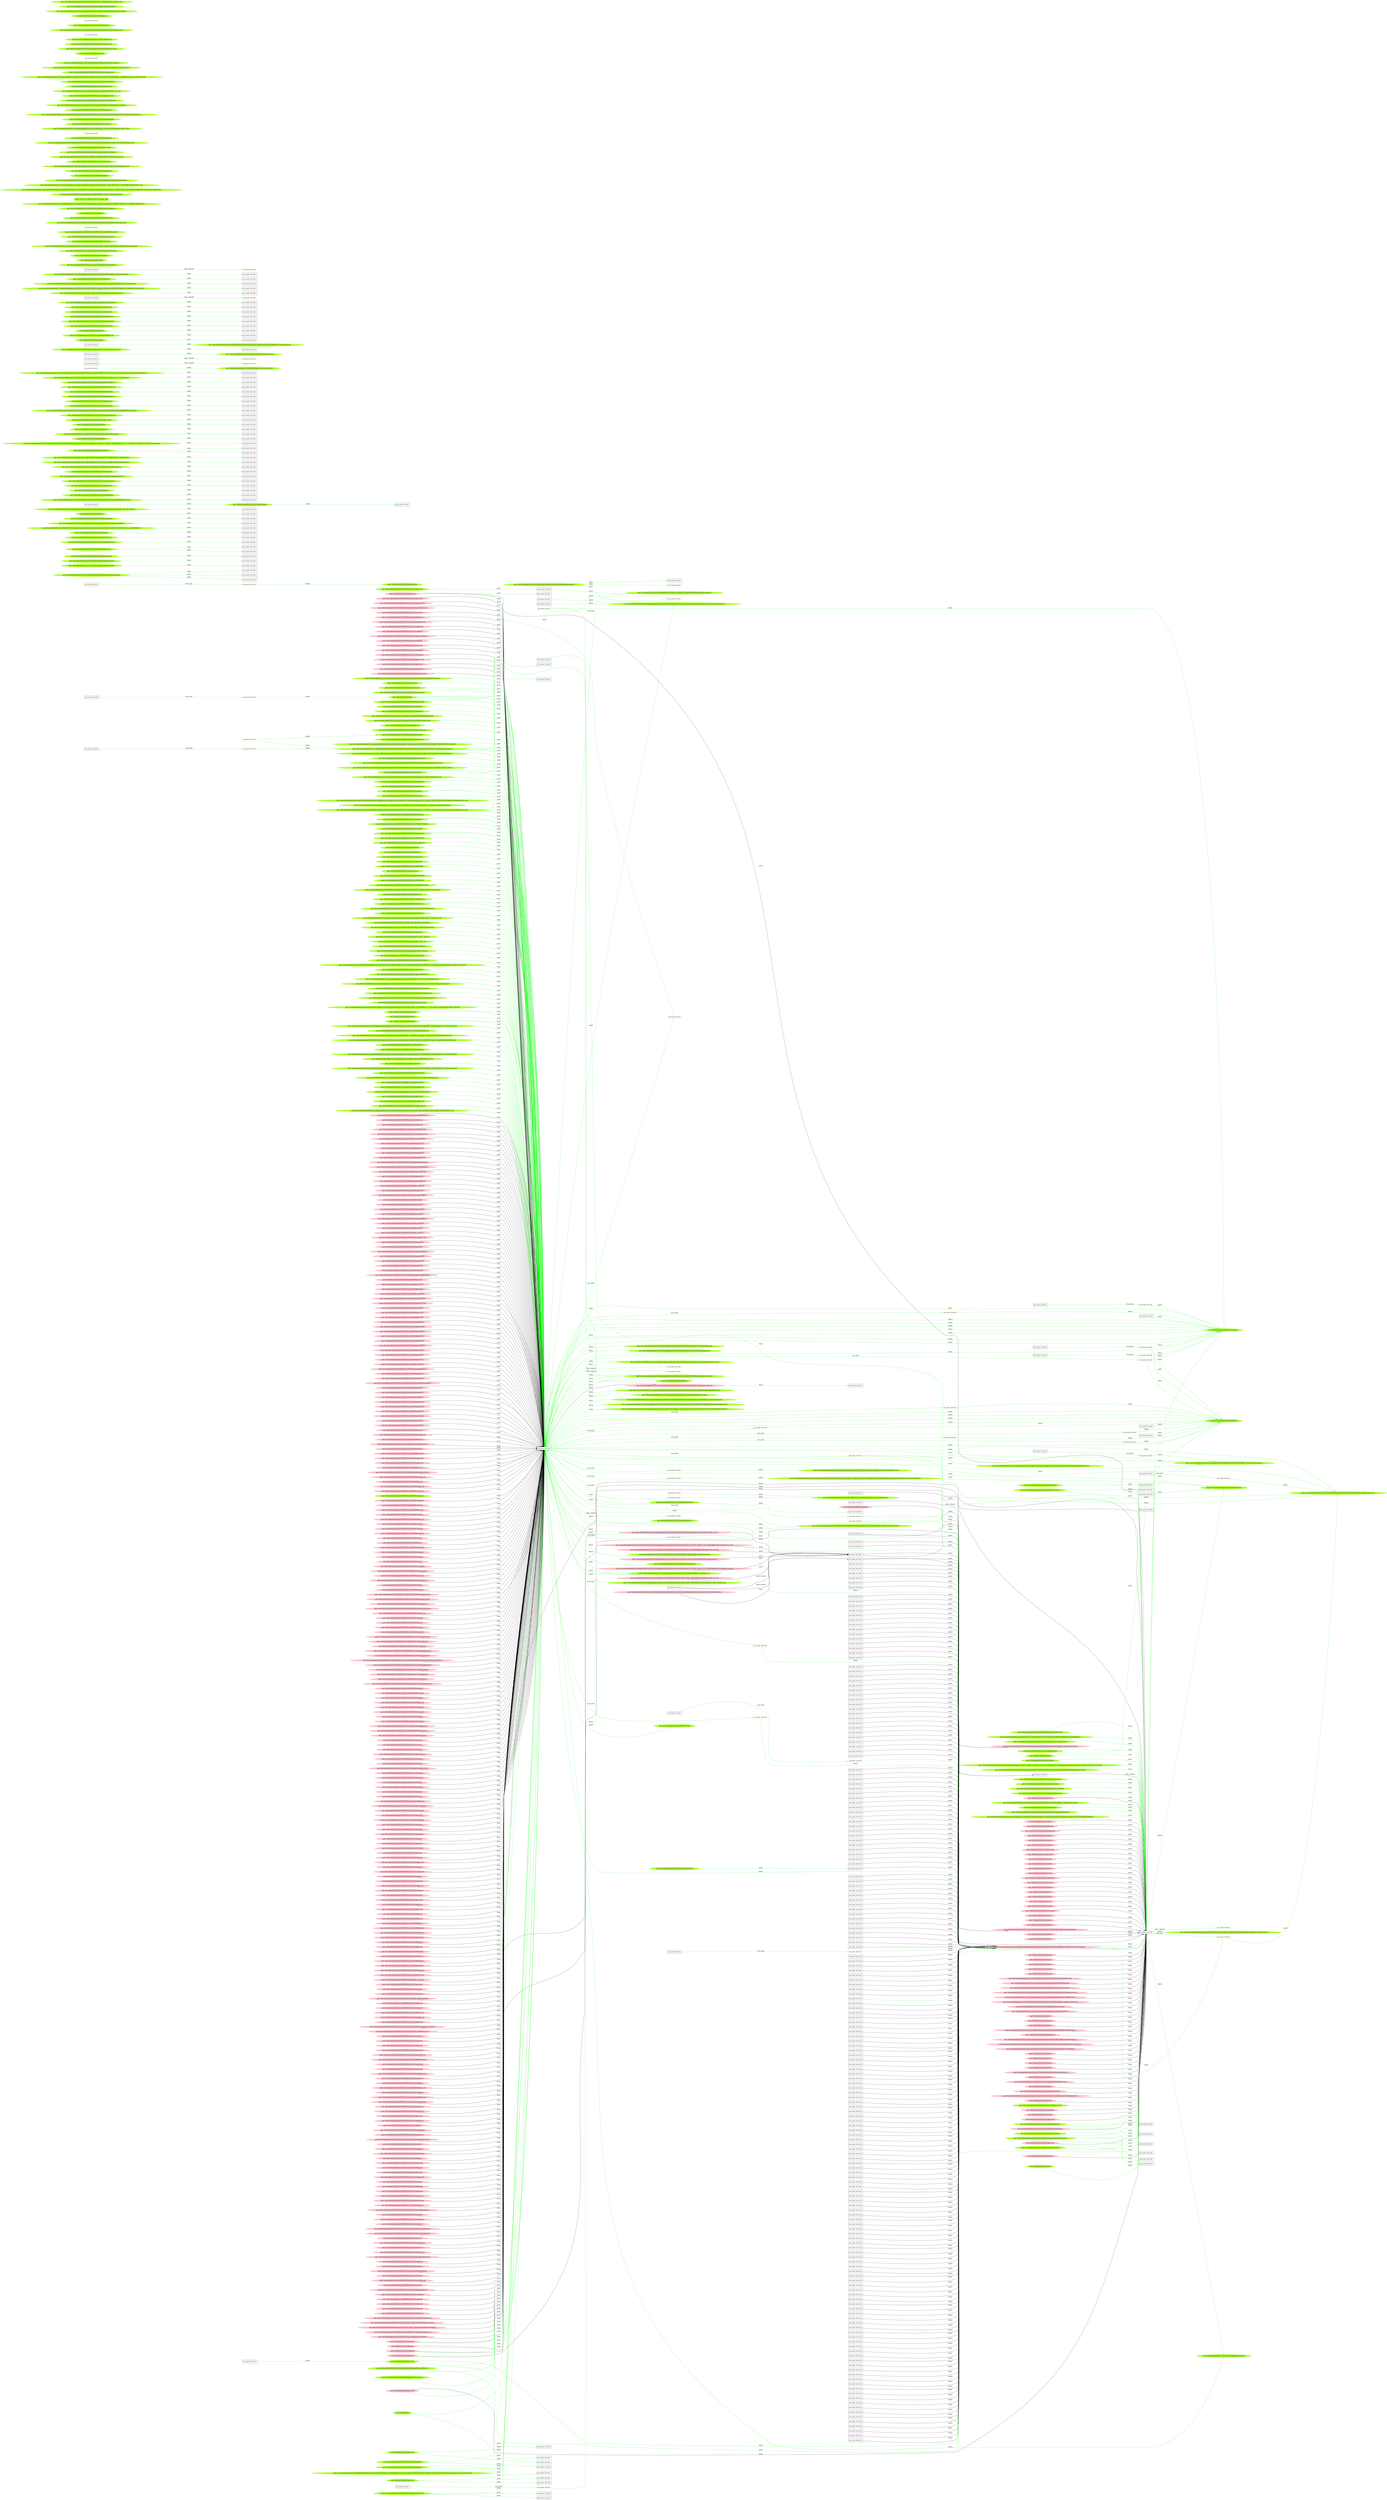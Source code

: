 digraph {
	rankdir=LR
	873 [label="exe_name: null cmd: " color=black shape=box style=solid]
	1527 [label="exe_name: null cmd: " color=greenyellow shape=box style=solid]
	873 -> 1527 [label=FILE_EXEC color=green]
	877 [label="exe_name: null cmd: " color=black shape=box style=solid]
	1530 [label="exe_name: null cmd: " color=greenyellow shape=box style=solid]
	877 -> 1530 [label=FILE_EXEC color=green]
	885 [label="exe_name: null cmd: " color=black shape=box style=solid]
	1533 [label="exe_name: null cmd: " color=greenyellow shape=box style=solid]
	885 -> 1533 [label=FILE_EXEC color=green]
	673 [label="exe_name: null cmd: " color=black shape=box style=solid]
	1541 [label="exe_name: null cmd: " color=greenyellow shape=box style=solid]
	673 -> 1541 [label=FILE_EXEC color=green]
	442 [label="exe_name: null cmd: " color=black shape=box style=solid]
	1545 [label="exe_name: null cmd: " color=greenyellow shape=box style=solid]
	442 -> 1545 [label=FILE_EXEC color=green]
	917 [label="exe_name: null cmd: " color=black shape=box style=solid]
	1559 [label="exe_name: null cmd: " color=greenyellow shape=box style=solid]
	917 -> 1559 [label=FILE_EXEC color=green]
	767 [label="exe_name: null cmd: " color=black shape=box style=solid]
	1583 [label="exe_name: null cmd: " color=greenyellow shape=box style=solid]
	767 -> 1583 [label=FILE_EXEC color=green]
	551 [label="exe_name: null cmd: " color=black shape=box style=solid]
	1597 [label="exe_name: null cmd: " color=greenyellow shape=box style=solid]
	551 -> 1597 [label=FILE_EXEC color=green]
	551 [label="exe_name: null cmd: " color=black shape=box style=solid]
	1602 [label="exe_name: null cmd: " color=greenyellow shape=box style=solid]
	551 -> 1602 [label=FILE_EXEC color=green]
	551 [label="exe_name: null cmd: " color=black shape=box style=solid]
	1606 [label="exe_name: null cmd: " color=greenyellow shape=box style=solid]
	551 -> 1606 [label=FILE_EXEC color=green]
	551 [label="exe_name: null cmd: " color=black shape=box style=solid]
	1616 [label="exe_name: null cmd: " color=greenyellow shape=box style=solid]
	551 -> 1616 [label=FILE_EXEC color=green]
	551 [label="exe_name: null cmd: " color=black shape=box style=solid]
	1628 [label="exe_name: null cmd: " color=greenyellow shape=box style=solid]
	551 -> 1628 [label=FILE_EXEC color=green]
	551 [label="exe_name: null cmd: " color=black shape=box style=solid]
	1642 [label="exe_name: null cmd: " color=greenyellow shape=box style=solid]
	551 -> 1642 [label=FILE_EXEC color=green]
	551 [label="exe_name: null cmd: " color=black shape=box style=solid]
	1647 [label="exe_name: null cmd: " color=greenyellow shape=box style=solid]
	551 -> 1647 [label=FILE_EXEC color=green]
	551 [label="exe_name: null cmd: " color=black shape=box style=solid]
	1691 [label="exe_name: null cmd: " color=greenyellow shape=box style=solid]
	551 -> 1691 [label=FILE_EXEC color=green]
	551 [label="exe_name: null cmd: " color=black shape=box style=solid]
	1693 [label="exe_name: null cmd: " color=greenyellow shape=box style=solid]
	551 -> 1693 [label=FILE_EXEC color=green]
	551 [label="exe_name: null cmd: " color=black shape=box style=solid]
	1695 [label="exe_name: null cmd: " color=greenyellow shape=box style=solid]
	551 -> 1695 [label=FILE_EXEC color=green]
	551 [label="exe_name: null cmd: " color=black shape=box style=solid]
	1703 [label="exe_name: null cmd: " color=greenyellow shape=box style=solid]
	551 -> 1703 [label=FILE_EXEC color=green]
	551 [label="exe_name: null cmd: " color=black shape=box style=solid]
	1756 [label="exe_name: null cmd: " color=greenyellow shape=box style=solid]
	551 -> 1756 [label=FILE_EXEC color=green]
	551 [label="exe_name: null cmd: " color=black shape=box style=solid]
	1765 [label="exe_name: null cmd: " color=greenyellow shape=box style=solid]
	551 -> 1765 [label=FILE_EXEC color=green]
	551 [label="exe_name: null cmd: " color=black shape=box style=solid]
	1775 [label="exe_name: null cmd: " color=greenyellow shape=box style=solid]
	551 -> 1775 [label=FILE_EXEC color=green]
	551 [label="exe_name: null cmd: " color=black shape=box style=solid]
	1783 [label="exe_name: null cmd: " color=greenyellow shape=box style=solid]
	551 -> 1783 [label=FILE_EXEC color=green]
	551 [label="exe_name: null cmd: " color=black shape=box style=solid]
	1801 [label="exe_name: null cmd: " color=greenyellow shape=box style=solid]
	551 -> 1801 [label=FILE_EXEC color=green]
	551 [label="exe_name: null cmd: " color=black shape=box style=solid]
	1807 [label="exe_name: null cmd: " color=greenyellow shape=box style=solid]
	551 -> 1807 [label=FILE_EXEC color=green]
	796 [label="exe_name: null cmd: " color=black shape=box style=solid]
	1810 [label="exe_name: null cmd: " color=greenyellow shape=box style=solid]
	796 -> 1810 [label=FILE_EXEC color=green]
	374 [label="exe_name: null cmd: " color=black shape=box style=solid]
	1830 [label="exe_name: null cmd: " color=greenyellow shape=box style=solid]
	374 -> 1830 [label=FILE_EXEC color=green]
	800 [label="exe_name: null cmd: " color=black shape=box style=solid]
	1846 [label="exe_name: null cmd: " color=greenyellow shape=box style=solid]
	800 -> 1846 [label=FILE_EXEC color=green]
	848 [label="exe_name: null cmd: " color=black shape=box style=solid]
	1861 [label="exe_name: null cmd: " color=greenyellow shape=box style=solid]
	848 -> 1861 [label=FILE_EXEC color=green]
	30 [label="exe_name: null cmd: " color=black shape=box style=solid]
	1892 [label="exe_name: null cmd: " color=greenyellow shape=box style=solid]
	30 -> 1892 [label=FILE_EXEC color=green]
	1441 [label="path: /Device/HarddiskVolume2/Users/admin/AppData/Roaming/Microsoft/Windows/Themes" color=greenyellow shape=oval style=filled]
	913 [label="exe_name: null cmd: " color=black shape=box style=solid]
	1441 -> 913 [label=READ color=green]
	1430 [label="path: /Device/HarddiskVolume2/Users/admin" color=greenyellow shape=oval style=filled]
	551 [label="exe_name: null cmd: " color=black shape=box style=solid]
	1430 -> 551 [label=READ color=green]
	1591 [label="path: /Device/HarddiskVolume2/Users/admin/AppData/Roaming/Microsoft" color=greenyellow shape=oval style=filled]
	782 [label="exe_name: null cmd: " color=black shape=box style=solid]
	1591 -> 782 [label=READ color=green]
	1469 [label="path: /Device/HarddiskVolume2/Users/admin/AppData/Roaming/Microsoft/Windows" color=greenyellow shape=oval style=filled]
	551 [label="exe_name: null cmd: " color=black shape=box style=solid]
	1469 -> 551 [label=READ color=green]
	1553 [label="path: /Device/HarddiskVolume2/Windows/Branding/BaseBrd/basebrd.dll" color=greenyellow shape=oval style=filled]
	476 [label="exe_name: null cmd: " color=black shape=box style=solid]
	1553 -> 476 [label=READ color=green]
	1417 [label="path: /Device/HarddiskVolume2/Users/admin/AppData/Roaming/Microsoft/Windows/Recent/AutomaticDestinations/5f7b5f1e01b83767.automaticDestinations-ms" color=greenyellow shape=oval style=filled]
	940 [label="exe_name: null cmd: " color=black shape=box style=solid]
	1417 -> 940 [label=READ color=green]
	1417 [label="path: /Device/HarddiskVolume2/Users/admin/AppData/Roaming/Microsoft/Windows/Recent/AutomaticDestinations/5f7b5f1e01b83767.automaticDestinations-ms" color=greenyellow shape=oval style=filled]
	551 [label="exe_name: null cmd: " color=black shape=box style=solid]
	1417 -> 551 [label=READ color=green]
	1441 [label="path: /Device/HarddiskVolume2/Users/admin/AppData/Roaming/Microsoft/Windows/Themes" color=greenyellow shape=oval style=filled]
	689 [label="exe_name: null cmd: " color=black shape=box style=solid]
	1441 -> 689 [label=READ color=green]
	1738 [label="path: /Device/HarddiskVolume2/WINDOWS/AppPatch/sysmain.sdb" color=greenyellow shape=oval style=filled]
	816 [label="exe_name: null cmd: " color=black shape=box style=solid]
	1738 -> 816 [label=READ color=green]
	1540 [label="path: /Device/HarddiskVolume2/WINDOWS/SYSTEM32/ploptin.dll" color=greenyellow shape=oval style=filled]
	898 [label="exe_name: null cmd: " color=black shape=box style=solid]
	1540 -> 898 [label=READ color=green]
	1447 [label="path: /Device/HarddiskVolume2" color=greenyellow shape=oval style=filled]
	551 [label="exe_name: null cmd: " color=black shape=box style=solid]
	1447 -> 551 [label=READ color=green]
	1547 [label="path: /Device/HarddiskVolume2/WINDOWS/system32" color=greenyellow shape=oval style=filled]
	201 [label="exe_name: null cmd: " color=black shape=box style=solid]
	1547 -> 201 [label=READ color=green]
	1522 [label="path: /Device/HarddiskVolume2/Windows/System32/msvcrt.dll" color=greenyellow shape=oval style=filled]
	876 [label="exe_name: null cmd: " color=black shape=box style=solid]
	1522 -> 876 [label=READ color=green]
	1671 [label="path: /Device/HarddiskVolume2/WINDOWS/SYSTEM32/IPHLPAPI.DLL" color=greenyellow shape=oval style=filled]
	551 [label="exe_name: null cmd: " color=black shape=box style=solid]
	1671 -> 551 [label=READ color=green]
	1719 [label="path: /Device/HarddiskVolume2/Windows/System32/framedynos.dll" color=greenyellow shape=oval style=filled]
	551 [label="exe_name: null cmd: " color=black shape=box style=solid]
	1719 -> 551 [label=READ color=green]
	1820 [label="path: /Device/HarddiskVolume2/Windows/System32/version.dll" color=greenyellow shape=oval style=filled]
	584 [label="exe_name: null cmd: " color=black shape=box style=solid]
	1820 -> 584 [label=READ color=green]
	1497 [label="path: /Device/HarddiskVolume2/Windows/System32/sspicli.dll" color=greenyellow shape=oval style=filled]
	551 [label="exe_name: null cmd: " color=black shape=box style=solid]
	1497 -> 551 [label=READ color=green]
	1658 [label="path: /Device/HarddiskVolume2/WINDOWS/SYSTEM32/bcrypt.dll" color=greenyellow shape=oval style=filled]
	551 [label="exe_name: null cmd: " color=black shape=box style=solid]
	1658 -> 551 [label=READ color=green]
	1657 [label="path: /Device/HarddiskVolume2/ProgramData/Microsoft/Windows/AppRepository/Packages/Microsoft.Windows.ContentDeliveryManager_10.0.16299.15_neutral_neutral_cw5n1h2txyewy/ActivationStore.dat.LOG1" color=greenyellow shape=oval style=filled]
	551 [label="exe_name: null cmd: " color=black shape=box style=solid]
	1657 -> 551 [label=READ color=green]
	1822 [label="path: /Device/HarddiskVolume2/WINDOWS/system32/wbem/BROWCLI.Dll" color=greenyellow shape=oval style=filled]
	586 [label="exe_name: null cmd: " color=black shape=box style=solid]
	1822 -> 586 [label=READ color=green]
	1460 [label="path: /Device/HarddiskVolume2/Users/admin/AppData/Local/Packages/Microsoft.Windows.ContentDeliveryManager_cw5n1h2txyewy/Settings/settings.dat" color=greenyellow shape=oval style=filled]
	551 [label="exe_name: null cmd: " color=black shape=box style=solid]
	1460 -> 551 [label=READ color=green]
	1588 [label="path: /Device/HarddiskVolume2/ProgramData/Microsoft/Windows/AppRepository/Packages/Microsoft.Windows.ContentDeliveryManager_10.0.16299.15_neutral_neutral_cw5n1h2txyewy/ActivationStore.dat.LOG2" color=greenyellow shape=oval style=filled]
	551 [label="exe_name: null cmd: " color=black shape=box style=solid]
	1588 -> 551 [label=READ color=green]
	1460 [label="path: /Device/HarddiskVolume2/Users/admin/AppData/Local/Packages/Microsoft.Windows.ContentDeliveryManager_cw5n1h2txyewy/Settings/settings.dat" color=greenyellow shape=oval style=filled]
	551 [label="exe_name: null cmd: " color=black shape=box style=solid]
	1460 -> 551 [label=READ color=green]
	1814 [label="path: /Device/HarddiskVolume2/WINDOWS/system32/ktmw32.dll" color=greenyellow shape=oval style=filled]
	559 [label="exe_name: null cmd: " color=black shape=box style=solid]
	1814 -> 559 [label=READ color=green]
	1581 [label="path: /FI_UNKNOWN" color=greenyellow shape=oval style=filled]
	551 [label="exe_name: null cmd: " color=black shape=box style=solid]
	1581 -> 551 [label=READ color=green]
	1523 [label="path: /Device/HarddiskVolume2/Windows/System32/UTILDLL.dll" color=greenyellow shape=oval style=filled]
	858 [label="exe_name: null cmd: " color=black shape=box style=solid]
	1523 -> 858 [label=READ color=green]
	1770 [label="path: /Device/HarddiskVolume2/Users/admin/Downloads/desktop.ini" color=greenyellow shape=oval style=filled]
	551 [label="exe_name: null cmd: " color=black shape=box style=solid]
	1770 -> 551 [label=READ color=green]
	1835 [label="path: /Device/HarddiskVolume2/Users/admin/Pictures" color=greenyellow shape=oval style=filled]
	30 [label="exe_name: null cmd: " color=black shape=box style=solid]
	1835 -> 30 [label=READ color=green]
	1855 [label="path: /Device/HarddiskVolume2/Users/admin/backup" color=greenyellow shape=oval style=filled]
	832 [label="exe_name: null cmd: " color=black shape=box style=solid]
	1855 -> 832 [label=READ color=green]
	1867 [label="path: /Device/HarddiskVolume2/Windows/System32/Windows.UI.dll" color=greenyellow shape=oval style=filled]
	30 [label="exe_name: null cmd: " color=black shape=box style=solid]
	1867 -> 30 [label=READ color=green]
	1825 [label="path: /Device/HarddiskVolume2/WINDOWS/WinSxS/amd64_microsoft.windows.common-controls_6595b64144ccf1df_6.0.16299.125_none_15cbcf8893620c09" color=greenyellow shape=oval style=filled]
	364 [label="exe_name: null cmd: " color=black shape=box style=solid]
	1825 -> 364 [label=READ color=green]
	1669 [label="path: /Device/HarddiskVolume2/Windows/System32/sechost.dll" color=greenyellow shape=oval style=filled]
	551 [label="exe_name: null cmd: " color=black shape=box style=solid]
	1669 -> 551 [label=READ color=green]
	1769 [label="path: /Device/HarddiskVolume2/WINDOWS/SYSTEM32/EN-US/CONSENT.EXE.MUI" color=greenyellow shape=oval style=filled]
	551 [label="exe_name: null cmd: " color=black shape=box style=solid]
	1769 -> 551 [label=READ color=green]
	1428 [label="path: /Device/HarddiskVolume2/WINDOWS/system32/rsaenh.dll" color=greenyellow shape=oval style=filled]
	551 [label="exe_name: null cmd: " color=black shape=box style=solid]
	1428 -> 551 [label=READ color=green]
	1509 [label="path: /Device/HarddiskVolume2/WINDOWS/SYSTEM32/kernelbase.dll" color=greenyellow shape=oval style=filled]
	551 [label="exe_name: null cmd: " color=black shape=box style=solid]
	1509 -> 551 [label=READ color=green]
	1547 [label="path: /Device/HarddiskVolume2/WINDOWS/system32" color=greenyellow shape=oval style=filled]
	30 [label="exe_name: null cmd: " color=black shape=box style=solid]
	1547 -> 30 [label=READ color=green]
	1716 [label="path: /Device/HarddiskVolume2/WINDOWS/system32/CRYPTBASE.dll" color=greenyellow shape=oval style=filled]
	551 [label="exe_name: null cmd: " color=black shape=box style=solid]
	1716 -> 551 [label=READ color=green]
	1588 [label="path: /Device/HarddiskVolume2/ProgramData/Microsoft/Windows/AppRepository/Packages/Microsoft.Windows.ContentDeliveryManager_10.0.16299.15_neutral_neutral_cw5n1h2txyewy/ActivationStore.dat.LOG2" color=greenyellow shape=oval style=filled]
	551 [label="exe_name: null cmd: " color=black shape=box style=solid]
	1588 -> 551 [label=READ color=green]
	1573 [label="path: /Device/HarddiskVolume2/Users/admin/AppData/Roaming/Microsoft/Windows/Themes/CachedFiles" color=greenyellow shape=oval style=filled]
	726 [label="exe_name: null cmd: " color=black shape=box style=solid]
	1573 -> 726 [label=READ color=green]
	1576 [label="path: /Device/HarddiskVolume2/Users/admin/Music/desktop.ini" color=greenyellow shape=oval style=filled]
	30 [label="exe_name: null cmd: " color=black shape=box style=solid]
	1576 -> 30 [label=READ color=green]
	1509 [label="path: /Device/HarddiskVolume2/WINDOWS/SYSTEM32/kernelbase.dll" color=greenyellow shape=oval style=filled]
	551 [label="exe_name: null cmd: " color=black shape=box style=solid]
	1509 -> 551 [label=READ color=green]
	1835 [label="path: /Device/HarddiskVolume2/Users/admin/Pictures" color=greenyellow shape=oval style=filled]
	399 [label="exe_name: null cmd: " color=black shape=box style=solid]
	1835 -> 399 [label=READ color=green]
	1550 [label="path: /Device/HarddiskVolume2/WINDOWS/SYSTEM32/apphelp.dll" color=greenyellow shape=oval style=filled]
	696 [label="exe_name: null cmd: " color=black shape=box style=solid]
	1550 -> 696 [label=READ color=green]
	1455 [label="path: /Device/HarddiskVolume2/Windows/System32/twinapi.appcore.dll" color=greenyellow shape=oval style=filled]
	551 [label="exe_name: null cmd: " color=black shape=box style=solid]
	1455 -> 551 [label=READ color=green]
	1593 [label="path: /Windows/System32/shlwapi.dll" color=greenyellow shape=oval style=filled]
	791 [label="exe_name: null cmd: " color=black shape=box style=solid]
	1593 -> 791 [label=READ color=green]
	1823 [label="path: /Windows/System32/shell32.dll" color=greenyellow shape=oval style=filled]
	107 [label="exe_name: null cmd: " color=black shape=box style=solid]
	1823 -> 107 [label=READ color=green]
	916 [label="path: /Windows/System32/winmmbase.dll" color=pink shape=oval style=filled]
	582 [label="exe_name: null cmd: " color=black shape=box style=solid]
	916 -> 582 [label=READ color=green]
	1781 [label="path: /Device/HarddiskVolume2/WINDOWS/WIN.INI" color=greenyellow shape=oval style=filled]
	551 [label="exe_name: null cmd: " color=black shape=box style=solid]
	1781 -> 551 [label=READ color=green]
	1556 [label="path: /Device/HarddiskVolume2/Users/admin/Documents" color=greenyellow shape=oval style=filled]
	551 [label="exe_name: null cmd: " color=black shape=box style=solid]
	1556 -> 551 [label=READ color=green]
	1828 [label="path: /Device/HarddiskVolume2/Users/admin/AppData/Roaming/Microsoft/Windows/Themes/CachedFiles/CachedImage_1024_768_POS4.jpg" color=greenyellow shape=oval style=filled]
	367 [label="exe_name: null cmd: " color=black shape=box style=solid]
	1828 -> 367 [label=READ color=green]
	1838 [label="path: /Device/HarddiskVolume2/Users/admin/Desktop" color=greenyellow shape=oval style=filled]
	828 [label="exe_name: null cmd: " color=black shape=box style=solid]
	1838 -> 828 [label=READ color=green]
	1852 [label="path: /Device/HarddiskVolume2/Users/admin/AppData/Local/Microsoft/Windows/Explorer/ThumbCacheToDelete/thm3C.tmp" color=greenyellow shape=oval style=filled]
	818 [label="exe_name: null cmd: " color=black shape=box style=solid]
	1852 -> 818 [label=READ color=green]
	1685 [label="path: /Device/HarddiskVolume2/Program Files/desktop.ini" color=greenyellow shape=oval style=filled]
	551 [label="exe_name: null cmd: " color=black shape=box style=solid]
	1685 -> 551 [label=READ color=green]
	1834 [label="path: /Device/HarddiskVolume2/WINDOWS/system32/NOTEPAD.EXE" color=greenyellow shape=oval style=filled]
	42 [label="exe_name: null cmd: " color=black shape=box style=solid]
	1834 -> 42 [label=READ color=green]
	1582 [label="path: /Device/HarddiskVolume2/Users/admin/AppData" color=greenyellow shape=oval style=filled]
	764 [label="exe_name: null cmd: " color=black shape=box style=solid]
	1582 -> 764 [label=READ color=green]
	1469 [label="path: /Device/HarddiskVolume2/Users/admin/AppData/Roaming/Microsoft/Windows" color=greenyellow shape=oval style=filled]
	30 [label="exe_name: null cmd: " color=black shape=box style=solid]
	1469 -> 30 [label=READ color=green]
	1557 [label="path: /Device/HarddiskVolume2/Users/admin/AppData/Roaming/Microsoft/desktop.ini" color=greenyellow shape=oval style=filled]
	297 [label="exe_name: null cmd: " color=black shape=box style=solid]
	1557 -> 297 [label=READ color=green]
	1441 [label="path: /Device/HarddiskVolume2/Users/admin/AppData/Roaming/Microsoft/Windows/Themes" color=greenyellow shape=oval style=filled]
	54 [label="exe_name: null cmd: " color=black shape=box style=solid]
	1441 -> 54 [label=READ color=green]
	1590 [label="path: /Device/HarddiskVolume2/WINDOWS/GLOBALIZATION" color=greenyellow shape=oval style=filled]
	551 [label="exe_name: null cmd: " color=black shape=box style=solid]
	1590 -> 551 [label=READ color=green]
	1840 [label="path: /Device/HarddiskVolume2/Windows/System32/advapi32.dll" color=greenyellow shape=oval style=filled]
	171 [label="exe_name: null cmd: " color=black shape=box style=solid]
	1840 -> 171 [label=READ color=green]
	1639 [label="path: /Device/HarddiskVolume2/Windows/System32/Secur32.dll" color=greenyellow shape=oval style=filled]
	551 [label="exe_name: null cmd: " color=black shape=box style=solid]
	1639 -> 551 [label=READ color=green]
	1736 [label="path: /Device/HarddiskVolume2/Windows/System32/logoncli.dll" color=greenyellow shape=oval style=filled]
	551 [label="exe_name: null cmd: " color=black shape=box style=solid]
	1736 -> 551 [label=READ color=green]
	1557 [label="path: /Device/HarddiskVolume2/Users/admin/AppData/Roaming/Microsoft/desktop.ini" color=greenyellow shape=oval style=filled]
	30 [label="exe_name: null cmd: " color=black shape=box style=solid]
	1557 -> 30 [label=READ color=green]
	1548 [label="path: /Device/HarddiskVolume2/Program Files/mozilla/firefox" color=greenyellow shape=oval style=filled]
	203 [label="exe_name: null cmd: " color=black shape=box style=solid]
	1548 -> 203 [label=READ color=green]
	1526 [label="path: /Device/HarddiskVolume2/WINDOWS/SYSTEM32/WTSAPI32.dll" color=greenyellow shape=oval style=filled]
	194 [label="exe_name: null cmd: " color=black shape=box style=solid]
	1526 -> 194 [label=READ color=green]
	1723 [label="path: /Device/HarddiskVolume2/WINDOWS/system32/CRYPTSP.dll" color=greenyellow shape=oval style=filled]
	551 [label="exe_name: null cmd: " color=black shape=box style=solid]
	1723 -> 551 [label=READ color=green]
	1623 [label="path: /Device/HarddiskVolume2/Users/desktop.ini" color=greenyellow shape=oval style=filled]
	551 [label="exe_name: null cmd: " color=black shape=box style=solid]
	1623 -> 551 [label=READ color=green]
	1727 [label="path: /Device/HarddiskVolume2/Users/admin/Videos/desktop.ini" color=greenyellow shape=oval style=filled]
	551 [label="exe_name: null cmd: " color=black shape=box style=solid]
	1727 -> 551 [label=READ color=green]
	1417 [label="path: /Device/HarddiskVolume2/Users/admin/AppData/Roaming/Microsoft/Windows/Recent/AutomaticDestinations/5f7b5f1e01b83767.automaticDestinations-ms" color=greenyellow shape=oval style=filled]
	551 [label="exe_name: null cmd: " color=black shape=box style=solid]
	1417 -> 551 [label=READ color=green]
	1758 [label="path: /Device/HarddiskVolume2/WINDOWS/GLOBALIZATION/SORTING" color=greenyellow shape=oval style=filled]
	551 [label="exe_name: null cmd: " color=black shape=box style=solid]
	1758 -> 551 [label=READ color=green]
	1772 [label="path: /Device/HarddiskVolume2/WINDOWS/SYSTEM32/EFSWRT.DLL" color=greenyellow shape=oval style=filled]
	551 [label="exe_name: null cmd: " color=black shape=box style=solid]
	1772 -> 551 [label=READ color=green]
	901 [label="path: /Windows/System32/kernel32.dll" color=pink shape=oval style=filled]
	551 [label="exe_name: null cmd: " color=black shape=box style=solid]
	901 -> 551 [label=READ color=green]
	1732 [label="path: /Device/HarddiskVolume2/WINDOWS/SYSTEM32/EN-US/NOTEPAD.EXE.MUI" color=greenyellow shape=oval style=filled]
	551 [label="exe_name: null cmd: " color=black shape=box style=solid]
	1732 -> 551 [label=READ color=green]
	908 [label="path: /Windows/System32/fltLib.dll" color=pink shape=oval style=filled]
	551 [label="exe_name: null cmd: " color=black shape=box style=solid]
	908 -> 551 [label=READ color=green]
	1727 [label="path: /Device/HarddiskVolume2/Users/admin/Videos/desktop.ini" color=greenyellow shape=oval style=filled]
	67 [label="exe_name: null cmd: " color=black shape=box style=solid]
	1727 -> 67 [label=READ color=green]
	1539 [label="path: /Device/HarddiskVolume2/Windows/System32/uiautomationcore.dll" color=greenyellow shape=oval style=filled]
	414 [label="exe_name: null cmd: " color=black shape=box style=solid]
	1539 -> 414 [label=READ color=green]
	1849 [label="path: /Device/HarddiskVolume2/Users/admin/AppData/Roaming/Microsoft/Windows/Recent/admin.lnk" color=greenyellow shape=oval style=filled]
	801 [label="exe_name: null cmd: " color=black shape=box style=solid]
	1849 -> 801 [label=READ color=green]
	1588 [label="path: /Device/HarddiskVolume2/ProgramData/Microsoft/Windows/AppRepository/Packages/Microsoft.Windows.ContentDeliveryManager_10.0.16299.15_neutral_neutral_cw5n1h2txyewy/ActivationStore.dat.LOG2" color=greenyellow shape=oval style=filled]
	774 [label="exe_name: null cmd: " color=black shape=box style=solid]
	1588 -> 774 [label=READ color=green]
	1526 [label="path: /Device/HarddiskVolume2/WINDOWS/SYSTEM32/WTSAPI32.dll" color=greenyellow shape=oval style=filled]
	551 [label="exe_name: null cmd: " color=black shape=box style=solid]
	1526 -> 551 [label=READ color=green]
	1871 [label="path: /Windows/System32/atl.dll" color=greenyellow shape=oval style=filled]
	30 [label="exe_name: null cmd: " color=black shape=box style=solid]
	1871 -> 30 [label=READ color=green]
	1844 [label="path: /Device/HarddiskVolume2/WINDOWS/system32/cryptdll.dll" color=greenyellow shape=oval style=filled]
	92 [label="exe_name: null cmd: " color=black shape=box style=solid]
	1844 -> 92 [label=READ color=green]
	1812 [label="path: /Device/HarddiskVolume2/Program Files (x86)/Microsoft Office/Office15/MSIPC/msipc.dll" color=greenyellow shape=oval style=filled]
	558 [label="exe_name: null cmd: " color=black shape=box style=solid]
	1812 -> 558 [label=READ color=green]
	1451 [label="path: /Device/HarddiskVolume2/PROGRAM FILES (X86)/COMMON FILES/MICROSOFT SHARED/OFFICE15/CULTURES" color=greenyellow shape=oval style=filled]
	551 [label="exe_name: null cmd: " color=black shape=box style=solid]
	1451 -> 551 [label=READ color=green]
	1482 [label="path: /Device/HarddiskVolume2/WINDOWS/MICROSOFT.NET" color=greenyellow shape=oval style=filled]
	551 [label="exe_name: null cmd: " color=black shape=box style=solid]
	1482 -> 551 [label=READ color=green]
	1738 [label="path: /Device/HarddiskVolume2/WINDOWS/AppPatch/sysmain.sdb" color=greenyellow shape=oval style=filled]
	551 [label="exe_name: null cmd: " color=black shape=box style=solid]
	1738 -> 551 [label=READ color=green]
	1877 [label="path: /Device/HarddiskVolume2/WINDOWS/SYSWOW64/OLEAUT32.DLL" color=greenyellow shape=oval style=filled]
	30 [label="exe_name: null cmd: " color=black shape=box style=solid]
	1877 -> 30 [label=READ color=green]
	1746 [label="path: /Device/HarddiskVolume2/WINDOWS/SYSWOW64/UXTHEME.DLL" color=greenyellow shape=oval style=filled]
	551 [label="exe_name: null cmd: " color=black shape=box style=solid]
	1746 -> 551 [label=READ color=green]
	1644 [label="path: /Device/HarddiskVolume2/WINDOWS/SYSWOW64/TZRES.DLL" color=greenyellow shape=oval style=filled]
	551 [label="exe_name: null cmd: " color=black shape=box style=solid]
	1644 -> 551 [label=READ color=green]
	1570 [label="path: /Device/HarddiskVolume2/PROGRAM FILES (X86)/MICROSOFT OFFICE/OFFICE15/BIBLIOGRAPHY/STYLE/GB.XSL" color=greenyellow shape=oval style=filled]
	719 [label="exe_name: null cmd: " color=black shape=box style=solid]
	1570 -> 719 [label=READ color=green]
	1817 [label="path: /Device/HarddiskVolume2/PROGRAM FILES (X86)/COMMON FILES/MICROSOFT SHARED/OFFICE15/MSORES.DLL" color=greenyellow shape=oval style=filled]
	340 [label="exe_name: null cmd: " color=black shape=box style=solid]
	1817 -> 340 [label=READ color=green]
	1880 [label="path: /Device/HarddiskVolume2/PROGRAM FILES (X86)/MICROSOFT OFFICE/OFFICE15/BIBLIOGRAPHY/STYLE/GOSTNAME.XSL" color=greenyellow shape=oval style=filled]
	30 [label="exe_name: null cmd: " color=black shape=box style=solid]
	1880 -> 30 [label=READ color=green]
	1611 [label="path: /Device/HarddiskVolume2/PROGRAM FILES (X86)/MICROSOFT OFFICE/OFFICE15/WWLIB.DLL" color=greenyellow shape=oval style=filled]
	551 [label="exe_name: null cmd: " color=black shape=box style=solid]
	1611 -> 551 [label=READ color=green]
	1552 [label="path: /Device/HarddiskVolume2/Users/admin/AppData/Local" color=greenyellow shape=oval style=filled]
	231 [label="exe_name: null cmd: " color=black shape=box style=solid]
	1552 -> 231 [label=READ color=green]
	1881 [label="path: /Device/HarddiskVolume2/Windows/System32/Windows.Devices.Enumeration.dll" color=greenyellow shape=oval style=filled]
	30 [label="exe_name: null cmd: " color=black shape=box style=solid]
	1881 -> 30 [label=READ color=green]
	1522 [label="path: /Device/HarddiskVolume2/Windows/System32/msvcrt.dll" color=greenyellow shape=oval style=filled]
	857 [label="exe_name: null cmd: " color=black shape=box style=solid]
	1522 -> 857 [label=READ color=green]
	1438 [label="path: /Device/HarddiskVolume2/Users" color=greenyellow shape=oval style=filled]
	551 [label="exe_name: null cmd: " color=black shape=box style=solid]
	1438 -> 551 [label=READ color=green]
	1610 [label="path: /Device/HarddiskVolume2/Windows/SysWOW64/mfc100kor.dll" color=greenyellow shape=oval style=filled]
	551 [label="exe_name: null cmd: " color=black shape=box style=solid]
	1610 -> 551 [label=READ color=green]
	1581 [label="path: /FI_UNKNOWN" color=greenyellow shape=oval style=filled]
	761 [label="exe_name: null cmd: " color=black shape=box style=solid]
	1581 -> 761 [label=READ color=green]
	1673 [label="path: /Device/HarddiskVolume2/ProgramData/Microsoft/Windows/Start Menu/Programs/Microsoft Office 2013/Word 2013.lnk" color=greenyellow shape=oval style=filled]
	551 [label="exe_name: null cmd: " color=black shape=box style=solid]
	1673 -> 551 [label=READ color=green]
	1654 [label="path: /Device/HarddiskVolume2/Program Files (x86)/Microsoft Office/Office15/MSOSB.DLL" color=greenyellow shape=oval style=filled]
	551 [label="exe_name: null cmd: " color=black shape=box style=solid]
	1654 -> 551 [label=READ color=green]
	1760 [label="path: /Device/HarddiskVolume2/Program Files (x86)/Microsoft Office/Office15/MSIPC/lt/msipc.dll.mui" color=greenyellow shape=oval style=filled]
	551 [label="exe_name: null cmd: " color=black shape=box style=solid]
	1760 -> 551 [label=READ color=green]
	1659 [label="path: /Device/HarddiskVolume2/salt/bin/Lib/site-packages/enum" color=greenyellow shape=oval style=filled]
	551 [label="exe_name: null cmd: " color=black shape=box style=solid]
	1659 -> 551 [label=READ color=green]
	1710 [label="path: /Device/HarddiskVolume2/salt/bin/Lib/site-packages/ioloop-0.1a0-py2.7.egg-info" color=greenyellow shape=oval style=filled]
	551 [label="exe_name: null cmd: " color=black shape=box style=solid]
	1710 -> 551 [label=READ color=green]
	1767 [label="path: /Device/HarddiskVolume2/salt/bin/Lib/site-packages/jinja2/__init__.pyc" color=greenyellow shape=oval style=filled]
	551 [label="exe_name: null cmd: " color=black shape=box style=solid]
	1767 -> 551 [label=READ color=green]
	1774 [label="path: /Device/HarddiskVolume2/salt/bin/Lib/site-packages/jinja2/lexer.pyc" color=greenyellow shape=oval style=filled]
	551 [label="exe_name: null cmd: " color=black shape=box style=solid]
	1774 -> 551 [label=READ color=green]
	1592 [label="path: /Device/HarddiskVolume2/salt/bin/Lib/cookielib.pyc" color=greenyellow shape=oval style=filled]
	784 [label="exe_name: null cmd: " color=black shape=box style=solid]
	1592 -> 784 [label=READ color=green]
	1683 [label="path: /Device/HarddiskVolume2/salt/bin/Lib/site-packages/asn1crypto/_errors.pyc" color=greenyellow shape=oval style=filled]
	551 [label="exe_name: null cmd: " color=black shape=box style=solid]
	1683 -> 551 [label=READ color=green]
	1843 [label="path: /Device/HarddiskVolume2/ProgramData/Microsoft/Windows/AppRepository/Packages/Microsoft.MicrosoftEdge_41.16299.15.0_neutral__8wekyb3d8bbwe/S-1-5-21-231540947-922634896-4161786520-1004.pckgdep" color=greenyellow shape=oval style=filled]
	90 [label="exe_name: null cmd: " color=black shape=box style=solid]
	1843 -> 90 [label=READ color=green]
	1548 [label="path: /Device/HarddiskVolume2/Program Files/mozilla/firefox" color=greenyellow shape=oval style=filled]
	30 [label="exe_name: null cmd: " color=black shape=box style=solid]
	1548 -> 30 [label=READ color=green]
	1621 [label="path: /Device/HarddiskVolume2/WINDOWS/system32/wbem/cscapi.dll" color=greenyellow shape=oval style=filled]
	551 [label="exe_name: null cmd: " color=black shape=box style=solid]
	1621 -> 551 [label=READ color=green]
	1742 [label="path: /Device/HarddiskVolume2/WINDOWS/system32/en-US/explorerframe.dll.mui" color=greenyellow shape=oval style=filled]
	551 [label="exe_name: null cmd: " color=black shape=box style=solid]
	1742 -> 551 [label=READ color=green]
	1563 [label="path: /Windows/System32/wbem/WmiApRpl.dll" color=greenyellow shape=oval style=filled]
	702 [label="exe_name: null cmd: " color=black shape=box style=solid]
	1563 -> 702 [label=READ color=green]
	1576 [label="path: /Device/HarddiskVolume2/Users/admin/Music/desktop.ini" color=greenyellow shape=oval style=filled]
	746 [label="exe_name: null cmd: " color=black shape=box style=solid]
	1576 -> 746 [label=READ color=green]
	1590 [label="path: /Device/HarddiskVolume2/WINDOWS/GLOBALIZATION" color=greenyellow shape=oval style=filled]
	780 [label="exe_name: null cmd: " color=black shape=box style=solid]
	1590 -> 780 [label=READ color=green]
	551 [label="exe_name: null cmd: " color=black shape=box style=solid]
	1626 [label="exe_name: null cmd: " color=greenyellow shape=box style=solid]
	551 -> 1626 [label=PROC_CREATE color=green]
	1762 [label="path: /Device/HarddiskVolume2/USERS/DARPA/APPDATA/LOCAL/MICROSOFT/OFFICE/15.0/WEBSERVICECACHE/ALLUSERS/CLIENTTEMPLATES.CONTENT.OFFICE.NET/SUPPORT-TEMPLATES-EN-US-MT16402488.PNG0" color=greenyellow shape=oval style=filled]
	551 [label="exe_name: null cmd: " color=black shape=box style=solid]
	1762 -> 551 [label=READ color=green]
	1762 [label="path: /Device/HarddiskVolume2/USERS/DARPA/APPDATA/LOCAL/MICROSOFT/OFFICE/15.0/WEBSERVICECACHE/ALLUSERS/CLIENTTEMPLATES.CONTENT.OFFICE.NET/SUPPORT-TEMPLATES-EN-US-MT16402488.PNG0" color=greenyellow shape=oval style=filled]
	831 [label="exe_name: null cmd: " color=black shape=box style=solid]
	1762 -> 831 [label=READ color=green]
	1664 [label="path: /Device/HarddiskVolume2/USERS/DARPA/APPDATA/LOCALLOW/MICROSOFT/CRYPTNETURLCACHE/CONTENT/6BADA8974A10C4BD62CC921D13E43B18_88614FFAD35D353421B8A7E1FE18FCE4" color=greenyellow shape=oval style=filled]
	551 [label="exe_name: null cmd: " color=black shape=box style=solid]
	1664 -> 551 [label=READ color=green]
	1578 [label="path: /Windows/System32/imm32.dll" color=greenyellow shape=oval style=filled]
	551 [label="exe_name: null cmd: " color=black shape=box style=solid]
	1578 -> 551 [label=READ color=green]
	553 [label="exe_name: null cmd: " color=black shape=box style=solid]
	998 [label="path: /Device/HarddiskVolume2/Users/admin/AppData/Roaming/Mozilla/Firefox/Profiles/lxkehh21.default/extensions.json" color=pink shape=oval style=filled]
	553 -> 998 [label=WRITE color=black]
	1625 [label="path: /Device/HarddiskVolume2/WINDOWS/system32/oleaut32.dll" color=greenyellow shape=oval style=filled]
	551 [label="exe_name: null cmd: " color=black shape=box style=solid]
	1625 -> 551 [label=READ color=green]
	1753 [label="path: /Device/HarddiskVolume2/Windows/System32/Windows.ApplicationModel.dll" color=greenyellow shape=oval style=filled]
	551 [label="exe_name: null cmd: " color=black shape=box style=solid]
	1753 -> 551 [label=READ color=green]
	1827 [label="path: /Device/HarddiskVolume2/salt/bin/Lib/site-packages/zmq/backend/cython/_poll.pyd" color=greenyellow shape=oval style=filled]
	366 [label="exe_name: null cmd: " color=black shape=box style=solid]
	1827 -> 366 [label=READ color=green]
	1765 [label="exe_name: null cmd: " color=greenyellow shape=box style=solid]
	1433 [label="path: /Device/HarddiskVolume2/WINDOWS" color=greenyellow shape=oval style=filled]
	1765 -> 1433 [label=WRITE color=green]
	1633 [label="path: /Device/HarddiskVolume2/Users/admin/AppData/Local/Microsoft/OneDrive/19.012.0121.0011/Qt5WinExtras.dll" color=greenyellow shape=oval style=filled]
	551 [label="exe_name: null cmd: " color=black shape=box style=solid]
	1633 -> 551 [label=READ color=green]
	1722 [label="path: /Device/HarddiskVolume2/Users/admin/AppData/Local/Packages/Microsoft.Windows.ShellExperienceHost_cw5n1h2txyewy/Settings/settings.dat" color=greenyellow shape=oval style=filled]
	551 [label="exe_name: null cmd: " color=black shape=box style=solid]
	1722 -> 551 [label=READ color=green]
	551 [label="exe_name: null cmd: " color=black shape=box style=solid]
	1731 [label="path: /Device/HarddiskVolume2/Users/admin/generic.txt" color=greenyellow shape=oval style=filled]
	551 -> 1731 [label=WRITE color=green]
	677 [label="exe_name: null cmd: " color=black shape=box style=solid]
	1008 [label="path: /Device/HarddiskVolume2/USERS/ADMIN/APPDATA/ROAMING/MOZILLA/FIREFOX/PROFILES/LXKEHH21.DEFAULT/PLACES.SQLITE-WAL" color=pink shape=oval style=filled]
	677 -> 1008 [label=WRITE color=black]
	814 [label="exe_name: null cmd: " color=black shape=box style=solid]
	1008 [label="path: /Device/HarddiskVolume2/USERS/ADMIN/APPDATA/ROAMING/MOZILLA/FIREFOX/PROFILES/LXKEHH21.DEFAULT/PLACES.SQLITE-WAL" color=pink shape=oval style=filled]
	814 -> 1008 [label=WRITE color=black]
	30 [label="exe_name: null cmd: " color=black shape=box style=solid]
	1433 [label="path: /Device/HarddiskVolume2/WINDOWS" color=greenyellow shape=oval style=filled]
	30 -> 1433 [label=WRITE color=green]
	1608 [label="path: /Device/HarddiskVolume2/Users/admin/Documents/Documents/centumviral.docx" color=greenyellow shape=oval style=filled]
	551 [label="exe_name: null cmd: " color=black shape=box style=solid]
	1608 -> 551 [label=READ color=green]
	1688 [label="path: /Device/HarddiskVolume2/Users/admin/Documents/Documents/Documents/abrachia.rtf" color=greenyellow shape=oval style=filled]
	551 [label="exe_name: null cmd: " color=black shape=box style=solid]
	1688 -> 551 [label=READ color=green]
	1670 [label="path: /Device/HarddiskVolume2/Users/admin/Documents/Documents/Documents/Documents/darlingness.rtf" color=greenyellow shape=oval style=filled]
	551 [label="exe_name: null cmd: " color=black shape=box style=solid]
	1670 -> 551 [label=READ color=green]
	728 [label="exe_name: null cmd: " color=black shape=box style=solid]
	1008 [label="path: /Device/HarddiskVolume2/USERS/ADMIN/APPDATA/ROAMING/MOZILLA/FIREFOX/PROFILES/LXKEHH21.DEFAULT/PLACES.SQLITE-WAL" color=pink shape=oval style=filled]
	728 -> 1008 [label=WRITE color=black]
	1729 [label="path: /Device/HarddiskVolume2/salt/bin/Lib/site-packages/asn1crypto/_iri.pyc" color=greenyellow shape=oval style=filled]
	551 [label="exe_name: null cmd: " color=black shape=box style=solid]
	1729 -> 551 [label=READ color=green]
	1730 [label="path: /Device/HarddiskVolume2/WINDOWS/SERVICEPROFILES/LOCALSERVICE/APPDATA/LOCAL/FONTCACHE/~FONTCACHE-S-1-5-21-231540947-922634896-4161786520-1004.DAT" color=greenyellow shape=oval style=filled]
	551 [label="exe_name: null cmd: " color=black shape=box style=solid]
	1730 -> 551 [label=READ color=green]
	441 [label="exe_name: null cmd: " color=black shape=box style=solid]
	1008 [label="path: /Device/HarddiskVolume2/USERS/ADMIN/APPDATA/ROAMING/MOZILLA/FIREFOX/PROFILES/LXKEHH21.DEFAULT/PLACES.SQLITE-WAL" color=pink shape=oval style=filled]
	441 -> 1008 [label=WRITE color=black]
	1533 [label="exe_name: null cmd: " color=greenyellow shape=box style=solid]
	1534 [label="path: /Device/HarddiskVolume2/Users/admin/AppData/Roaming/Mozilla/Firefox/Profiles/lxkehh21.default/cookies.sqlite-wal" color=greenyellow shape=oval style=filled]
	1533 -> 1534 [label=WRITE color=green]
	855 [label="exe_name: null cmd: " color=black shape=box style=solid]
	1008 [label="path: /Device/HarddiskVolume2/USERS/ADMIN/APPDATA/ROAMING/MOZILLA/FIREFOX/PROFILES/LXKEHH21.DEFAULT/PLACES.SQLITE-WAL" color=pink shape=oval style=filled]
	855 -> 1008 [label=WRITE color=black]
	551 [label="exe_name: null cmd: " color=black shape=box style=solid]
	1678 [label="path: /Device/HarddiskVolume2/Users/admin/AppData/Local/Mozilla/Firefox/Profiles/lxkehh21.default/cache2/index" color=greenyellow shape=oval style=filled]
	551 -> 1678 [label=WRITE color=green]
	117 [label="exe_name: null cmd: " color=black shape=box style=solid]
	1008 [label="path: /Device/HarddiskVolume2/USERS/ADMIN/APPDATA/ROAMING/MOZILLA/FIREFOX/PROFILES/LXKEHH21.DEFAULT/PLACES.SQLITE-WAL" color=pink shape=oval style=filled]
	117 -> 1008 [label=WRITE color=black]
	717 [label="exe_name: null cmd: " color=black shape=box style=solid]
	1008 [label="path: /Device/HarddiskVolume2/USERS/ADMIN/APPDATA/ROAMING/MOZILLA/FIREFOX/PROFILES/LXKEHH21.DEFAULT/PLACES.SQLITE-WAL" color=pink shape=oval style=filled]
	717 -> 1008 [label=WRITE color=black]
	756 [label="exe_name: null cmd: " color=black shape=box style=solid]
	1008 [label="path: /Device/HarddiskVolume2/USERS/ADMIN/APPDATA/ROAMING/MOZILLA/FIREFOX/PROFILES/LXKEHH21.DEFAULT/PLACES.SQLITE-WAL" color=pink shape=oval style=filled]
	756 -> 1008 [label=WRITE color=black]
	1693 [label="exe_name: null cmd: " color=greenyellow shape=box style=solid]
	1447 [label="path: /Device/HarddiskVolume2" color=greenyellow shape=oval style=filled]
	1693 -> 1447 [label=WRITE color=green]
	551 [label="exe_name: null cmd: " color=black shape=box style=solid]
	1447 [label="path: /Device/HarddiskVolume2" color=greenyellow shape=oval style=filled]
	551 -> 1447 [label=WRITE color=green]
	795 [label="exe_name: null cmd: " color=black shape=box style=solid]
	1008 [label="path: /Device/HarddiskVolume2/USERS/ADMIN/APPDATA/ROAMING/MOZILLA/FIREFOX/PROFILES/LXKEHH21.DEFAULT/PLACES.SQLITE-WAL" color=pink shape=oval style=filled]
	795 -> 1008 [label=WRITE color=green]
	785 [label="exe_name: null cmd: " color=black shape=box style=solid]
	1008 [label="path: /Device/HarddiskVolume2/USERS/ADMIN/APPDATA/ROAMING/MOZILLA/FIREFOX/PROFILES/LXKEHH21.DEFAULT/PLACES.SQLITE-WAL" color=pink shape=oval style=filled]
	785 -> 1008 [label=WRITE color=black]
	1579 [label="path: /SystemRoot/System32/drivers/mountmgr.sys" color=greenyellow shape=oval style=filled]
	517 [label="exe_name: null cmd: " color=black shape=box style=solid]
	1579 -> 517 [label=READ color=green]
	1859 [label="path: /SystemRoot/system32/drivers/cldflt.sys" color=greenyellow shape=oval style=filled]
	845 [label="exe_name: null cmd: " color=black shape=box style=solid]
	1859 -> 845 [label=READ color=green]
	1897 [label="path: /SystemRoot/System32/drivers/pcw.sys" color=greenyellow shape=oval style=filled]
	30 [label="exe_name: null cmd: " color=black shape=box style=solid]
	1897 -> 30 [label=READ color=green]
	551 [label="exe_name: null cmd: " color=black shape=box style=solid]
	1447 [label="path: /Device/HarddiskVolume2" color=greenyellow shape=oval style=filled]
	551 -> 1447 [label=WRITE color=green]
	1720 [label="path: /Program Files/mozilla/firefox/xul.dll" color=greenyellow shape=oval style=filled]
	551 [label="exe_name: null cmd: " color=black shape=box style=solid]
	1720 -> 551 [label=READ color=green]
	1588 [label="path: /Device/HarddiskVolume2/ProgramData/Microsoft/Windows/AppRepository/Packages/Microsoft.Windows.ContentDeliveryManager_10.0.16299.15_neutral_neutral_cw5n1h2txyewy/ActivationStore.dat.LOG2" color=greenyellow shape=oval style=filled]
	551 [label="exe_name: null cmd: " color=black shape=box style=solid]
	1588 -> 551 [label=READ color=green]
	1764 [label="path: /Windows/SysWOW64/combase.dll" color=greenyellow shape=oval style=filled]
	551 [label="exe_name: null cmd: " color=black shape=box style=solid]
	1764 -> 551 [label=READ color=green]
	1712 [label="path: /Windows/SysWOW64/WinTypes.dll" color=greenyellow shape=oval style=filled]
	551 [label="exe_name: null cmd: " color=black shape=box style=solid]
	1712 -> 551 [label=READ color=green]
	1712 [label="path: /Windows/SysWOW64/WinTypes.dll" color=greenyellow shape=oval style=filled]
	551 [label="exe_name: null cmd: " color=black shape=box style=solid]
	1712 -> 551 [label=READ color=green]
	738 [label="exe_name: null cmd: " color=black shape=box style=solid]
	1008 [label="path: /Device/HarddiskVolume2/USERS/ADMIN/APPDATA/ROAMING/MOZILLA/FIREFOX/PROFILES/LXKEHH21.DEFAULT/PLACES.SQLITE-WAL" color=pink shape=oval style=filled]
	738 -> 1008 [label=WRITE color=black]
	773 [label="exe_name: null cmd: " color=black shape=box style=solid]
	1008 [label="path: /Device/HarddiskVolume2/USERS/ADMIN/APPDATA/ROAMING/MOZILLA/FIREFOX/PROFILES/LXKEHH21.DEFAULT/PLACES.SQLITE-WAL" color=pink shape=oval style=filled]
	773 -> 1008 [label=WRITE color=black]
	551 [label="exe_name: null cmd: " color=black shape=box style=solid]
	1743 [label="path: /Device/HarddiskVolume2/Users/admin/Pictures/superadding" color=greenyellow shape=oval style=filled]
	551 -> 1743 [label=WRITE color=green]
	798 [label="exe_name: null cmd: " color=black shape=box style=solid]
	1008 [label="path: /Device/HarddiskVolume2/USERS/ADMIN/APPDATA/ROAMING/MOZILLA/FIREFOX/PROFILES/LXKEHH21.DEFAULT/PLACES.SQLITE-WAL" color=pink shape=oval style=filled]
	798 -> 1008 [label=WRITE color=black]
	1527 [label="exe_name: null cmd: " color=greenyellow shape=box style=solid]
	1447 [label="path: /Device/HarddiskVolume2" color=greenyellow shape=oval style=filled]
	1527 -> 1447 [label=WRITE color=green]
	334 [label="exe_name: null cmd: " color=black shape=box style=solid]
	1008 [label="path: /Device/HarddiskVolume2/USERS/ADMIN/APPDATA/ROAMING/MOZILLA/FIREFOX/PROFILES/LXKEHH21.DEFAULT/PLACES.SQLITE-WAL" color=pink shape=oval style=filled]
	334 -> 1008 [label=WRITE color=black]
	551 [label="exe_name: null cmd: " color=black shape=box style=solid]
	1596 [label="path: /Device/HarddiskVolume2/Users/admin/AppData/Roaming/Mozilla/Firefox/Profiles/lxkehh21.default/prefs-1.js" color=greenyellow shape=oval style=filled]
	551 -> 1596 [label=WRITE color=green]
	162 [label="exe_name: null cmd: " color=black shape=box style=solid]
	1008 [label="path: /Device/HarddiskVolume2/USERS/ADMIN/APPDATA/ROAMING/MOZILLA/FIREFOX/PROFILES/LXKEHH21.DEFAULT/PLACES.SQLITE-WAL" color=pink shape=oval style=filled]
	162 -> 1008 [label=WRITE color=black]
	94 [label="exe_name: null cmd: " color=black shape=box style=solid]
	1008 [label="path: /Device/HarddiskVolume2/USERS/ADMIN/APPDATA/ROAMING/MOZILLA/FIREFOX/PROFILES/LXKEHH21.DEFAULT/PLACES.SQLITE-WAL" color=pink shape=oval style=filled]
	94 -> 1008 [label=WRITE color=black]
	178 [label="exe_name: null cmd: " color=black shape=box style=solid]
	1008 [label="path: /Device/HarddiskVolume2/USERS/ADMIN/APPDATA/ROAMING/MOZILLA/FIREFOX/PROFILES/LXKEHH21.DEFAULT/PLACES.SQLITE-WAL" color=pink shape=oval style=filled]
	178 -> 1008 [label=WRITE color=black]
	434 [label="exe_name: null cmd: " color=black shape=box style=solid]
	1008 [label="path: /Device/HarddiskVolume2/USERS/ADMIN/APPDATA/ROAMING/MOZILLA/FIREFOX/PROFILES/LXKEHH21.DEFAULT/PLACES.SQLITE-WAL" color=pink shape=oval style=filled]
	434 -> 1008 [label=WRITE color=black]
	1892 [label="exe_name: null cmd: " color=greenyellow shape=box style=solid]
	1008 [label="path: /Device/HarddiskVolume2/USERS/ADMIN/APPDATA/ROAMING/MOZILLA/FIREFOX/PROFILES/LXKEHH21.DEFAULT/PLACES.SQLITE-WAL" color=pink shape=oval style=filled]
	1892 -> 1008 [label=WRITE color=green]
	1892 [label="exe_name: null cmd: " color=greenyellow shape=box style=solid]
	1519 [label="path: /Device/HarddiskVolume2/Users/admin/AppData/Roaming/Mozilla/Firefox/Profiles/lxkehh21.default/xulstore.json" color=greenyellow shape=oval style=filled]
	1892 -> 1519 [label=WRITE color=green]
	841 [label="exe_name: null cmd: " color=black shape=box style=solid]
	1008 [label="path: /Device/HarddiskVolume2/USERS/ADMIN/APPDATA/ROAMING/MOZILLA/FIREFOX/PROFILES/LXKEHH21.DEFAULT/PLACES.SQLITE-WAL" color=pink shape=oval style=filled]
	841 -> 1008 [label=WRITE color=black]
	479 [label="exe_name: null cmd: " color=black shape=box style=solid]
	1008 [label="path: /Device/HarddiskVolume2/USERS/ADMIN/APPDATA/ROAMING/MOZILLA/FIREFOX/PROFILES/LXKEHH21.DEFAULT/PLACES.SQLITE-WAL" color=pink shape=oval style=filled]
	479 -> 1008 [label=WRITE color=black]
	966 [label="path: /Windows/System32/kernel.appcore.dll" color=pink shape=oval style=filled]
	713 [label="exe_name: null cmd: " color=black shape=box style=solid]
	966 -> 713 [label=READ color=green]
	369 [label="exe_name: null cmd: " color=black shape=box style=solid]
	1008 [label="path: /Device/HarddiskVolume2/USERS/ADMIN/APPDATA/ROAMING/MOZILLA/FIREFOX/PROFILES/LXKEHH21.DEFAULT/PLACES.SQLITE-WAL" color=pink shape=oval style=filled]
	369 -> 1008 [label=WRITE color=black]
	1619 [label="path: /Device/HarddiskVolume2/Users/admin/AppData/Roaming/Microsoft/Windows/Recent/CustomDestinations/7e10931f60e0ad93.customDestinations-ms~RF1b3a3385.TMP" color=greenyellow shape=oval style=filled]
	551 [label="exe_name: null cmd: " color=black shape=box style=solid]
	1619 -> 551 [label=READ color=green]
	926 [label="exe_name: null cmd: " color=black shape=box style=solid]
	1008 [label="path: /Device/HarddiskVolume2/USERS/ADMIN/APPDATA/ROAMING/MOZILLA/FIREFOX/PROFILES/LXKEHH21.DEFAULT/PLACES.SQLITE-WAL" color=pink shape=oval style=filled]
	926 -> 1008 [label=WRITE color=black]
	836 [label="exe_name: null cmd: " color=black shape=box style=solid]
	1438 [label="path: /Device/HarddiskVolume2/Users" color=greenyellow shape=oval style=filled]
	836 -> 1438 [label=WRITE color=green]
	833 [label="exe_name: null cmd: " color=black shape=box style=solid]
	1008 [label="path: /Device/HarddiskVolume2/USERS/ADMIN/APPDATA/ROAMING/MOZILLA/FIREFOX/PROFILES/LXKEHH21.DEFAULT/PLACES.SQLITE-WAL" color=pink shape=oval style=filled]
	833 -> 1008 [label=WRITE color=black]
	861 [label="exe_name: null cmd: " color=black shape=box style=solid]
	1008 [label="path: /Device/HarddiskVolume2/USERS/ADMIN/APPDATA/ROAMING/MOZILLA/FIREFOX/PROFILES/LXKEHH21.DEFAULT/PLACES.SQLITE-WAL" color=pink shape=oval style=filled]
	861 -> 1008 [label=WRITE color=black]
	268 [label="exe_name: null cmd: " color=black shape=box style=solid]
	1008 [label="path: /Device/HarddiskVolume2/USERS/ADMIN/APPDATA/ROAMING/MOZILLA/FIREFOX/PROFILES/LXKEHH21.DEFAULT/PLACES.SQLITE-WAL" color=pink shape=oval style=filled]
	268 -> 1008 [label=WRITE color=black]
	556 [label="exe_name: null cmd: " color=black shape=box style=solid]
	1008 [label="path: /Device/HarddiskVolume2/USERS/ADMIN/APPDATA/ROAMING/MOZILLA/FIREFOX/PROFILES/LXKEHH21.DEFAULT/PLACES.SQLITE-WAL" color=pink shape=oval style=filled]
	556 -> 1008 [label=WRITE color=black]
	551 [label="exe_name: null cmd: " color=black shape=box style=solid]
	1430 [label="path: /Device/HarddiskVolume2/Users/admin" color=greenyellow shape=oval style=filled]
	551 -> 1430 [label=WRITE color=green]
	669 [label="exe_name: null cmd: " color=black shape=box style=solid]
	1008 [label="path: /Device/HarddiskVolume2/USERS/ADMIN/APPDATA/ROAMING/MOZILLA/FIREFOX/PROFILES/LXKEHH21.DEFAULT/PLACES.SQLITE-WAL" color=pink shape=oval style=filled]
	669 -> 1008 [label=WRITE color=black]
	852 [label="exe_name: null cmd: " color=black shape=box style=solid]
	1008 [label="path: /Device/HarddiskVolume2/USERS/ADMIN/APPDATA/ROAMING/MOZILLA/FIREFOX/PROFILES/LXKEHH21.DEFAULT/PLACES.SQLITE-WAL" color=pink shape=oval style=filled]
	852 -> 1008 [label=WRITE color=black]
	551 [label="exe_name: null cmd: " color=black shape=box style=solid]
	1430 [label="path: /Device/HarddiskVolume2/Users/admin" color=greenyellow shape=oval style=filled]
	551 -> 1430 [label=WRITE color=green]
	700 [label="exe_name: null cmd: " color=black shape=box style=solid]
	1008 [label="path: /Device/HarddiskVolume2/USERS/ADMIN/APPDATA/ROAMING/MOZILLA/FIREFOX/PROFILES/LXKEHH21.DEFAULT/PLACES.SQLITE-WAL" color=pink shape=oval style=filled]
	700 -> 1008 [label=WRITE color=black]
	802 [label="exe_name: null cmd: " color=black shape=box style=solid]
	1008 [label="path: /Device/HarddiskVolume2/USERS/ADMIN/APPDATA/ROAMING/MOZILLA/FIREFOX/PROFILES/LXKEHH21.DEFAULT/PLACES.SQLITE-WAL" color=pink shape=oval style=filled]
	802 -> 1008 [label=WRITE color=black]
	379 [label="exe_name: null cmd: " color=black shape=box style=solid]
	1008 [label="path: /Device/HarddiskVolume2/USERS/ADMIN/APPDATA/ROAMING/MOZILLA/FIREFOX/PROFILES/LXKEHH21.DEFAULT/PLACES.SQLITE-WAL" color=pink shape=oval style=filled]
	379 -> 1008 [label=WRITE color=black]
	265 [label="exe_name: null cmd: " color=black shape=box style=solid]
	1008 [label="path: /Device/HarddiskVolume2/USERS/ADMIN/APPDATA/ROAMING/MOZILLA/FIREFOX/PROFILES/LXKEHH21.DEFAULT/PLACES.SQLITE-WAL" color=pink shape=oval style=filled]
	265 -> 1008 [label=WRITE color=black]
	724 [label="exe_name: null cmd: " color=black shape=box style=solid]
	1008 [label="path: /Device/HarddiskVolume2/USERS/ADMIN/APPDATA/ROAMING/MOZILLA/FIREFOX/PROFILES/LXKEHH21.DEFAULT/PLACES.SQLITE-WAL" color=pink shape=oval style=filled]
	724 -> 1008 [label=WRITE color=black]
	1669 [label="path: /Device/HarddiskVolume2/Windows/System32/sechost.dll" color=greenyellow shape=oval style=filled]
	551 [label="exe_name: null cmd: " color=black shape=box style=solid]
	1669 -> 551 [label=READ color=green]
	1700 [label="path: /Device/HarddiskVolume2/WINDOWS/servicing/en-US/TrustedInstaller.exe.mui" color=greenyellow shape=oval style=filled]
	551 [label="exe_name: null cmd: " color=black shape=box style=solid]
	1700 -> 551 [label=READ color=green]
	1640 [label="path: /Device/HarddiskVolume2/Users/admin/AppData/Local/Packages/Microsoft.Windows.ContentDeliveryManager_cw5n1h2txyewy/Settings/settings.dat.LOG1" color=greenyellow shape=oval style=filled]
	551 [label="exe_name: null cmd: " color=black shape=box style=solid]
	1640 -> 551 [label=READ color=green]
	1821 [label="path: /Device/HarddiskVolume2/Windows/System32/ws2_32.dll" color=greenyellow shape=oval style=filled]
	585 [label="exe_name: null cmd: " color=black shape=box style=solid]
	1821 -> 585 [label=READ color=green]
	722 [label="exe_name: null cmd: " color=black shape=box style=solid]
	1008 [label="path: /Device/HarddiskVolume2/USERS/ADMIN/APPDATA/ROAMING/MOZILLA/FIREFOX/PROFILES/LXKEHH21.DEFAULT/PLACES.SQLITE-WAL" color=pink shape=oval style=filled]
	722 -> 1008 [label=WRITE color=black]
	326 [label="exe_name: null cmd: " color=black shape=box style=solid]
	1008 [label="path: /Device/HarddiskVolume2/USERS/ADMIN/APPDATA/ROAMING/MOZILLA/FIREFOX/PROFILES/LXKEHH21.DEFAULT/PLACES.SQLITE-WAL" color=pink shape=oval style=filled]
	326 -> 1008 [label=WRITE color=black]
	1682 [label="path: /Device/HarddiskVolume2/WINDOWS/WinSxS/amd64_microsoft.windows.common-controls_6595b64144ccf1df_6.0.16299.125_none_15cbcf8893620c09/COMCTL32.dll" color=greenyellow shape=oval style=filled]
	551 [label="exe_name: null cmd: " color=black shape=box style=solid]
	1682 -> 551 [label=READ color=green]
	1702 [label="path: /Device/HarddiskVolume2/Windows/System32/WinTypes.dll" color=greenyellow shape=oval style=filled]
	551 [label="exe_name: null cmd: " color=black shape=box style=solid]
	1702 -> 551 [label=READ color=green]
	50 [label="exe_name: null cmd: " color=black shape=box style=solid]
	1008 [label="path: /Device/HarddiskVolume2/USERS/ADMIN/APPDATA/ROAMING/MOZILLA/FIREFOX/PROFILES/LXKEHH21.DEFAULT/PLACES.SQLITE-WAL" color=pink shape=oval style=filled]
	50 -> 1008 [label=WRITE color=black]
	692 [label="exe_name: null cmd: " color=black shape=box style=solid]
	1008 [label="path: /Device/HarddiskVolume2/USERS/ADMIN/APPDATA/ROAMING/MOZILLA/FIREFOX/PROFILES/LXKEHH21.DEFAULT/PLACES.SQLITE-WAL" color=pink shape=oval style=filled]
	692 -> 1008 [label=WRITE color=black]
	1745 [label="path: /Device/HarddiskVolume2/Users/Public/Documents/desktop.ini" color=greenyellow shape=oval style=filled]
	551 [label="exe_name: null cmd: " color=black shape=box style=solid]
	1745 -> 551 [label=READ color=green]
	1644 [label="path: /Device/HarddiskVolume2/WINDOWS/SYSWOW64/TZRES.DLL" color=greenyellow shape=oval style=filled]
	551 [label="exe_name: null cmd: " color=black shape=box style=solid]
	1644 -> 551 [label=READ color=green]
	114 [label="exe_name: null cmd: " color=black shape=box style=solid]
	1008 [label="path: /Device/HarddiskVolume2/USERS/ADMIN/APPDATA/ROAMING/MOZILLA/FIREFOX/PROFILES/LXKEHH21.DEFAULT/PLACES.SQLITE-WAL" color=pink shape=oval style=filled]
	114 -> 1008 [label=WRITE color=black]
	1421 [label="path: /Device/HarddiskVolume2/Users/admin/AppData/Roaming/Microsoft/Office/Recent/index.dat" color=greenyellow shape=oval style=filled]
	1420 [label="exe_name: null cmd: " color=greenyellow shape=box style=solid]
	1421 -> 1420 [label=READ color=green]
	1661 [label="path: /Device/HarddiskVolume2/Users/admin/AppData/Roaming/Microsoft/Windows/Recent/CustomDestinations/7e10931f60e0ad93.customDestinations-ms~RF1e43fbd3.TMP" color=greenyellow shape=oval style=filled]
	551 [label="exe_name: null cmd: " color=black shape=box style=solid]
	1661 -> 551 [label=READ color=green]
	1792 [label="path: /Device/HarddiskVolume2/Users/admin/AppData/Local/Temp/~DF02EFBABA0EEDD1E3.TMP" color=greenyellow shape=oval style=filled]
	551 [label="exe_name: null cmd: " color=black shape=box style=solid]
	1792 -> 551 [label=READ color=green]
	264 [label="exe_name: null cmd: " color=black shape=box style=solid]
	1008 [label="path: /Device/HarddiskVolume2/USERS/ADMIN/APPDATA/ROAMING/MOZILLA/FIREFOX/PROFILES/LXKEHH21.DEFAULT/PLACES.SQLITE-WAL" color=pink shape=oval style=filled]
	264 -> 1008 [label=WRITE color=black]
	295 [label="exe_name: null cmd: " color=black shape=box style=solid]
	1008 [label="path: /Device/HarddiskVolume2/USERS/ADMIN/APPDATA/ROAMING/MOZILLA/FIREFOX/PROFILES/LXKEHH21.DEFAULT/PLACES.SQLITE-WAL" color=pink shape=oval style=filled]
	295 -> 1008 [label=WRITE color=black]
	704 [label="exe_name: null cmd: " color=black shape=box style=solid]
	1008 [label="path: /Device/HarddiskVolume2/USERS/ADMIN/APPDATA/ROAMING/MOZILLA/FIREFOX/PROFILES/LXKEHH21.DEFAULT/PLACES.SQLITE-WAL" color=pink shape=oval style=filled]
	704 -> 1008 [label=WRITE color=black]
	1889 [label="path: /Device/HarddiskVolume2/Users/admin/AppData/Roaming/Microsoft/Windows/Recent/CustomDestinations/Y3842OADYKFS4N0ZL013.temp" color=greenyellow shape=oval style=filled]
	30 [label="exe_name: null cmd: " color=black shape=box style=solid]
	1889 -> 30 [label=READ color=green]
	1628 [label="exe_name: null cmd: " color=greenyellow shape=box style=solid]
	1629 [label="path: /Device/HarddiskVolume2/Users/darpa/AppData/Local/Microsoft/OneDrive/logs/Personal/SyncEngine-2019-05-08.0255.8064.9.aodl" color=greenyellow shape=oval style=filled]
	1628 -> 1629 [label=WRITE color=green]
	232 [label="exe_name: null cmd: " color=black shape=box style=solid]
	1008 [label="path: /Device/HarddiskVolume2/USERS/ADMIN/APPDATA/ROAMING/MOZILLA/FIREFOX/PROFILES/LXKEHH21.DEFAULT/PLACES.SQLITE-WAL" color=pink shape=oval style=filled]
	232 -> 1008 [label=WRITE color=black]
	1775 [label="exe_name: null cmd: " color=greenyellow shape=box style=solid]
	1008 [label="path: /Device/HarddiskVolume2/USERS/ADMIN/APPDATA/ROAMING/MOZILLA/FIREFOX/PROFILES/LXKEHH21.DEFAULT/PLACES.SQLITE-WAL" color=pink shape=oval style=filled]
	1775 -> 1008 [label=WRITE color=green]
	196 [label="exe_name: null cmd: " color=black shape=box style=solid]
	1008 [label="path: /Device/HarddiskVolume2/USERS/ADMIN/APPDATA/ROAMING/MOZILLA/FIREFOX/PROFILES/LXKEHH21.DEFAULT/PLACES.SQLITE-WAL" color=pink shape=oval style=filled]
	196 -> 1008 [label=WRITE color=black]
	1775 [label="exe_name: null cmd: " color=greenyellow shape=box style=solid]
	1519 [label="path: /Device/HarddiskVolume2/Users/admin/AppData/Roaming/Mozilla/Firefox/Profiles/lxkehh21.default/xulstore.json" color=greenyellow shape=oval style=filled]
	1775 -> 1519 [label=WRITE color=green]
	551 [label="exe_name: null cmd: " color=black shape=box style=solid]
	1534 [label="path: /Device/HarddiskVolume2/Users/admin/AppData/Roaming/Mozilla/Firefox/Profiles/lxkehh21.default/cookies.sqlite-wal" color=greenyellow shape=oval style=filled]
	551 -> 1534 [label=WRITE color=green]
	290 [label="exe_name: null cmd: " color=black shape=box style=solid]
	1556 [label="path: /Device/HarddiskVolume2/Users/admin/Documents" color=greenyellow shape=oval style=filled]
	290 -> 1556 [label=WRITE color=green]
	786 [label="exe_name: null cmd: " color=black shape=box style=solid]
	1008 [label="path: /Device/HarddiskVolume2/USERS/ADMIN/APPDATA/ROAMING/MOZILLA/FIREFOX/PROFILES/LXKEHH21.DEFAULT/PLACES.SQLITE-WAL" color=pink shape=oval style=filled]
	786 -> 1008 [label=WRITE color=black]
	1898 [label="path: /Device/HarddiskVolume2/WINDOWS/system32/combase.dll" color=greenyellow shape=oval style=filled]
	30 [label="exe_name: null cmd: " color=black shape=box style=solid]
	1898 -> 30 [label=READ color=green]
	793 [label="exe_name: null cmd: " color=black shape=box style=solid]
	1008 [label="path: /Device/HarddiskVolume2/USERS/ADMIN/APPDATA/ROAMING/MOZILLA/FIREFOX/PROFILES/LXKEHH21.DEFAULT/PLACES.SQLITE-WAL" color=pink shape=oval style=filled]
	793 -> 1008 [label=WRITE color=black]
	552 [label="exe_name: null cmd: " color=black shape=box style=solid]
	1008 [label="path: /Device/HarddiskVolume2/USERS/ADMIN/APPDATA/ROAMING/MOZILLA/FIREFOX/PROFILES/LXKEHH21.DEFAULT/PLACES.SQLITE-WAL" color=pink shape=oval style=filled]
	552 -> 1008 [label=WRITE color=black]
	1565 [label="path: /Device/HarddiskVolume2/Windows/System32/TextInputFramework.dll" color=greenyellow shape=oval style=filled]
	708 [label="exe_name: null cmd: " color=black shape=box style=solid]
	1565 -> 708 [label=READ color=green]
	1810 [label="exe_name: null cmd: " color=greenyellow shape=box style=solid]
	1519 [label="path: /Device/HarddiskVolume2/Users/admin/AppData/Roaming/Mozilla/Firefox/Profiles/lxkehh21.default/xulstore.json" color=greenyellow shape=oval style=filled]
	1810 -> 1519 [label=WRITE color=green]
	165 [label="exe_name: null cmd: " color=black shape=box style=solid]
	1838 [label="path: /Device/HarddiskVolume2/Users/admin/Desktop" color=greenyellow shape=oval style=filled]
	165 -> 1838 [label=WRITE color=green]
	128 [label="exe_name: null cmd: " color=black shape=box style=solid]
	1008 [label="path: /Device/HarddiskVolume2/USERS/ADMIN/APPDATA/ROAMING/MOZILLA/FIREFOX/PROFILES/LXKEHH21.DEFAULT/PLACES.SQLITE-WAL" color=pink shape=oval style=filled]
	128 -> 1008 [label=WRITE color=black]
	740 [label="exe_name: null cmd: " color=black shape=box style=solid]
	1008 [label="path: /Device/HarddiskVolume2/USERS/ADMIN/APPDATA/ROAMING/MOZILLA/FIREFOX/PROFILES/LXKEHH21.DEFAULT/PLACES.SQLITE-WAL" color=pink shape=oval style=filled]
	740 -> 1008 [label=WRITE color=black]
	760 [label="exe_name: null cmd: " color=black shape=box style=solid]
	1008 [label="path: /Device/HarddiskVolume2/USERS/ADMIN/APPDATA/ROAMING/MOZILLA/FIREFOX/PROFILES/LXKEHH21.DEFAULT/PLACES.SQLITE-WAL" color=pink shape=oval style=filled]
	760 -> 1008 [label=WRITE color=black]
	481 [label="exe_name: null cmd: " color=black shape=box style=solid]
	1008 [label="path: /Device/HarddiskVolume2/USERS/ADMIN/APPDATA/ROAMING/MOZILLA/FIREFOX/PROFILES/LXKEHH21.DEFAULT/PLACES.SQLITE-WAL" color=pink shape=oval style=filled]
	481 -> 1008 [label=WRITE color=black]
	790 [label="exe_name: null cmd: " color=black shape=box style=solid]
	1008 [label="path: /Device/HarddiskVolume2/USERS/ADMIN/APPDATA/ROAMING/MOZILLA/FIREFOX/PROFILES/LXKEHH21.DEFAULT/PLACES.SQLITE-WAL" color=pink shape=oval style=filled]
	790 -> 1008 [label=WRITE color=black]
	819 [label="exe_name: null cmd: " color=black shape=box style=solid]
	1008 [label="path: /Device/HarddiskVolume2/USERS/ADMIN/APPDATA/ROAMING/MOZILLA/FIREFOX/PROFILES/LXKEHH21.DEFAULT/PLACES.SQLITE-WAL" color=pink shape=oval style=filled]
	819 -> 1008 [label=WRITE color=black]
	330 [label="exe_name: null cmd: " color=black shape=box style=solid]
	1008 [label="path: /Device/HarddiskVolume2/USERS/ADMIN/APPDATA/ROAMING/MOZILLA/FIREFOX/PROFILES/LXKEHH21.DEFAULT/PLACES.SQLITE-WAL" color=pink shape=oval style=filled]
	330 -> 1008 [label=WRITE color=black]
	262 [label="exe_name: null cmd: " color=black shape=box style=solid]
	1008 [label="path: /Device/HarddiskVolume2/USERS/ADMIN/APPDATA/ROAMING/MOZILLA/FIREFOX/PROFILES/LXKEHH21.DEFAULT/PLACES.SQLITE-WAL" color=pink shape=oval style=filled]
	262 -> 1008 [label=WRITE color=black]
	865 [label="exe_name: null cmd: " color=black shape=box style=solid]
	1008 [label="path: /Device/HarddiskVolume2/USERS/ADMIN/APPDATA/ROAMING/MOZILLA/FIREFOX/PROFILES/LXKEHH21.DEFAULT/PLACES.SQLITE-WAL" color=pink shape=oval style=filled]
	865 -> 1008 [label=WRITE color=black]
	551 [label="exe_name: null cmd: " color=black shape=box style=solid]
	1433 [label="path: /Device/HarddiskVolume2/WINDOWS" color=greenyellow shape=oval style=filled]
	551 -> 1433 [label=WRITE color=green]
	766 [label="exe_name: null cmd: " color=black shape=box style=solid]
	1008 [label="path: /Device/HarddiskVolume2/USERS/ADMIN/APPDATA/ROAMING/MOZILLA/FIREFOX/PROFILES/LXKEHH21.DEFAULT/PLACES.SQLITE-WAL" color=pink shape=oval style=filled]
	766 -> 1008 [label=WRITE color=black]
	235 [label="exe_name: null cmd: " color=black shape=box style=solid]
	1008 [label="path: /Device/HarddiskVolume2/USERS/ADMIN/APPDATA/ROAMING/MOZILLA/FIREFOX/PROFILES/LXKEHH21.DEFAULT/PLACES.SQLITE-WAL" color=pink shape=oval style=filled]
	235 -> 1008 [label=WRITE color=black]
	307 [label="exe_name: null cmd: " color=black shape=box style=solid]
	1008 [label="path: /Device/HarddiskVolume2/USERS/ADMIN/APPDATA/ROAMING/MOZILLA/FIREFOX/PROFILES/LXKEHH21.DEFAULT/PLACES.SQLITE-WAL" color=pink shape=oval style=filled]
	307 -> 1008 [label=WRITE color=black]
	408 [label="exe_name: null cmd: " color=black shape=box style=solid]
	1008 [label="path: /Device/HarddiskVolume2/USERS/ADMIN/APPDATA/ROAMING/MOZILLA/FIREFOX/PROFILES/LXKEHH21.DEFAULT/PLACES.SQLITE-WAL" color=pink shape=oval style=filled]
	408 -> 1008 [label=WRITE color=black]
	783 [label="exe_name: null cmd: " color=black shape=box style=solid]
	1008 [label="path: /Device/HarddiskVolume2/USERS/ADMIN/APPDATA/ROAMING/MOZILLA/FIREFOX/PROFILES/LXKEHH21.DEFAULT/PLACES.SQLITE-WAL" color=pink shape=oval style=filled]
	783 -> 1008 [label=WRITE color=black]
	776 [label="exe_name: null cmd: " color=black shape=box style=solid]
	1008 [label="path: /Device/HarddiskVolume2/USERS/ADMIN/APPDATA/ROAMING/MOZILLA/FIREFOX/PROFILES/LXKEHH21.DEFAULT/PLACES.SQLITE-WAL" color=pink shape=oval style=filled]
	776 -> 1008 [label=WRITE color=black]
	732 [label="exe_name: null cmd: " color=black shape=box style=solid]
	1008 [label="path: /Device/HarddiskVolume2/USERS/ADMIN/APPDATA/ROAMING/MOZILLA/FIREFOX/PROFILES/LXKEHH21.DEFAULT/PLACES.SQLITE-WAL" color=pink shape=oval style=filled]
	732 -> 1008 [label=WRITE color=black]
	1541 [label="exe_name: null cmd: " color=greenyellow shape=box style=solid]
	1008 [label="path: /Device/HarddiskVolume2/USERS/ADMIN/APPDATA/ROAMING/MOZILLA/FIREFOX/PROFILES/LXKEHH21.DEFAULT/PLACES.SQLITE-WAL" color=pink shape=oval style=filled]
	1541 -> 1008 [label=WRITE color=green]
	1783 [label="exe_name: null cmd: " color=greenyellow shape=box style=solid]
	1008 [label="path: /Device/HarddiskVolume2/USERS/ADMIN/APPDATA/ROAMING/MOZILLA/FIREFOX/PROFILES/LXKEHH21.DEFAULT/PLACES.SQLITE-WAL" color=pink shape=oval style=filled]
	1783 -> 1008 [label=WRITE color=green]
	1599 [label="path: /Device/HarddiskVolume2/ProgramData/Microsoft" color=greenyellow shape=oval style=filled]
	551 [label="exe_name: null cmd: " color=black shape=box style=solid]
	1599 -> 551 [label=READ color=green]
	551 [label="exe_name: null cmd: " color=black shape=box style=solid]
	1433 [label="path: /Device/HarddiskVolume2/WINDOWS" color=greenyellow shape=oval style=filled]
	551 -> 1433 [label=WRITE color=green]
	710 [label="exe_name: null cmd: " color=black shape=box style=solid]
	1008 [label="path: /Device/HarddiskVolume2/USERS/ADMIN/APPDATA/ROAMING/MOZILLA/FIREFOX/PROFILES/LXKEHH21.DEFAULT/PLACES.SQLITE-WAL" color=pink shape=oval style=filled]
	710 -> 1008 [label=WRITE color=black]
	837 [label="exe_name: null cmd: " color=black shape=box style=solid]
	1008 [label="path: /Device/HarddiskVolume2/USERS/ADMIN/APPDATA/ROAMING/MOZILLA/FIREFOX/PROFILES/LXKEHH21.DEFAULT/PLACES.SQLITE-WAL" color=pink shape=oval style=filled]
	837 -> 1008 [label=WRITE color=black]
	943 [label="exe_name: null cmd: " color=black shape=box style=solid]
	1008 [label="path: /Device/HarddiskVolume2/USERS/ADMIN/APPDATA/ROAMING/MOZILLA/FIREFOX/PROFILES/LXKEHH21.DEFAULT/PLACES.SQLITE-WAL" color=pink shape=oval style=filled]
	943 -> 1008 [label=WRITE color=black]
	1815 [label="path: /Device/HarddiskVolume2/Users/admin/AppData/Roaming/Microsoft/Windows/Recent/CustomDestinations/G8O19AIO65JHRPO5KCR3.temp" color=greenyellow shape=oval style=filled]
	332 [label="exe_name: null cmd: " color=black shape=box style=solid]
	1815 -> 332 [label=READ color=green]
	329 [label="exe_name: null cmd: " color=black shape=box style=solid]
	1008 [label="path: /Device/HarddiskVolume2/USERS/ADMIN/APPDATA/ROAMING/MOZILLA/FIREFOX/PROFILES/LXKEHH21.DEFAULT/PLACES.SQLITE-WAL" color=pink shape=oval style=filled]
	329 -> 1008 [label=WRITE color=black]
	624 [label="exe_name: null cmd: " color=black shape=box style=solid]
	1008 [label="path: /Device/HarddiskVolume2/USERS/ADMIN/APPDATA/ROAMING/MOZILLA/FIREFOX/PROFILES/LXKEHH21.DEFAULT/PLACES.SQLITE-WAL" color=pink shape=oval style=filled]
	624 -> 1008 [label=WRITE color=black]
	187 [label="exe_name: null cmd: " color=black shape=box style=solid]
	520 [label="exe_name: null cmd: " color=black shape=box style=solid]
	187 -> 520 [label=PROC_CREATE color=black]
	551 [label="exe_name: null cmd: " color=black shape=box style=solid]
	227 [label="path: /Device/HarddiskVolume2/Users/darpa/AppData/Local/Microsoft/OneDrive/logs/Personal/SyncEngine-2019-05-09.1143.8064.11.aodl" color=pink shape=oval style=filled]
	551 -> 227 [label=WRITE color=green]
	551 [label="exe_name: null cmd: " color=black shape=box style=solid]
	227 [label="path: /Device/HarddiskVolume2/Users/darpa/AppData/Local/Microsoft/OneDrive/logs/Personal/SyncEngine-2019-05-09.1143.8064.11.aodl" color=pink shape=oval style=filled]
	551 -> 227 [label=WRITE color=green]
	551 [label="exe_name: null cmd: " color=black shape=box style=solid]
	1519 [label="path: /Device/HarddiskVolume2/Users/admin/AppData/Roaming/Mozilla/Firefox/Profiles/lxkehh21.default/xulstore.json" color=greenyellow shape=oval style=filled]
	551 -> 1519 [label=WRITE color=green]
	520 [label="exe_name: null cmd: " color=black shape=box style=solid]
	1008 [label="path: /Device/HarddiskVolume2/USERS/ADMIN/APPDATA/ROAMING/MOZILLA/FIREFOX/PROFILES/LXKEHH21.DEFAULT/PLACES.SQLITE-WAL" color=pink shape=oval style=filled]
	520 -> 1008 [label=WRITE color=black]
	227 [label="path: /Device/HarddiskVolume2/Users/darpa/AppData/Local/Microsoft/OneDrive/logs/Personal/SyncEngine-2019-05-09.1143.8064.11.aodl" color=pink shape=oval style=filled]
	520 [label="exe_name: null cmd: " color=black shape=box style=solid]
	227 -> 520 [label=READ color=black]
	219 [label="path: /Device/HarddiskVolume2/ProgramData/Microsoft/Windows/AppRepository/Packages/Microsoft.Windows.Photos_2019.19021.18010.0_x64__8wekyb3d8bbwe/ActivationStore.dat.LOG2" color=pink shape=oval style=filled]
	520 [label="exe_name: null cmd: " color=black shape=box style=solid]
	219 -> 520 [label=READ color=black]
	184 [label="path: /Device/HarddiskVolume2/ProgramData/Microsoft/Windows/AppRepository/Packages/Microsoft.Windows.Photos_2019.19021.18010.0_x64__8wekyb3d8bbwe/ActivationStore.dat.LOG1" color=pink shape=oval style=filled]
	520 [label="exe_name: null cmd: " color=black shape=box style=solid]
	184 -> 520 [label=READ color=black]
	214 [label="path: /Device/HarddiskVolume2/Users/darpa/AppData/Local/Packages/Microsoft.Windows.Photos_8wekyb3d8bbwe/Settings/settings.dat.LOG1" color=pink shape=oval style=filled]
	520 [label="exe_name: null cmd: " color=black shape=box style=solid]
	214 -> 520 [label=READ color=black]
	182 [label="path: /Device/HarddiskVolume2/Users/darpa/AppData/Local/Packages/Microsoft.Windows.Photos_8wekyb3d8bbwe/Settings/settings.dat" color=pink shape=oval style=filled]
	520 [label="exe_name: null cmd: " color=black shape=box style=solid]
	182 -> 520 [label=READ color=black]
	222 [label="path: /Device/HarddiskVolume2/Users/darpa/AppData/Local/Packages/Microsoft.Windows.Photos_8wekyb3d8bbwe/Settings/settings.dat.LOG2" color=pink shape=oval style=filled]
	520 [label="exe_name: null cmd: " color=black shape=box style=solid]
	222 -> 520 [label=READ color=black]
	551 [label="exe_name: null cmd: " color=black shape=box style=solid]
	1614 [label="path: /Device/HarddiskVolume2/Users/admin/AppData/Local/Microsoft/Windows/INetCache/Content.Word/~WRS{849A6022-43C0-4DF0-BB11-50935F502F8D}.tmp" color=greenyellow shape=oval style=filled]
	551 -> 1614 [label=WRITE color=green]
	324 [label="exe_name: null cmd: " color=black shape=box style=solid]
	1008 [label="path: /Device/HarddiskVolume2/USERS/ADMIN/APPDATA/ROAMING/MOZILLA/FIREFOX/PROFILES/LXKEHH21.DEFAULT/PLACES.SQLITE-WAL" color=pink shape=oval style=filled]
	324 -> 1008 [label=WRITE color=black]
	1652 [label="path: /Device/HarddiskVolume2/Users/admin/AppData/Roaming/Microsoft/Windows/Recent/CustomDestinations/7e10931f60e0ad93.customDestinations-ms~RF234c036b.TMP" color=greenyellow shape=oval style=filled]
	551 [label="exe_name: null cmd: " color=black shape=box style=solid]
	1652 -> 551 [label=READ color=green]
	1864 [label="path: /Device/HarddiskVolume2/Windows/System32/mpr.dll" color=greenyellow shape=oval style=filled]
	30 [label="exe_name: null cmd: " color=black shape=box style=solid]
	1864 -> 30 [label=READ color=green]
	735 [label="exe_name: null cmd: " color=black shape=box style=solid]
	1008 [label="path: /Device/HarddiskVolume2/USERS/ADMIN/APPDATA/ROAMING/MOZILLA/FIREFOX/PROFILES/LXKEHH21.DEFAULT/PLACES.SQLITE-WAL" color=pink shape=oval style=filled]
	735 -> 1008 [label=WRITE color=black]
	762 [label="exe_name: null cmd: " color=black shape=box style=solid]
	1008 [label="path: /Device/HarddiskVolume2/USERS/ADMIN/APPDATA/ROAMING/MOZILLA/FIREFOX/PROFILES/LXKEHH21.DEFAULT/PLACES.SQLITE-WAL" color=pink shape=oval style=filled]
	762 -> 1008 [label=WRITE color=black]
	520 [label="exe_name: null cmd: " color=black shape=box style=solid]
	1405 [label="path: /Device/HarddiskVolume2/Users/admin/AppData/Roaming/Mozilla/Firefox/Profiles/lxkehh21.default/minidumps" color=pink shape=oval style=filled]
	520 -> 1405 [label=WRITE color=black]
	750 [label="exe_name: null cmd: " color=black shape=box style=solid]
	1008 [label="path: /Device/HarddiskVolume2/USERS/ADMIN/APPDATA/ROAMING/MOZILLA/FIREFOX/PROFILES/LXKEHH21.DEFAULT/PLACES.SQLITE-WAL" color=pink shape=oval style=filled]
	750 -> 1008 [label=WRITE color=black]
	695 [label="exe_name: null cmd: " color=black shape=box style=solid]
	1008 [label="path: /Device/HarddiskVolume2/USERS/ADMIN/APPDATA/ROAMING/MOZILLA/FIREFOX/PROFILES/LXKEHH21.DEFAULT/PLACES.SQLITE-WAL" color=pink shape=oval style=filled]
	695 -> 1008 [label=WRITE color=black]
	272 [label="exe_name: null cmd: " color=black shape=box style=solid]
	1008 [label="path: /Device/HarddiskVolume2/USERS/ADMIN/APPDATA/ROAMING/MOZILLA/FIREFOX/PROFILES/LXKEHH21.DEFAULT/PLACES.SQLITE-WAL" color=pink shape=oval style=filled]
	272 -> 1008 [label=WRITE color=black]
	155 [label="exe_name: null cmd: " color=black shape=box style=solid]
	1008 [label="path: /Device/HarddiskVolume2/USERS/ADMIN/APPDATA/ROAMING/MOZILLA/FIREFOX/PROFILES/LXKEHH21.DEFAULT/PLACES.SQLITE-WAL" color=pink shape=oval style=filled]
	155 -> 1008 [label=WRITE color=black]
	1868 [label="path: /Device/HarddiskVolume2/WINDOWS/SYSTEM32/SPEECH_ONECORE" color=greenyellow shape=oval style=filled]
	30 [label="exe_name: null cmd: " color=black shape=box style=solid]
	1868 -> 30 [label=READ color=green]
	1858 [label="path: /Device/HarddiskVolume2/WINDOWS/SYSWOW64/USP10.DLL" color=greenyellow shape=oval style=filled]
	839 [label="exe_name: null cmd: " color=black shape=box style=solid]
	1858 -> 839 [label=READ color=green]
	169 [label="exe_name: null cmd: " color=black shape=box style=solid]
	1008 [label="path: /Device/HarddiskVolume2/USERS/ADMIN/APPDATA/ROAMING/MOZILLA/FIREFOX/PROFILES/LXKEHH21.DEFAULT/PLACES.SQLITE-WAL" color=pink shape=oval style=filled]
	169 -> 1008 [label=WRITE color=black]
	1530 [label="exe_name: null cmd: " color=greenyellow shape=box style=solid]
	1430 [label="path: /Device/HarddiskVolume2/Users/admin" color=greenyellow shape=oval style=filled]
	1530 -> 1430 [label=WRITE color=green]
	1752 [label="path: /Device/HarddiskVolume2/WINDOWS/SYSTEM32/WOW64CPU.DLL" color=greenyellow shape=oval style=filled]
	551 [label="exe_name: null cmd: " color=black shape=box style=solid]
	1752 -> 551 [label=READ color=green]
	1592 [label="path: /Device/HarddiskVolume2/salt/bin/Lib/cookielib.pyc" color=greenyellow shape=oval style=filled]
	807 [label="exe_name: null cmd: " color=black shape=box style=solid]
	1592 -> 807 [label=READ color=green]
	30 [label="exe_name: null cmd: " color=black shape=box style=solid]
	1668 [label="path: /Device/HarddiskVolume2/Users/admin/AppData/Local/Temp" color=greenyellow shape=oval style=filled]
	30 -> 1668 [label=WRITE color=green]
	1536 [label="path: /Device/HarddiskVolume2/Windows/System32/propsys.dll" color=greenyellow shape=oval style=filled]
	403 [label="exe_name: null cmd: " color=black shape=box style=solid]
	1536 -> 403 [label=READ color=green]
	804 [label="exe_name: null cmd: " color=black shape=box style=solid]
	1008 [label="path: /Device/HarddiskVolume2/USERS/ADMIN/APPDATA/ROAMING/MOZILLA/FIREFOX/PROFILES/LXKEHH21.DEFAULT/PLACES.SQLITE-WAL" color=pink shape=oval style=filled]
	804 -> 1008 [label=WRITE color=black]
	1530 [label="exe_name: null cmd: " color=greenyellow shape=box style=solid]
	1433 [label="path: /Device/HarddiskVolume2/WINDOWS" color=greenyellow shape=oval style=filled]
	1530 -> 1433 [label=WRITE color=green]
	551 [label="exe_name: null cmd: " color=black shape=box style=solid]
	1556 [label="path: /Device/HarddiskVolume2/Users/admin/Documents" color=greenyellow shape=oval style=filled]
	551 -> 1556 [label=WRITE color=green]
	868 [label="exe_name: null cmd: " color=black shape=box style=solid]
	1008 [label="path: /Device/HarddiskVolume2/USERS/ADMIN/APPDATA/ROAMING/MOZILLA/FIREFOX/PROFILES/LXKEHH21.DEFAULT/PLACES.SQLITE-WAL" color=pink shape=oval style=filled]
	868 -> 1008 [label=WRITE color=black]
	30 [label="exe_name: null cmd: " color=black shape=box style=solid]
	1430 [label="path: /Device/HarddiskVolume2/Users/admin" color=greenyellow shape=oval style=filled]
	30 -> 1430 [label=WRITE color=green]
	856 [label="exe_name: null cmd: " color=black shape=box style=solid]
	1008 [label="path: /Device/HarddiskVolume2/USERS/ADMIN/APPDATA/ROAMING/MOZILLA/FIREFOX/PROFILES/LXKEHH21.DEFAULT/PLACES.SQLITE-WAL" color=pink shape=oval style=filled]
	856 -> 1008 [label=WRITE color=black]
	555 [label="exe_name: null cmd: " color=black shape=box style=solid]
	1008 [label="path: /Device/HarddiskVolume2/USERS/ADMIN/APPDATA/ROAMING/MOZILLA/FIREFOX/PROFILES/LXKEHH21.DEFAULT/PLACES.SQLITE-WAL" color=pink shape=oval style=filled]
	555 -> 1008 [label=WRITE color=black]
	555 [label="exe_name: null cmd: " color=black shape=box style=solid]
	998 [label="path: /Device/HarddiskVolume2/Users/admin/AppData/Roaming/Mozilla/Firefox/Profiles/lxkehh21.default/extensions.json" color=pink shape=oval style=filled]
	555 -> 998 [label=WRITE color=black]
	947 [label="exe_name: null cmd: " color=black shape=box style=solid]
	1008 [label="path: /Device/HarddiskVolume2/USERS/ADMIN/APPDATA/ROAMING/MOZILLA/FIREFOX/PROFILES/LXKEHH21.DEFAULT/PLACES.SQLITE-WAL" color=pink shape=oval style=filled]
	947 -> 1008 [label=WRITE color=black]
	30 [label="exe_name: null cmd: " color=black shape=box style=solid]
	1556 [label="path: /Device/HarddiskVolume2/Users/admin/Documents" color=greenyellow shape=oval style=filled]
	30 -> 1556 [label=WRITE color=green]
	1497 [label="path: /Device/HarddiskVolume2/Windows/System32/sspicli.dll" color=greenyellow shape=oval style=filled]
	551 [label="exe_name: null cmd: " color=black shape=box style=solid]
	1497 -> 551 [label=READ color=green]
	1526 [label="path: /Device/HarddiskVolume2/WINDOWS/SYSTEM32/WTSAPI32.dll" color=greenyellow shape=oval style=filled]
	621 [label="exe_name: null cmd: " color=black shape=box style=solid]
	1526 -> 621 [label=READ color=green]
	1865 [label="path: /Device/HarddiskVolume2/Users/admin/Desktop/totalizator.docx" color=greenyellow shape=oval style=filled]
	30 [label="exe_name: null cmd: " color=black shape=box style=solid]
	1865 -> 30 [label=READ color=green]
	1538 [label="path: /Device/HarddiskVolume2/Windows/SysWOW64/twinapi.appcore.dll" color=greenyellow shape=oval style=filled]
	895 [label="exe_name: null cmd: " color=black shape=box style=solid]
	1538 -> 895 [label=READ color=green]
	1832 [label="path: /Device/HarddiskVolume2/WINDOWS/SYSWOW64/BCRYPT.DLL" color=greenyellow shape=oval style=filled]
	139 [label="exe_name: null cmd: " color=black shape=box style=solid]
	1832 -> 139 [label=READ color=green]
	1739 [label="path: /Device/HarddiskVolume2/Users/admin/AppData/Roaming/Thunderbird/Profiles/xxsq346m.default/times.json" color=greenyellow shape=oval style=filled]
	551 [label="exe_name: null cmd: " color=black shape=box style=solid]
	1739 -> 551 [label=READ color=green]
	1724 [label="path: /Device/HarddiskVolume2/salt/bin/lib/site-packages/win32/lib" color=greenyellow shape=oval style=filled]
	551 [label="exe_name: null cmd: " color=black shape=box style=solid]
	1724 -> 551 [label=READ color=green]
	370 [label="exe_name: null cmd: " color=black shape=box style=solid]
	1008 [label="path: /Device/HarddiskVolume2/USERS/ADMIN/APPDATA/ROAMING/MOZILLA/FIREFOX/PROFILES/LXKEHH21.DEFAULT/PLACES.SQLITE-WAL" color=pink shape=oval style=filled]
	370 -> 1008 [label=WRITE color=black]
	134 [label="exe_name: null cmd: " color=black shape=box style=solid]
	1008 [label="path: /Device/HarddiskVolume2/USERS/ADMIN/APPDATA/ROAMING/MOZILLA/FIREFOX/PROFILES/LXKEHH21.DEFAULT/PLACES.SQLITE-WAL" color=pink shape=oval style=filled]
	134 -> 1008 [label=WRITE color=black]
	551 [label="exe_name: null cmd: " color=black shape=box style=solid]
	1635 [label="path: /Device/HarddiskVolume2/WINDOWS/TEMP" color=greenyellow shape=oval style=filled]
	551 -> 1635 [label=WRITE color=green]
	123 [label="exe_name: null cmd: " color=black shape=box style=solid]
	1433 [label="path: /Device/HarddiskVolume2/WINDOWS" color=greenyellow shape=oval style=filled]
	123 -> 1433 [label=WRITE color=green]
	551 [label="exe_name: null cmd: " color=black shape=box style=solid]
	1433 [label="path: /Device/HarddiskVolume2/WINDOWS" color=greenyellow shape=oval style=filled]
	551 -> 1433 [label=WRITE color=green]
	1660 [label="path: /Device/HarddiskVolume2/Users/admin/Desktop/rhizogenic.docx" color=greenyellow shape=oval style=filled]
	551 [label="exe_name: null cmd: " color=black shape=box style=solid]
	1660 -> 551 [label=READ color=green]
	551 [label="exe_name: null cmd: " color=black shape=box style=solid]
	1668 [label="path: /Device/HarddiskVolume2/Users/admin/AppData/Local/Temp" color=greenyellow shape=oval style=filled]
	551 -> 1668 [label=WRITE color=green]
	551 [label="exe_name: null cmd: " color=black shape=box style=solid]
	1534 [label="path: /Device/HarddiskVolume2/Users/admin/AppData/Roaming/Mozilla/Firefox/Profiles/lxkehh21.default/cookies.sqlite-wal" color=greenyellow shape=oval style=filled]
	551 -> 1534 [label=WRITE color=green]
	1642 [label="exe_name: null cmd: " color=greenyellow shape=box style=solid]
	1433 [label="path: /Device/HarddiskVolume2/WINDOWS" color=greenyellow shape=oval style=filled]
	1642 -> 1433 [label=WRITE color=green]
	916 [label="path: /Windows/System32/winmmbase.dll" color=pink shape=oval style=filled]
	551 [label="exe_name: null cmd: " color=black shape=box style=solid]
	916 -> 551 [label=READ color=green]
	972 [label="path: /Windows/System32/cfgmgr32.dll" color=pink shape=oval style=filled]
	30 [label="exe_name: null cmd: " color=black shape=box style=solid]
	972 -> 30 [label=READ color=green]
	1593 [label="path: /Windows/System32/shlwapi.dll" color=greenyellow shape=oval style=filled]
	551 [label="exe_name: null cmd: " color=black shape=box style=solid]
	1593 -> 551 [label=READ color=green]
	437 [label="path: /Windows/System32/oleaut32.dll" color=pink shape=oval style=filled]
	551 [label="exe_name: null cmd: " color=black shape=box style=solid]
	437 -> 551 [label=READ color=green]
	1502 [label="path: /Device/HarddiskVolume2/Users/admin/AppData/Local/Microsoft/Windows/Caches" color=greenyellow shape=oval style=filled]
	551 [label="exe_name: null cmd: " color=black shape=box style=solid]
	1502 -> 551 [label=READ color=green]
	883 [label="path: /Windows/System32/NapiNSP.dll" color=pink shape=oval style=filled]
	551 [label="exe_name: null cmd: " color=black shape=box style=solid]
	883 -> 551 [label=READ color=green]
	808 [label="exe_name: null cmd: " color=black shape=box style=solid]
	1008 [label="path: /Device/HarddiskVolume2/USERS/ADMIN/APPDATA/ROAMING/MOZILLA/FIREFOX/PROFILES/LXKEHH21.DEFAULT/PLACES.SQLITE-WAL" color=pink shape=oval style=filled]
	808 -> 1008 [label=WRITE color=black]
	1587 [label="path: /Device/HarddiskVolume2/Users/admin/AppData/Roaming" color=greenyellow shape=oval style=filled]
	30 [label="exe_name: null cmd: " color=black shape=box style=solid]
	1587 -> 30 [label=READ color=green]
	1820 [label="path: /Device/HarddiskVolume2/Windows/System32/version.dll" color=greenyellow shape=oval style=filled]
	30 [label="exe_name: null cmd: " color=black shape=box style=solid]
	1820 -> 30 [label=READ color=green]
	1459 [label="path: /Device/HarddiskVolume2/Program Files/mozilla/firefox/WSOCK32.dll" color=greenyellow shape=oval style=filled]
	701 [label="exe_name: null cmd: " color=black shape=box style=solid]
	1459 -> 701 [label=READ color=green]
	1577 [label="path: /Device/HarddiskVolume2/Program Files/mozilla/firefox/UxTheme.dll" color=greenyellow shape=oval style=filled]
	754 [label="exe_name: null cmd: " color=black shape=box style=solid]
	1577 -> 754 [label=READ color=green]
	1620 [label="path: /Device/HarddiskVolume2/WINDOWS/system32/IMM32.DLL" color=greenyellow shape=oval style=filled]
	551 [label="exe_name: null cmd: " color=black shape=box style=solid]
	1620 -> 551 [label=READ color=green]
	1882 [label="path: /Device/HarddiskVolume2/Program Files/mozilla/firefox/browser/defaults/preferences" color=greenyellow shape=oval style=filled]
	30 [label="exe_name: null cmd: " color=black shape=box style=solid]
	1882 -> 30 [label=READ color=green]
	1587 [label="path: /Device/HarddiskVolume2/Users/admin/AppData/Roaming" color=greenyellow shape=oval style=filled]
	769 [label="exe_name: null cmd: " color=black shape=box style=solid]
	1587 -> 769 [label=READ color=green]
	937 [label="path: /Windows/System32/winrnr.dll" color=pink shape=oval style=filled]
	551 [label="exe_name: null cmd: " color=black shape=box style=solid]
	937 -> 551 [label=READ color=green]
	204 [label="exe_name: null cmd: " color=black shape=box style=solid]
	1008 [label="path: /Device/HarddiskVolume2/USERS/ADMIN/APPDATA/ROAMING/MOZILLA/FIREFOX/PROFILES/LXKEHH21.DEFAULT/PLACES.SQLITE-WAL" color=pink shape=oval style=filled]
	204 -> 1008 [label=WRITE color=black]
	1564 [label="path: /Device/HarddiskVolume2/Users/admin/AppData/Local/Microsoft/Windows/INetCache/IE/F35G272C/1M7IX3LY.htm" color=greenyellow shape=oval style=filled]
	945 [label="exe_name: null cmd: " color=black shape=box style=solid]
	1564 -> 945 [label=READ color=green]
	263 [label="exe_name: null cmd: " color=black shape=box style=solid]
	1008 [label="path: /Device/HarddiskVolume2/USERS/ADMIN/APPDATA/ROAMING/MOZILLA/FIREFOX/PROFILES/LXKEHH21.DEFAULT/PLACES.SQLITE-WAL" color=pink shape=oval style=filled]
	263 -> 1008 [label=WRITE color=black]
	910 [label="exe_name: null cmd: " color=black shape=box style=solid]
	1008 [label="path: /Device/HarddiskVolume2/USERS/ADMIN/APPDATA/ROAMING/MOZILLA/FIREFOX/PROFILES/LXKEHH21.DEFAULT/PLACES.SQLITE-WAL" color=pink shape=oval style=filled]
	910 -> 1008 [label=WRITE color=black]
	1756 [label="exe_name: null cmd: " color=greenyellow shape=box style=solid]
	1411 [label="path: /Device/HarddiskVolume2/Users/admin/AppData/Local/Temp/msohtmlclip1/01/clip_themedata.thmx" color=greenyellow shape=oval style=filled]
	1756 -> 1411 [label=WRITE color=green]
	549 [label="exe_name: null cmd: " color=black shape=box style=solid]
	1008 [label="path: /Device/HarddiskVolume2/USERS/ADMIN/APPDATA/ROAMING/MOZILLA/FIREFOX/PROFILES/LXKEHH21.DEFAULT/PLACES.SQLITE-WAL" color=pink shape=oval style=filled]
	549 -> 1008 [label=WRITE color=black]
	187 [label="exe_name: null cmd: " color=black shape=box style=solid]
	522 [label="exe_name: null cmd: " color=black shape=box style=solid]
	187 -> 522 [label=PROC_CREATE color=black]
	813 [label="exe_name: null cmd: " color=black shape=box style=solid]
	1008 [label="path: /Device/HarddiskVolume2/USERS/ADMIN/APPDATA/ROAMING/MOZILLA/FIREFOX/PROFILES/LXKEHH21.DEFAULT/PLACES.SQLITE-WAL" color=pink shape=oval style=filled]
	813 -> 1008 [label=WRITE color=black]
	522 [label="exe_name: null cmd: " color=black shape=box style=solid]
	1008 [label="path: /Device/HarddiskVolume2/USERS/ADMIN/APPDATA/ROAMING/MOZILLA/FIREFOX/PROFILES/LXKEHH21.DEFAULT/PLACES.SQLITE-WAL" color=pink shape=oval style=filled]
	522 -> 1008 [label=WRITE color=black]
	212 [label="path: /Device/HarddiskVolume2/Users/admin/AppData/Roaming/Mozilla/Firefox/Crash Reports/pending/a4f145d4-e434-4d2e-895d-81c1a6c82554.extra" color=pink shape=oval style=filled]
	522 [label="exe_name: null cmd: " color=black shape=box style=solid]
	212 -> 522 [label=READ color=black]
	867 [label="exe_name: null cmd: " color=black shape=box style=solid]
	1008 [label="path: /Device/HarddiskVolume2/USERS/ADMIN/APPDATA/ROAMING/MOZILLA/FIREFOX/PROFILES/LXKEHH21.DEFAULT/PLACES.SQLITE-WAL" color=pink shape=oval style=filled]
	867 -> 1008 [label=WRITE color=black]
	522 [label="exe_name: null cmd: " color=black shape=box style=solid]
	1405 [label="path: /Device/HarddiskVolume2/Users/admin/AppData/Roaming/Mozilla/Firefox/Profiles/lxkehh21.default/minidumps" color=pink shape=oval style=filled]
	522 -> 1405 [label=WRITE color=black]
	225 [label="exe_name: null cmd: " color=black shape=box style=solid]
	1008 [label="path: /Device/HarddiskVolume2/USERS/ADMIN/APPDATA/ROAMING/MOZILLA/FIREFOX/PROFILES/LXKEHH21.DEFAULT/PLACES.SQLITE-WAL" color=pink shape=oval style=filled]
	225 -> 1008 [label=WRITE color=black]
	1554 [label="path: /Device/HarddiskVolume2/Users/admin/AppData/Roaming/Microsoft/Word/www.lyriczz.com307380500258562716/www.lyriczz.com((Autosaved-307380911363818064)).asd" color=greenyellow shape=oval style=filled]
	478 [label="exe_name: null cmd: " color=black shape=box style=solid]
	1554 -> 478 [label=READ color=green]
	1605 [label="path: /Device/HarddiskVolume2/Users/admin/Desktop/heavenless.docx" color=greenyellow shape=oval style=filled]
	551 [label="exe_name: null cmd: " color=black shape=box style=solid]
	1605 -> 551 [label=READ color=green]
	335 [label="exe_name: null cmd: " color=black shape=box style=solid]
	1008 [label="path: /Device/HarddiskVolume2/USERS/ADMIN/APPDATA/ROAMING/MOZILLA/FIREFOX/PROFILES/LXKEHH21.DEFAULT/PLACES.SQLITE-WAL" color=pink shape=oval style=filled]
	335 -> 1008 [label=WRITE color=black]
	799 [label="exe_name: null cmd: " color=black shape=box style=solid]
	1008 [label="path: /Device/HarddiskVolume2/USERS/ADMIN/APPDATA/ROAMING/MOZILLA/FIREFOX/PROFILES/LXKEHH21.DEFAULT/PLACES.SQLITE-WAL" color=pink shape=oval style=filled]
	799 -> 1008 [label=WRITE color=black]
	706 [label="exe_name: null cmd: " color=black shape=box style=solid]
	1008 [label="path: /Device/HarddiskVolume2/USERS/ADMIN/APPDATA/ROAMING/MOZILLA/FIREFOX/PROFILES/LXKEHH21.DEFAULT/PLACES.SQLITE-WAL" color=pink shape=oval style=filled]
	706 -> 1008 [label=WRITE color=black]
	851 [label="exe_name: null cmd: " color=black shape=box style=solid]
	1008 [label="path: /Device/HarddiskVolume2/USERS/ADMIN/APPDATA/ROAMING/MOZILLA/FIREFOX/PROFILES/LXKEHH21.DEFAULT/PLACES.SQLITE-WAL" color=pink shape=oval style=filled]
	851 -> 1008 [label=WRITE color=black]
	336 [label="exe_name: null cmd: " color=black shape=box style=solid]
	1008 [label="path: /Device/HarddiskVolume2/USERS/ADMIN/APPDATA/ROAMING/MOZILLA/FIREFOX/PROFILES/LXKEHH21.DEFAULT/PLACES.SQLITE-WAL" color=pink shape=oval style=filled]
	336 -> 1008 [label=WRITE color=black]
	721 [label="exe_name: null cmd: " color=black shape=box style=solid]
	1008 [label="path: /Device/HarddiskVolume2/USERS/ADMIN/APPDATA/ROAMING/MOZILLA/FIREFOX/PROFILES/LXKEHH21.DEFAULT/PLACES.SQLITE-WAL" color=pink shape=oval style=filled]
	721 -> 1008 [label=WRITE color=black]
	853 [label="exe_name: null cmd: " color=black shape=box style=solid]
	1008 [label="path: /Device/HarddiskVolume2/USERS/ADMIN/APPDATA/ROAMING/MOZILLA/FIREFOX/PROFILES/LXKEHH21.DEFAULT/PLACES.SQLITE-WAL" color=pink shape=oval style=filled]
	853 -> 1008 [label=WRITE color=black]
	703 [label="exe_name: null cmd: " color=black shape=box style=solid]
	1008 [label="path: /Device/HarddiskVolume2/USERS/ADMIN/APPDATA/ROAMING/MOZILLA/FIREFOX/PROFILES/LXKEHH21.DEFAULT/PLACES.SQLITE-WAL" color=pink shape=oval style=filled]
	703 -> 1008 [label=WRITE color=black]
	834 [label="exe_name: null cmd: " color=black shape=box style=solid]
	1008 [label="path: /Device/HarddiskVolume2/USERS/ADMIN/APPDATA/ROAMING/MOZILLA/FIREFOX/PROFILES/LXKEHH21.DEFAULT/PLACES.SQLITE-WAL" color=pink shape=oval style=filled]
	834 -> 1008 [label=WRITE color=black]
	842 [label="exe_name: null cmd: " color=black shape=box style=solid]
	1008 [label="path: /Device/HarddiskVolume2/USERS/ADMIN/APPDATA/ROAMING/MOZILLA/FIREFOX/PROFILES/LXKEHH21.DEFAULT/PLACES.SQLITE-WAL" color=pink shape=oval style=filled]
	842 -> 1008 [label=WRITE color=black]
	771 [label="exe_name: null cmd: " color=black shape=box style=solid]
	1008 [label="path: /Device/HarddiskVolume2/USERS/ADMIN/APPDATA/ROAMING/MOZILLA/FIREFOX/PROFILES/LXKEHH21.DEFAULT/PLACES.SQLITE-WAL" color=pink shape=oval style=filled]
	771 -> 1008 [label=WRITE color=black]
	749 [label="exe_name: null cmd: " color=black shape=box style=solid]
	1008 [label="path: /Device/HarddiskVolume2/USERS/ADMIN/APPDATA/ROAMING/MOZILLA/FIREFOX/PROFILES/LXKEHH21.DEFAULT/PLACES.SQLITE-WAL" color=pink shape=oval style=filled]
	749 -> 1008 [label=WRITE color=black]
	236 [label="exe_name: null cmd: " color=black shape=box style=solid]
	1008 [label="path: /Device/HarddiskVolume2/USERS/ADMIN/APPDATA/ROAMING/MOZILLA/FIREFOX/PROFILES/LXKEHH21.DEFAULT/PLACES.SQLITE-WAL" color=pink shape=oval style=filled]
	236 -> 1008 [label=WRITE color=black]
	71 [label="exe_name: null cmd: " color=black shape=box style=solid]
	1008 [label="path: /Device/HarddiskVolume2/USERS/ADMIN/APPDATA/ROAMING/MOZILLA/FIREFOX/PROFILES/LXKEHH21.DEFAULT/PLACES.SQLITE-WAL" color=pink shape=oval style=filled]
	71 -> 1008 [label=WRITE color=black]
	675 [label="exe_name: null cmd: " color=black shape=box style=solid]
	1008 [label="path: /Device/HarddiskVolume2/USERS/ADMIN/APPDATA/ROAMING/MOZILLA/FIREFOX/PROFILES/LXKEHH21.DEFAULT/PLACES.SQLITE-WAL" color=pink shape=oval style=filled]
	675 -> 1008 [label=WRITE color=black]
	1616 [label="exe_name: null cmd: " color=greenyellow shape=box style=solid]
	1433 [label="path: /Device/HarddiskVolume2/WINDOWS" color=greenyellow shape=oval style=filled]
	1616 -> 1433 [label=WRITE color=green]
	711 [label="exe_name: null cmd: " color=black shape=box style=solid]
	1008 [label="path: /Device/HarddiskVolume2/USERS/ADMIN/APPDATA/ROAMING/MOZILLA/FIREFOX/PROFILES/LXKEHH21.DEFAULT/PLACES.SQLITE-WAL" color=pink shape=oval style=filled]
	711 -> 1008 [label=WRITE color=black]
	881 [label="exe_name: null cmd: " color=black shape=box style=solid]
	1008 [label="path: /Device/HarddiskVolume2/USERS/ADMIN/APPDATA/ROAMING/MOZILLA/FIREFOX/PROFILES/LXKEHH21.DEFAULT/PLACES.SQLITE-WAL" color=pink shape=oval style=filled]
	881 -> 1008 [label=WRITE color=black]
	291 [label="exe_name: null cmd: " color=black shape=box style=solid]
	1008 [label="path: /Device/HarddiskVolume2/USERS/ADMIN/APPDATA/ROAMING/MOZILLA/FIREFOX/PROFILES/LXKEHH21.DEFAULT/PLACES.SQLITE-WAL" color=pink shape=oval style=filled]
	291 -> 1008 [label=WRITE color=black]
	258 [label="exe_name: null cmd: " color=black shape=box style=solid]
	1008 [label="path: /Device/HarddiskVolume2/USERS/ADMIN/APPDATA/ROAMING/MOZILLA/FIREFOX/PROFILES/LXKEHH21.DEFAULT/PLACES.SQLITE-WAL" color=pink shape=oval style=filled]
	258 -> 1008 [label=WRITE color=black]
	811 [label="exe_name: null cmd: " color=black shape=box style=solid]
	1008 [label="path: /Device/HarddiskVolume2/USERS/ADMIN/APPDATA/ROAMING/MOZILLA/FIREFOX/PROFILES/LXKEHH21.DEFAULT/PLACES.SQLITE-WAL" color=pink shape=oval style=filled]
	811 -> 1008 [label=WRITE color=black]
	789 [label="exe_name: null cmd: " color=black shape=box style=solid]
	1008 [label="path: /Device/HarddiskVolume2/USERS/ADMIN/APPDATA/ROAMING/MOZILLA/FIREFOX/PROFILES/LXKEHH21.DEFAULT/PLACES.SQLITE-WAL" color=pink shape=oval style=filled]
	789 -> 1008 [label=WRITE color=black]
	882 [label="exe_name: null cmd: " color=black shape=box style=solid]
	1008 [label="path: /Device/HarddiskVolume2/USERS/ADMIN/APPDATA/ROAMING/MOZILLA/FIREFOX/PROFILES/LXKEHH21.DEFAULT/PLACES.SQLITE-WAL" color=pink shape=oval style=filled]
	882 -> 1008 [label=WRITE color=black]
	30 [label="exe_name: null cmd: " color=black shape=box style=solid]
	1008 [label="path: /Device/HarddiskVolume2/USERS/ADMIN/APPDATA/ROAMING/MOZILLA/FIREFOX/PROFILES/LXKEHH21.DEFAULT/PLACES.SQLITE-WAL" color=pink shape=oval style=filled]
	30 -> 1008 [label=WRITE color=green]
	777 [label="exe_name: null cmd: " color=black shape=box style=solid]
	1008 [label="path: /Device/HarddiskVolume2/USERS/ADMIN/APPDATA/ROAMING/MOZILLA/FIREFOX/PROFILES/LXKEHH21.DEFAULT/PLACES.SQLITE-WAL" color=pink shape=oval style=filled]
	777 -> 1008 [label=WRITE color=black]
	928 [label="exe_name: null cmd: " color=black shape=box style=solid]
	1008 [label="path: /Device/HarddiskVolume2/USERS/ADMIN/APPDATA/ROAMING/MOZILLA/FIREFOX/PROFILES/LXKEHH21.DEFAULT/PLACES.SQLITE-WAL" color=pink shape=oval style=filled]
	928 -> 1008 [label=WRITE color=black]
	449 [label="exe_name: null cmd: " color=black shape=box style=solid]
	1008 [label="path: /Device/HarddiskVolume2/USERS/ADMIN/APPDATA/ROAMING/MOZILLA/FIREFOX/PROFILES/LXKEHH21.DEFAULT/PLACES.SQLITE-WAL" color=pink shape=oval style=filled]
	449 -> 1008 [label=WRITE color=black]
	1737 [label="path: /Device/HarddiskVolume2/Users/admin/Desktop/www.target.com.docx" color=greenyellow shape=oval style=filled]
	551 [label="exe_name: null cmd: " color=black shape=box style=solid]
	1737 -> 551 [label=READ color=green]
	1493 [label="exe_name: null cmd: " color=greenyellow shape=box style=solid]
	1494 [label="path: /Device/HarddiskVolume2/Users/admin/Desktop/~$w.target.com.docx" color=greenyellow shape=oval style=filled]
	1493 -> 1494 [label=WRITE color=green]
	1421 [label="path: /Device/HarddiskVolume2/Users/admin/AppData/Roaming/Microsoft/Office/Recent/index.dat" color=greenyellow shape=oval style=filled]
	715 [label="exe_name: null cmd: " color=black shape=box style=solid]
	1421 -> 715 [label=READ color=green]
	197 [label="exe_name: null cmd: " color=black shape=box style=solid]
	1008 [label="path: /Device/HarddiskVolume2/USERS/ADMIN/APPDATA/ROAMING/MOZILLA/FIREFOX/PROFILES/LXKEHH21.DEFAULT/PLACES.SQLITE-WAL" color=pink shape=oval style=filled]
	197 -> 1008 [label=WRITE color=black]
	652 [label="exe_name: null cmd: " color=black shape=box style=solid]
	1008 [label="path: /Device/HarddiskVolume2/USERS/ADMIN/APPDATA/ROAMING/MOZILLA/FIREFOX/PROFILES/LXKEHH21.DEFAULT/PLACES.SQLITE-WAL" color=pink shape=oval style=filled]
	652 -> 1008 [label=WRITE color=black]
	830 [label="exe_name: null cmd: " color=black shape=box style=solid]
	1008 [label="path: /Device/HarddiskVolume2/USERS/ADMIN/APPDATA/ROAMING/MOZILLA/FIREFOX/PROFILES/LXKEHH21.DEFAULT/PLACES.SQLITE-WAL" color=pink shape=oval style=filled]
	830 -> 1008 [label=WRITE color=black]
	298 [label="exe_name: null cmd: " color=black shape=box style=solid]
	1008 [label="path: /Device/HarddiskVolume2/USERS/ADMIN/APPDATA/ROAMING/MOZILLA/FIREFOX/PROFILES/LXKEHH21.DEFAULT/PLACES.SQLITE-WAL" color=pink shape=oval style=filled]
	298 -> 1008 [label=WRITE color=black]
	146 [label="exe_name: null cmd: " color=black shape=box style=solid]
	1008 [label="path: /Device/HarddiskVolume2/USERS/ADMIN/APPDATA/ROAMING/MOZILLA/FIREFOX/PROFILES/LXKEHH21.DEFAULT/PLACES.SQLITE-WAL" color=pink shape=oval style=filled]
	146 -> 1008 [label=WRITE color=black]
	581 [label="exe_name: null cmd: " color=black shape=box style=solid]
	1008 [label="path: /Device/HarddiskVolume2/USERS/ADMIN/APPDATA/ROAMING/MOZILLA/FIREFOX/PROFILES/LXKEHH21.DEFAULT/PLACES.SQLITE-WAL" color=pink shape=oval style=filled]
	581 -> 1008 [label=WRITE color=black]
	551 [label="exe_name: null cmd: " color=black shape=box style=solid]
	1008 [label="path: /Device/HarddiskVolume2/USERS/ADMIN/APPDATA/ROAMING/MOZILLA/FIREFOX/PROFILES/LXKEHH21.DEFAULT/PLACES.SQLITE-WAL" color=pink shape=oval style=filled]
	551 -> 1008 [label=WRITE color=green]
	850 [label="exe_name: null cmd: " color=black shape=box style=solid]
	1008 [label="path: /Device/HarddiskVolume2/USERS/ADMIN/APPDATA/ROAMING/MOZILLA/FIREFOX/PROFILES/LXKEHH21.DEFAULT/PLACES.SQLITE-WAL" color=pink shape=oval style=filled]
	850 -> 1008 [label=WRITE color=black]
	174 [label="exe_name: null cmd: " color=black shape=box style=solid]
	1008 [label="path: /Device/HarddiskVolume2/USERS/ADMIN/APPDATA/ROAMING/MOZILLA/FIREFOX/PROFILES/LXKEHH21.DEFAULT/PLACES.SQLITE-WAL" color=pink shape=oval style=filled]
	174 -> 1008 [label=WRITE color=black]
	699 [label="exe_name: null cmd: " color=black shape=box style=solid]
	1008 [label="path: /Device/HarddiskVolume2/USERS/ADMIN/APPDATA/ROAMING/MOZILLA/FIREFOX/PROFILES/LXKEHH21.DEFAULT/PLACES.SQLITE-WAL" color=pink shape=oval style=filled]
	699 -> 1008 [label=WRITE color=black]
	827 [label="exe_name: null cmd: " color=black shape=box style=solid]
	1008 [label="path: /Device/HarddiskVolume2/USERS/ADMIN/APPDATA/ROAMING/MOZILLA/FIREFOX/PROFILES/LXKEHH21.DEFAULT/PLACES.SQLITE-WAL" color=pink shape=oval style=filled]
	827 -> 1008 [label=WRITE color=black]
	438 [label="exe_name: null cmd: " color=black shape=box style=solid]
	1008 [label="path: /Device/HarddiskVolume2/USERS/ADMIN/APPDATA/ROAMING/MOZILLA/FIREFOX/PROFILES/LXKEHH21.DEFAULT/PLACES.SQLITE-WAL" color=pink shape=oval style=filled]
	438 -> 1008 [label=WRITE color=black]
	753 [label="exe_name: null cmd: " color=black shape=box style=solid]
	1008 [label="path: /Device/HarddiskVolume2/USERS/ADMIN/APPDATA/ROAMING/MOZILLA/FIREFOX/PROFILES/LXKEHH21.DEFAULT/PLACES.SQLITE-WAL" color=pink shape=oval style=filled]
	753 -> 1008 [label=WRITE color=black]
	1846 [label="exe_name: null cmd: " color=greenyellow shape=box style=solid]
	1430 [label="path: /Device/HarddiskVolume2/Users/admin" color=greenyellow shape=oval style=filled]
	1846 -> 1430 [label=WRITE color=green]
	1846 [label="exe_name: null cmd: " color=greenyellow shape=box style=solid]
	1433 [label="path: /Device/HarddiskVolume2/WINDOWS" color=greenyellow shape=oval style=filled]
	1846 -> 1433 [label=WRITE color=green]
	482 [label="exe_name: null cmd: " color=black shape=box style=solid]
	1008 [label="path: /Device/HarddiskVolume2/USERS/ADMIN/APPDATA/ROAMING/MOZILLA/FIREFOX/PROFILES/LXKEHH21.DEFAULT/PLACES.SQLITE-WAL" color=pink shape=oval style=filled]
	482 -> 1008 [label=WRITE color=black]
	815 [label="exe_name: null cmd: " color=black shape=box style=solid]
	1008 [label="path: /Device/HarddiskVolume2/USERS/ADMIN/APPDATA/ROAMING/MOZILLA/FIREFOX/PROFILES/LXKEHH21.DEFAULT/PLACES.SQLITE-WAL" color=pink shape=oval style=filled]
	815 -> 1008 [label=WRITE color=black]
	103 [label="exe_name: null cmd: " color=black shape=box style=solid]
	1008 [label="path: /Device/HarddiskVolume2/USERS/ADMIN/APPDATA/ROAMING/MOZILLA/FIREFOX/PROFILES/LXKEHH21.DEFAULT/PLACES.SQLITE-WAL" color=pink shape=oval style=filled]
	103 -> 1008 [label=WRITE color=black]
	331 [label="exe_name: null cmd: " color=black shape=box style=solid]
	1008 [label="path: /Device/HarddiskVolume2/USERS/ADMIN/APPDATA/ROAMING/MOZILLA/FIREFOX/PROFILES/LXKEHH21.DEFAULT/PLACES.SQLITE-WAL" color=pink shape=oval style=filled]
	331 -> 1008 [label=WRITE color=black]
	625 [label="exe_name: null cmd: " color=black shape=box style=solid]
	1008 [label="path: /Device/HarddiskVolume2/USERS/ADMIN/APPDATA/ROAMING/MOZILLA/FIREFOX/PROFILES/LXKEHH21.DEFAULT/PLACES.SQLITE-WAL" color=pink shape=oval style=filled]
	625 -> 1008 [label=WRITE color=black]
	259 [label="exe_name: null cmd: " color=black shape=box style=solid]
	1008 [label="path: /Device/HarddiskVolume2/USERS/ADMIN/APPDATA/ROAMING/MOZILLA/FIREFOX/PROFILES/LXKEHH21.DEFAULT/PLACES.SQLITE-WAL" color=pink shape=oval style=filled]
	259 -> 1008 [label=WRITE color=black]
	551 [label="exe_name: null cmd: " color=black shape=box style=solid]
	1595 [label="path: /Device/HarddiskVolume2/Users/admin/AppData/Local/Microsoft/Windows/INetCache/IE/1UGYV3ZA/9H7WDJ0I.htm" color=greenyellow shape=oval style=filled]
	551 -> 1595 [label=WRITE color=green]
	404 [label="exe_name: null cmd: " color=black shape=box style=solid]
	1008 [label="path: /Device/HarddiskVolume2/USERS/ADMIN/APPDATA/ROAMING/MOZILLA/FIREFOX/PROFILES/LXKEHH21.DEFAULT/PLACES.SQLITE-WAL" color=pink shape=oval style=filled]
	404 -> 1008 [label=WRITE color=black]
	30 [label="exe_name: null cmd: " color=black shape=box style=solid]
	1534 [label="path: /Device/HarddiskVolume2/Users/admin/AppData/Roaming/Mozilla/Firefox/Profiles/lxkehh21.default/cookies.sqlite-wal" color=greenyellow shape=oval style=filled]
	30 -> 1534 [label=WRITE color=green]
	551 [label="exe_name: null cmd: " color=black shape=box style=solid]
	1430 [label="path: /Device/HarddiskVolume2/Users/admin" color=greenyellow shape=oval style=filled]
	551 -> 1430 [label=WRITE color=green]
	1794 [label="path: /Device/HarddiskVolume2/Users/admin/AppData/Local/Microsoft/Windows/INetCache/Content.Word/~WRS{780DB391-6F81-4726-883C-3CA899C97ED2}.tmp" color=greenyellow shape=oval style=filled]
	551 [label="exe_name: null cmd: " color=black shape=box style=solid]
	1794 -> 551 [label=READ color=green]
	551 [label="exe_name: null cmd: " color=black shape=box style=solid]
	1433 [label="path: /Device/HarddiskVolume2/WINDOWS" color=greenyellow shape=oval style=filled]
	551 -> 1433 [label=WRITE color=green]
	846 [label="exe_name: null cmd: " color=black shape=box style=solid]
	1008 [label="path: /Device/HarddiskVolume2/USERS/ADMIN/APPDATA/ROAMING/MOZILLA/FIREFOX/PROFILES/LXKEHH21.DEFAULT/PLACES.SQLITE-WAL" color=pink shape=oval style=filled]
	846 -> 1008 [label=WRITE color=black]
	152 [label="exe_name: null cmd: " color=black shape=box style=solid]
	1008 [label="path: /Device/HarddiskVolume2/USERS/ADMIN/APPDATA/ROAMING/MOZILLA/FIREFOX/PROFILES/LXKEHH21.DEFAULT/PLACES.SQLITE-WAL" color=pink shape=oval style=filled]
	152 -> 1008 [label=WRITE color=black]
	551 [label="exe_name: null cmd: " color=black shape=box style=solid]
	1674 [label="path: /Device/HarddiskVolume2/Users/admin/AppData/Local/Temp/msohtmlclip1/01/clip_colorschememapping.xml" color=greenyellow shape=oval style=filled]
	551 -> 1674 [label=WRITE color=green]
	551 [label="exe_name: null cmd: " color=black shape=box style=solid]
	1008 [label="path: /Device/HarddiskVolume2/USERS/ADMIN/APPDATA/ROAMING/MOZILLA/FIREFOX/PROFILES/LXKEHH21.DEFAULT/PLACES.SQLITE-WAL" color=pink shape=oval style=filled]
	551 -> 1008 [label=WRITE color=green]
	300 [label="exe_name: null cmd: " color=black shape=box style=solid]
	1008 [label="path: /Device/HarddiskVolume2/USERS/ADMIN/APPDATA/ROAMING/MOZILLA/FIREFOX/PROFILES/LXKEHH21.DEFAULT/PLACES.SQLITE-WAL" color=pink shape=oval style=filled]
	300 -> 1008 [label=WRITE color=black]
	844 [label="exe_name: null cmd: " color=black shape=box style=solid]
	1008 [label="path: /Device/HarddiskVolume2/USERS/ADMIN/APPDATA/ROAMING/MOZILLA/FIREFOX/PROFILES/LXKEHH21.DEFAULT/PLACES.SQLITE-WAL" color=pink shape=oval style=filled]
	844 -> 1008 [label=WRITE color=black]
	1410 [label="exe_name: null cmd: " color=greenyellow shape=box style=solid]
	1411 [label="path: /Device/HarddiskVolume2/Users/admin/AppData/Local/Temp/msohtmlclip1/01/clip_themedata.thmx" color=greenyellow shape=oval style=filled]
	1410 -> 1411 [label=WRITE color=green]
	619 [label="exe_name: null cmd: " color=black shape=box style=solid]
	1008 [label="path: /Device/HarddiskVolume2/USERS/ADMIN/APPDATA/ROAMING/MOZILLA/FIREFOX/PROFILES/LXKEHH21.DEFAULT/PLACES.SQLITE-WAL" color=pink shape=oval style=filled]
	619 -> 1008 [label=WRITE color=black]
	230 [label="exe_name: null cmd: " color=black shape=box style=solid]
	1008 [label="path: /Device/HarddiskVolume2/USERS/ADMIN/APPDATA/ROAMING/MOZILLA/FIREFOX/PROFILES/LXKEHH21.DEFAULT/PLACES.SQLITE-WAL" color=pink shape=oval style=filled]
	230 -> 1008 [label=WRITE color=black]
	1695 [label="exe_name: null cmd: " color=greenyellow shape=box style=solid]
	1008 [label="path: /Device/HarddiskVolume2/USERS/ADMIN/APPDATA/ROAMING/MOZILLA/FIREFOX/PROFILES/LXKEHH21.DEFAULT/PLACES.SQLITE-WAL" color=pink shape=oval style=filled]
	1695 -> 1008 [label=WRITE color=green]
	812 [label="exe_name: null cmd: " color=black shape=box style=solid]
	1008 [label="path: /Device/HarddiskVolume2/USERS/ADMIN/APPDATA/ROAMING/MOZILLA/FIREFOX/PROFILES/LXKEHH21.DEFAULT/PLACES.SQLITE-WAL" color=pink shape=oval style=filled]
	812 -> 1008 [label=WRITE color=black]
	299 [label="exe_name: null cmd: " color=black shape=box style=solid]
	1008 [label="path: /Device/HarddiskVolume2/USERS/ADMIN/APPDATA/ROAMING/MOZILLA/FIREFOX/PROFILES/LXKEHH21.DEFAULT/PLACES.SQLITE-WAL" color=pink shape=oval style=filled]
	299 -> 1008 [label=WRITE color=black]
	763 [label="exe_name: null cmd: " color=black shape=box style=solid]
	1008 [label="path: /Device/HarddiskVolume2/USERS/ADMIN/APPDATA/ROAMING/MOZILLA/FIREFOX/PROFILES/LXKEHH21.DEFAULT/PLACES.SQLITE-WAL" color=pink shape=oval style=filled]
	763 -> 1008 [label=WRITE color=black]
	448 [label="path: /Device/HarddiskVolume2/WINDOWS/system32/EnterpriseAppMgmtSvc.dll" color=pink shape=oval style=filled]
	551 [label="exe_name: null cmd: " color=black shape=box style=solid]
	448 -> 551 [label=READ color=black]
	338 [label="path: /Device/HarddiskVolume2/WINDOWS/System32/ListSvc.dll" color=pink shape=oval style=filled]
	551 [label="exe_name: null cmd: " color=black shape=box style=solid]
	338 -> 551 [label=READ color=black]
	459 [label="path: /Device/HarddiskVolume2/WINDOWS/System32/lltdsvc.dll" color=pink shape=oval style=filled]
	551 [label="exe_name: null cmd: " color=black shape=box style=solid]
	459 -> 551 [label=READ color=black]
	680 [label="path: /Device/HarddiskVolume2/WINDOWS/system32/SharedRealitySvc.dll" color=pink shape=oval style=filled]
	551 [label="exe_name: null cmd: " color=black shape=box style=solid]
	680 -> 551 [label=READ color=black]
	19 [label="path: /Device/HarddiskVolume2/Windows/System32/drivers/UevAgentDriver.sys" color=pink shape=oval style=filled]
	551 [label="exe_name: null cmd: " color=black shape=box style=solid]
	19 -> 551 [label=READ color=black]
	28 [label="path: /Device/HarddiskVolume2/Windows/System32/drivers/urscx01000.sys" color=pink shape=oval style=filled]
	551 [label="exe_name: null cmd: " color=black shape=box style=solid]
	28 -> 551 [label=READ color=black]
	237 [label="path: /Device/HarddiskVolume2/WINDOWS/sysWOW64/AcLayers.dll" color=pink shape=oval style=filled]
	551 [label="exe_name: null cmd: " color=black shape=box style=solid]
	237 -> 551 [label=READ color=black]
	500 [label="path: /Device/HarddiskVolume2/WINDOWS/sysWOW64/AcGenral.dll" color=pink shape=oval style=filled]
	551 [label="exe_name: null cmd: " color=black shape=box style=solid]
	500 -> 551 [label=READ color=black]
	8 [label="path: /Device/HarddiskVolume2/WINDOWS/sysWOW64/AcWinRT.dll" color=pink shape=oval style=filled]
	551 [label="exe_name: null cmd: " color=black shape=box style=solid]
	8 -> 551 [label=READ color=black]
	458 [label="path: /Device/HarddiskVolume2/WINDOWS/sysWOW64/AddressParser.dll" color=pink shape=oval style=filled]
	551 [label="exe_name: null cmd: " color=black shape=box style=solid]
	458 -> 551 [label=READ color=black]
	68 [label="path: /Device/HarddiskVolume2/WINDOWS/sysWOW64/AppIdPolicyEngineApi.dll" color=pink shape=oval style=filled]
	551 [label="exe_name: null cmd: " color=black shape=box style=solid]
	68 -> 551 [label=READ color=black]
	223 [label="path: /Device/HarddiskVolume2/Windows/SysWOW64/AppxApplicabilityEngine.dll" color=pink shape=oval style=filled]
	551 [label="exe_name: null cmd: " color=black shape=box style=solid]
	223 -> 551 [label=READ color=black]
	136 [label="path: /Device/HarddiskVolume2/Windows/SysWOW64/AppxAllUserStore.dll" color=pink shape=oval style=filled]
	551 [label="exe_name: null cmd: " color=black shape=box style=solid]
	136 -> 551 [label=READ color=black]
	537 [label="path: /Device/HarddiskVolume2/Windows/SysWOW64/AtBroker.exe" color=pink shape=oval style=filled]
	551 [label="exe_name: null cmd: " color=black shape=box style=solid]
	537 -> 551 [label=READ color=black]
	337 [label="path: /Device/HarddiskVolume2/Windows/SysWOW64/BcastDVRClient.dll" color=pink shape=oval style=filled]
	551 [label="exe_name: null cmd: " color=black shape=box style=solid]
	337 -> 551 [label=READ color=black]
	133 [label="path: /Device/HarddiskVolume2/Windows/SysWOW64/BioCredProv.dll" color=pink shape=oval style=filled]
	551 [label="exe_name: null cmd: " color=black shape=box style=solid]
	133 -> 551 [label=READ color=black]
	679 [label="path: /Device/HarddiskVolume2/WINDOWS/sysWOW64/btpanui.dll" color=pink shape=oval style=filled]
	551 [label="exe_name: null cmd: " color=black shape=box style=solid]
	679 -> 551 [label=READ color=black]
	534 [label="path: /Device/HarddiskVolume2/WINDOWS/sysWOW64/certCredProvider.dll" color=pink shape=oval style=filled]
	551 [label="exe_name: null cmd: " color=black shape=box style=solid]
	534 -> 551 [label=READ color=black]
	246 [label="path: /Device/HarddiskVolume2/Windows/SysWOW64/Clipc.dll" color=pink shape=oval style=filled]
	551 [label="exe_name: null cmd: " color=black shape=box style=solid]
	246 -> 551 [label=READ color=black]
	426 [label="path: /Device/HarddiskVolume2/WINDOWS/sysWOW64/cmutil.dll" color=pink shape=oval style=filled]
	551 [label="exe_name: null cmd: " color=black shape=box style=solid]
	426 -> 551 [label=READ color=black]
	285 [label="path: /Device/HarddiskVolume2/WINDOWS/sysWOW64/cngprovider.dll" color=pink shape=oval style=filled]
	551 [label="exe_name: null cmd: " color=black shape=box style=solid]
	285 -> 551 [label=READ color=black]
	144 [label="path: /Device/HarddiskVolume2/WINDOWS/sysWOW64/connect.dll" color=pink shape=oval style=filled]
	551 [label="exe_name: null cmd: " color=black shape=box style=solid]
	144 -> 551 [label=READ color=black]
	623 [label="path: /Device/HarddiskVolume2/WINDOWS/sysWOW64/CredProv2faHelper.dll" color=pink shape=oval style=filled]
	551 [label="exe_name: null cmd: " color=black shape=box style=solid]
	623 -> 551 [label=READ color=black]
	61 [label="path: /Device/HarddiskVolume2/WINDOWS/sysWOW64/cryptxml.dll" color=pink shape=oval style=filled]
	551 [label="exe_name: null cmd: " color=black shape=box style=solid]
	61 -> 551 [label=READ color=black]
	72 [label="path: /Device/HarddiskVolume2/WINDOWS/sysWOW64/cscobj.dll" color=pink shape=oval style=filled]
	551 [label="exe_name: null cmd: " color=black shape=box style=solid]
	72 -> 551 [label=READ color=black]
	567 [label="path: /Device/HarddiskVolume2/WINDOWS/sysWOW64/C_ISCII.DLL" color=pink shape=oval style=filled]
	551 [label="exe_name: null cmd: " color=black shape=box style=solid]
	567 -> 551 [label=READ color=black]
	185 [label="path: /Device/HarddiskVolume2/WINDOWS/sysWOW64/D3DCompiler_47.dll" color=pink shape=oval style=filled]
	551 [label="exe_name: null cmd: " color=black shape=box style=solid]
	185 -> 551 [label=READ color=black]
	10 [label="path: /Device/HarddiskVolume2/WINDOWS/sysWOW64/daxexec.dll" color=pink shape=oval style=filled]
	551 [label="exe_name: null cmd: " color=black shape=box style=solid]
	10 -> 551 [label=READ color=black]
	501 [label="path: /Device/HarddiskVolume2/WINDOWS/sysWOW64/dccw.exe" color=pink shape=oval style=filled]
	551 [label="exe_name: null cmd: " color=black shape=box style=solid]
	501 -> 551 [label=READ color=black]
	343 [label="path: /Device/HarddiskVolume2/Windows/SysWOW64/DevDispItemProvider.dll" color=pink shape=oval style=filled]
	551 [label="exe_name: null cmd: " color=black shape=box style=solid]
	343 -> 551 [label=READ color=black]
	489 [label="path: /Device/HarddiskVolume2/WINDOWS/sysWOW64/dmcmnutils.dll" color=pink shape=oval style=filled]
	551 [label="exe_name: null cmd: " color=black shape=box style=solid]
	489 -> 551 [label=READ color=black]
	509 [label="path: /Device/HarddiskVolume2/WINDOWS/sysWOW64/dot3gpui.dll" color=pink shape=oval style=filled]
	551 [label="exe_name: null cmd: " color=black shape=box style=solid]
	509 -> 551 [label=READ color=black]
	507 [label="path: /Device/HarddiskVolume2/WINDOWS/sysWOW64/dot3ui.dll" color=pink shape=oval style=filled]
	551 [label="exe_name: null cmd: " color=black shape=box style=solid]
	507 -> 551 [label=READ color=black]
	56 [label="path: /Device/HarddiskVolume2/WINDOWS/sysWOW64/dsauth.dll" color=pink shape=oval style=filled]
	551 [label="exe_name: null cmd: " color=black shape=box style=solid]
	56 -> 551 [label=READ color=black]
	620 [label="path: /Device/HarddiskVolume2/WINDOWS/sysWOW64/EditionUpgradeManagerObj.dll" color=pink shape=oval style=filled]
	551 [label="exe_name: null cmd: " color=black shape=box style=solid]
	620 -> 551 [label=READ color=black]
	639 [label="path: /Device/HarddiskVolume2/WINDOWS/sysWOW64/efsui.exe" color=pink shape=oval style=filled]
	551 [label="exe_name: null cmd: " color=black shape=box style=solid]
	639 -> 551 [label=READ color=black]
	392 [label="path: /Device/HarddiskVolume2/WINDOWS/sysWOW64/eventcls.dll" color=pink shape=oval style=filled]
	551 [label="exe_name: null cmd: " color=black shape=box style=solid]
	392 -> 551 [label=READ color=black]
	388 [label="path: /Device/HarddiskVolume2/WINDOWS/sysWOW64/ffbroker.dll" color=pink shape=oval style=filled]
	551 [label="exe_name: null cmd: " color=black shape=box style=solid]
	388 -> 551 [label=READ color=black]
	387 [label="path: /Device/HarddiskVolume2/WINDOWS/sysWOW64/gmsaclient.dll" color=pink shape=oval style=filled]
	551 [label="exe_name: null cmd: " color=black shape=box style=solid]
	387 -> 551 [label=READ color=black]
	995 [label="path: /Device/HarddiskVolume2/WINDOWS/sysWOW64/HOSTNAME.EXE" color=pink shape=oval style=filled]
	551 [label="exe_name: null cmd: " color=black shape=box style=solid]
	995 -> 551 [label=READ color=black]
	207 [label="path: /Device/HarddiskVolume2/WINDOWS/sysWOW64/IpNatHlpClient.dll" color=pink shape=oval style=filled]
	551 [label="exe_name: null cmd: " color=black shape=box style=solid]
	207 -> 551 [label=READ color=black]
	395 [label="path: /Device/HarddiskVolume2/WINDOWS/sysWOW64/iscsium.dll" color=pink shape=oval style=filled]
	551 [label="exe_name: null cmd: " color=black shape=box style=solid]
	395 -> 551 [label=READ color=black]
	355 [label="path: /Device/HarddiskVolume2/WINDOWS/sysWOW64/isoburn.exe" color=pink shape=oval style=filled]
	551 [label="exe_name: null cmd: " color=black shape=box style=solid]
	355 -> 551 [label=READ color=black]
	22 [label="path: /Device/HarddiskVolume2/WINDOWS/sysWOW64/kbd101.DLL" color=pink shape=oval style=filled]
	551 [label="exe_name: null cmd: " color=black shape=box style=solid]
	22 -> 551 [label=READ color=black]
	629 [label="path: /Device/HarddiskVolume2/WINDOWS/sysWOW64/KBDIBO.DLL" color=pink shape=oval style=filled]
	551 [label="exe_name: null cmd: " color=black shape=box style=solid]
	629 -> 551 [label=READ color=black]
	15 [label="path: /Device/HarddiskVolume2/WINDOWS/sysWOW64/KBDINUK2.DLL" color=pink shape=oval style=filled]
	551 [label="exe_name: null cmd: " color=black shape=box style=solid]
	15 -> 551 [label=READ color=black]
	394 [label="path: /Device/HarddiskVolume2/WINDOWS/sysWOW64/KBDINTAM.DLL" color=pink shape=oval style=filled]
	551 [label="exe_name: null cmd: " color=black shape=box style=solid]
	394 -> 551 [label=READ color=black]
	646 [label="path: /Device/HarddiskVolume2/WINDOWS/sysWOW64/KBDJAV.DLL" color=pink shape=oval style=filled]
	551 [label="exe_name: null cmd: " color=black shape=box style=solid]
	646 -> 551 [label=READ color=black]
	420 [label="path: /Device/HarddiskVolume2/WINDOWS/sysWOW64/KBDKOR.DLL" color=pink shape=oval style=filled]
	551 [label="exe_name: null cmd: " color=black shape=box style=solid]
	420 -> 551 [label=READ color=black]
	255 [label="path: /Device/HarddiskVolume2/WINDOWS/sysWOW64/KBDOGHAM.DLL" color=pink shape=oval style=filled]
	551 [label="exe_name: null cmd: " color=black shape=box style=solid]
	255 -> 551 [label=READ color=black]
	433 [label="path: /Device/HarddiskVolume2/WINDOWS/sysWOW64/KBDUSL.DLL" color=pink shape=oval style=filled]
	551 [label="exe_name: null cmd: " color=black shape=box style=solid]
	433 -> 551 [label=READ color=black]
	513 [label="path: /Device/HarddiskVolume2/WINDOWS/sysWOW64/kstvtune.ax" color=pink shape=oval style=filled]
	551 [label="exe_name: null cmd: " color=black shape=box style=solid]
	513 -> 551 [label=READ color=black]
	121 [label="path: /Device/HarddiskVolume2/WINDOWS/sysWOW64/ktmutil.exe" color=pink shape=oval style=filled]
	551 [label="exe_name: null cmd: " color=black shape=box style=solid]
	121 -> 551 [label=READ color=black]
	412 [label="path: /Device/HarddiskVolume2/WINDOWS/sysWOW64/L2SecHC.dll" color=pink shape=oval style=filled]
	551 [label="exe_name: null cmd: " color=black shape=box style=solid]
	412 -> 551 [label=READ color=black]
	380 [label="path: /Device/HarddiskVolume2/WINDOWS/sysWOW64/LicensingDiagSpp.dll" color=pink shape=oval style=filled]
	551 [label="exe_name: null cmd: " color=black shape=box style=solid]
	380 -> 551 [label=READ color=black]
	683 [label="path: /Device/HarddiskVolume2/WINDOWS/sysWOW64/logman.exe" color=pink shape=oval style=filled]
	551 [label="exe_name: null cmd: " color=black shape=box style=solid]
	683 -> 551 [label=READ color=black]
	575 [label="path: /Device/HarddiskVolume2/WINDOWS/sysWOW64/mfcsubs.dll" color=pink shape=oval style=filled]
	551 [label="exe_name: null cmd: " color=black shape=box style=solid]
	575 -> 551 [label=READ color=black]
	609 [label="path: /Device/HarddiskVolume2/WINDOWS/sysWOW64/MicrosoftAccountWAMExtension.dll" color=pink shape=oval style=filled]
	551 [label="exe_name: null cmd: " color=black shape=box style=solid]
	609 -> 551 [label=READ color=black]
	616 [label="path: /Device/HarddiskVolume2/Windows/SysWOW64/msdxm.tlb" color=pink shape=oval style=filled]
	551 [label="exe_name: null cmd: " color=black shape=box style=solid]
	616 -> 551 [label=READ color=black]
	33 [label="path: /Device/HarddiskVolume2/Windows/SysWOW64/msexch40.dll" color=pink shape=oval style=filled]
	551 [label="exe_name: null cmd: " color=black shape=box style=solid]
	33 -> 551 [label=READ color=black]
	132 [label="path: /Device/HarddiskVolume2/Windows/SysWOW64/msexcl40.dll" color=pink shape=oval style=filled]
	551 [label="exe_name: null cmd: " color=black shape=box style=solid]
	132 -> 551 [label=READ color=black]
	378 [label="path: /Device/HarddiskVolume2/WINDOWS/sysWOW64/msjter40.dll" color=pink shape=oval style=filled]
	551 [label="exe_name: null cmd: " color=black shape=box style=solid]
	378 -> 551 [label=READ color=black]
	413 [label="path: /Device/HarddiskVolume2/WINDOWS/sysWOW64/msorc32r.dll" color=pink shape=oval style=filled]
	551 [label="exe_name: null cmd: " color=black shape=box style=solid]
	413 -> 551 [label=READ color=black]
	106 [label="path: /Device/HarddiskVolume2/WINDOWS/sysWOW64/msports.dll" color=pink shape=oval style=filled]
	551 [label="exe_name: null cmd: " color=black shape=box style=solid]
	106 -> 551 [label=READ color=black]
	496 [label="path: /Device/HarddiskVolume2/WINDOWS/sysWOW64/msrd2x40.dll" color=pink shape=oval style=filled]
	551 [label="exe_name: null cmd: " color=black shape=box style=solid]
	496 -> 551 [label=READ color=black]
	41 [label="path: /Device/HarddiskVolume2/WINDOWS/sysWOW64/msrdc.dll" color=pink shape=oval style=filled]
	551 [label="exe_name: null cmd: " color=black shape=box style=solid]
	41 -> 551 [label=READ color=black]
	344 [label="path: /Device/HarddiskVolume2/WINDOWS/sysWOW64/mssip32.dll" color=pink shape=oval style=filled]
	551 [label="exe_name: null cmd: " color=black shape=box style=solid]
	344 -> 551 [label=READ color=black]
	199 [label="path: /Device/HarddiskVolume2/Windows/SysWOW64/mtxex.dll" color=pink shape=oval style=filled]
	551 [label="exe_name: null cmd: " color=black shape=box style=solid]
	199 -> 551 [label=READ color=black]
	428 [label="path: /Device/HarddiskVolume2/Windows/SysWOW64/NetDriverInstall.dll" color=pink shape=oval style=filled]
	551 [label="exe_name: null cmd: " color=black shape=box style=solid]
	428 -> 551 [label=READ color=black]
	543 [label="path: /Device/HarddiskVolume2/Windows/SysWOW64/netfxperf.dll" color=pink shape=oval style=filled]
	551 [label="exe_name: null cmd: " color=black shape=box style=solid]
	543 -> 551 [label=READ color=black]
	544 [label="path: /Device/HarddiskVolume2/Windows/SysWOW64/NotificationObjFactory.dll" color=pink shape=oval style=filled]
	551 [label="exe_name: null cmd: " color=black shape=box style=solid]
	544 -> 551 [label=READ color=black]
	574 [label="path: /Device/HarddiskVolume2/Windows/SysWOW64/nshhttp.dll" color=pink shape=oval style=filled]
	551 [label="exe_name: null cmd: " color=black shape=box style=solid]
	574 -> 551 [label=READ color=black]
	17 [label="path: /Device/HarddiskVolume2/WINDOWS/sysWOW64/odbcconf.exe" color=pink shape=oval style=filled]
	551 [label="exe_name: null cmd: " color=black shape=box style=solid]
	17 -> 551 [label=READ color=black]
	464 [label="path: /Device/HarddiskVolume2/WINDOWS/sysWOW64/odbctrac.dll" color=pink shape=oval style=filled]
	551 [label="exe_name: null cmd: " color=black shape=box style=solid]
	464 -> 551 [label=READ color=black]
	62 [label="path: /Device/HarddiskVolume2/WINDOWS/sysWOW64/olecli32.dll" color=pink shape=oval style=filled]
	551 [label="exe_name: null cmd: " color=black shape=box style=solid]
	62 -> 551 [label=READ color=black]
	168 [label="path: /Device/HarddiskVolume2/WINDOWS/sysWOW64/perfos.dll" color=pink shape=oval style=filled]
	551 [label="exe_name: null cmd: " color=black shape=box style=solid]
	168 -> 551 [label=READ color=black]
	542 [label="path: /Device/HarddiskVolume2/WINDOWS/sysWOW64/PhonePlatformAbstraction.dll" color=pink shape=oval style=filled]
	551 [label="exe_name: null cmd: " color=black shape=box style=solid]
	542 -> 551 [label=READ color=black]
	359 [label="path: /Device/HarddiskVolume2/WINDOWS/sysWOW64/PickerPlatform.dll" color=pink shape=oval style=filled]
	551 [label="exe_name: null cmd: " color=black shape=box style=solid]
	359 -> 551 [label=READ color=black]
	654 [label="path: /Device/HarddiskVolume2/WINDOWS/sysWOW64/pku2u.dll" color=pink shape=oval style=filled]
	551 [label="exe_name: null cmd: " color=black shape=box style=solid]
	654 -> 551 [label=READ color=black]
	209 [label="path: /Device/HarddiskVolume2/WINDOWS/sysWOW64/PlaySndSrv.dll" color=pink shape=oval style=filled]
	551 [label="exe_name: null cmd: " color=black shape=box style=solid]
	209 -> 551 [label=READ color=black]
	86 [label="path: /Device/HarddiskVolume2/WINDOWS/sysWOW64/rasautou.exe" color=pink shape=oval style=filled]
	551 [label="exe_name: null cmd: " color=black shape=box style=solid]
	86 -> 551 [label=READ color=black]
	1733 [label="path: /Device/HarddiskVolume2/WINDOWS/sysWOW64/rasdiag.dll" color=greenyellow shape=oval style=filled]
	551 [label="exe_name: null cmd: " color=black shape=box style=solid]
	1733 -> 551 [label=READ color=green]
	362 [label="path: /Device/HarddiskVolume2/WINDOWS/sysWOW64/rasmontr.dll" color=pink shape=oval style=filled]
	551 [label="exe_name: null cmd: " color=black shape=box style=solid]
	362 -> 551 [label=READ color=black]
	416 [label="path: /Device/HarddiskVolume2/WINDOWS/sysWOW64/rastls.dll" color=pink shape=oval style=filled]
	551 [label="exe_name: null cmd: " color=black shape=box style=solid]
	416 -> 551 [label=READ color=black]
	536 [label="path: /Device/HarddiskVolume2/WINDOWS/sysWOW64/RegCtrl.dll" color=pink shape=oval style=filled]
	551 [label="exe_name: null cmd: " color=black shape=box style=solid]
	536 -> 551 [label=READ color=black]
	309 [label="path: /Device/HarddiskVolume2/WINDOWS/sysWOW64/regapi.dll" color=pink shape=oval style=filled]
	551 [label="exe_name: null cmd: " color=black shape=box style=solid]
	309 -> 551 [label=READ color=black]
	576 [label="path: /Device/HarddiskVolume2/WINDOWS/sysWOW64/regedt32.exe" color=pink shape=oval style=filled]
	551 [label="exe_name: null cmd: " color=black shape=box style=solid]
	576 -> 551 [label=READ color=black]
	66 [label="path: /Device/HarddiskVolume2/WINDOWS/sysWOW64/rnr20.dll" color=pink shape=oval style=filled]
	551 [label="exe_name: null cmd: " color=black shape=box style=solid]
	66 -> 551 [label=READ color=black]
	602 [label="path: /Device/HarddiskVolume2/WINDOWS/sysWOW64/rshx32.dll" color=pink shape=oval style=filled]
	551 [label="exe_name: null cmd: " color=black shape=box style=solid]
	602 -> 551 [label=READ color=black]
	245 [label="path: /Device/HarddiskVolume2/WINDOWS/sysWOW64/setupugc.exe" color=pink shape=oval style=filled]
	551 [label="exe_name: null cmd: " color=black shape=box style=solid]
	245 -> 551 [label=READ color=black]
	617 [label="path: /Device/HarddiskVolume2/WINDOWS/sysWOW64/sfc.dll" color=pink shape=oval style=filled]
	551 [label="exe_name: null cmd: " color=black shape=box style=solid]
	617 -> 551 [label=READ color=black]
	281 [label="path: /Device/HarddiskVolume2/WINDOWS/sysWOW64/sfc.exe" color=pink shape=oval style=filled]
	551 [label="exe_name: null cmd: " color=black shape=box style=solid]
	281 -> 551 [label=READ color=black]
	580 [label="path: /Device/HarddiskVolume2/WINDOWS/sysWOW64/ShareHost.dll" color=pink shape=oval style=filled]
	551 [label="exe_name: null cmd: " color=black shape=box style=solid]
	580 -> 551 [label=READ color=black]
	104 [label="path: /Device/HarddiskVolume2/WINDOWS/sysWOW64/SimAuth.dll" color=pink shape=oval style=filled]
	551 [label="exe_name: null cmd: " color=black shape=box style=solid]
	104 -> 551 [label=READ color=black]
	633 [label="path: /Device/HarddiskVolume2/WINDOWS/sysWOW64/spopk.dll" color=pink shape=oval style=filled]
	551 [label="exe_name: null cmd: " color=black shape=box style=solid]
	633 -> 551 [label=READ color=black]
	221 [label="path: /Device/HarddiskVolume2/WINDOWS/sysWOW64/srm.dll" color=pink shape=oval style=filled]
	551 [label="exe_name: null cmd: " color=black shape=box style=solid]
	221 -> 551 [label=READ color=black]
	88 [label="path: /Device/HarddiskVolume2/WINDOWS/sysWOW64/SyncCenter.dll" color=pink shape=oval style=filled]
	551 [label="exe_name: null cmd: " color=black shape=box style=solid]
	88 -> 551 [label=READ color=black]
	177 [label="path: /Device/HarddiskVolume2/WINDOWS/sysWOW64/SyncInfrastructure.dll" color=pink shape=oval style=filled]
	551 [label="exe_name: null cmd: " color=black shape=box style=solid]
	177 -> 551 [label=READ color=black]
	215 [label="path: /Device/HarddiskVolume2/WINDOWS/sysWOW64/taskschd.msc" color=pink shape=oval style=filled]
	551 [label="exe_name: null cmd: " color=black shape=box style=solid]
	215 -> 551 [label=READ color=black]
	77 [label="path: /Device/HarddiskVolume2/WINDOWS/sysWOW64/TokenBrokerCookies.exe" color=pink shape=oval style=filled]
	551 [label="exe_name: null cmd: " color=black shape=box style=solid]
	77 -> 551 [label=READ color=black]
	421 [label="path: /Device/HarddiskVolume2/WINDOWS/sysWOW64/tsmf.dll" color=pink shape=oval style=filled]
	551 [label="exe_name: null cmd: " color=black shape=box style=solid]
	421 -> 551 [label=READ color=black]
	69 [label="path: /Device/HarddiskVolume2/WINDOWS/sysWOW64/usercpl.dll" color=pink shape=oval style=filled]
	551 [label="exe_name: null cmd: " color=black shape=box style=solid]
	69 -> 551 [label=READ color=black]
	460 [label="path: /Device/HarddiskVolume2/WINDOWS/sysWOW64/UserDataPlatformHelperUtil.dll" color=pink shape=oval style=filled]
	551 [label="exe_name: null cmd: " color=black shape=box style=solid]
	460 -> 551 [label=READ color=black]
	642 [label="path: /Device/HarddiskVolume2/WINDOWS/sysWOW64/UserDeviceRegistration.Ngc.dll" color=pink shape=oval style=filled]
	551 [label="exe_name: null cmd: " color=black shape=box style=solid]
	642 -> 551 [label=READ color=black]
	211 [label="path: /Device/HarddiskVolume2/WINDOWS/sysWOW64/VEDataLayerHelpers.dll" color=pink shape=oval style=filled]
	551 [label="exe_name: null cmd: " color=black shape=box style=solid]
	211 -> 551 [label=READ color=black]
	283 [label="path: /Device/HarddiskVolume2/WINDOWS/sysWOW64/WalletBackgroundServiceProxy.dll" color=pink shape=oval style=filled]
	551 [label="exe_name: null cmd: " color=black shape=box style=solid]
	283 -> 551 [label=READ color=black]
	18 [label="path: /Device/HarddiskVolume2/Windows/SysWOW64/WerFaultSecure.exe" color=pink shape=oval style=filled]
	551 [label="exe_name: null cmd: " color=black shape=box style=solid]
	18 -> 551 [label=READ color=black]
	360 [label="path: /Device/HarddiskVolume2/Windows/SysWOW64/wevtapi.dll" color=pink shape=oval style=filled]
	551 [label="exe_name: null cmd: " color=black shape=box style=solid]
	360 -> 551 [label=READ color=black]
	140 [label="path: /Device/HarddiskVolume2/Windows/SysWOW64/wiadss.dll" color=pink shape=oval style=filled]
	551 [label="exe_name: null cmd: " color=black shape=box style=solid]
	140 -> 551 [label=READ color=black]
	657 [label="path: /Device/HarddiskVolume2/WINDOWS/sysWOW64/win32k.sys" color=pink shape=oval style=filled]
	551 [label="exe_name: null cmd: " color=black shape=box style=solid]
	657 -> 551 [label=READ color=black]
	391 [label="path: /Device/HarddiskVolume2/WINDOWS/sysWOW64/wincorlib.dll" color=pink shape=oval style=filled]
	551 [label="exe_name: null cmd: " color=black shape=box style=solid]
	391 -> 551 [label=READ color=black]
	455 [label="path: /Device/HarddiskVolume2/WINDOWS/sysWOW64/Windows.Cortana.ProxyStub.dll" color=pink shape=oval style=filled]
	551 [label="exe_name: null cmd: " color=black shape=box style=solid]
	455 -> 551 [label=READ color=black]
	95 [label="path: /Device/HarddiskVolume2/WINDOWS/sysWOW64/Windows.Media.Editing.dll" color=pink shape=oval style=filled]
	551 [label="exe_name: null cmd: " color=black shape=box style=solid]
	95 -> 551 [label=READ color=black]
	535 [label="path: /Device/HarddiskVolume2/WINDOWS/sysWOW64/Windows.Mirage.dll" color=pink shape=oval style=filled]
	551 [label="exe_name: null cmd: " color=black shape=box style=solid]
	535 -> 551 [label=READ color=black]
	397 [label="path: /Device/HarddiskVolume2/WINDOWS/sysWOW64/Windows.Storage.ApplicationData.dll" color=pink shape=oval style=filled]
	551 [label="exe_name: null cmd: " color=black shape=box style=solid]
	397 -> 551 [label=READ color=black]
	396 [label="path: /Device/HarddiskVolume2/WINDOWS/sysWOW64/Windows.System.Diagnostics.dll" color=pink shape=oval style=filled]
	551 [label="exe_name: null cmd: " color=black shape=box style=solid]
	396 -> 551 [label=READ color=black]
	226 [label="path: /Device/HarddiskVolume2/WINDOWS/sysWOW64/Windows.System.Profile.PlatformDiagnosticsAndUsageDataSettings.dll" color=pink shape=oval style=filled]
	551 [label="exe_name: null cmd: " color=black shape=box style=solid]
	226 -> 551 [label=READ color=black]
	467 [label="path: /Device/HarddiskVolume2/WINDOWS/sysWOW64/Windows.System.RemoteDesktop.dll" color=pink shape=oval style=filled]
	551 [label="exe_name: null cmd: " color=black shape=box style=solid]
	467 -> 551 [label=READ color=black]
	16 [label="path: /Device/HarddiskVolume2/WINDOWS/sysWOW64/Windows.UI.Input.Inking.dll" color=pink shape=oval style=filled]
	551 [label="exe_name: null cmd: " color=black shape=box style=solid]
	16 -> 551 [label=READ color=black]
	419 [label="path: /Device/HarddiskVolume2/WINDOWS/sysWOW64/Windows.UI.XamlHost.dll" color=pink shape=oval style=filled]
	551 [label="exe_name: null cmd: " color=black shape=box style=solid]
	419 -> 551 [label=READ color=black]
	5 [label="path: /Device/HarddiskVolume2/WINDOWS/sysWOW64/Windows.Web.Http.dll" color=pink shape=oval style=filled]
	551 [label="exe_name: null cmd: " color=black shape=box style=solid]
	5 -> 551 [label=READ color=black]
	81 [label="path: /Device/HarddiskVolume2/WINDOWS/sysWOW64/windowsperformancerecordercontrol.dll" color=pink shape=oval style=filled]
	551 [label="exe_name: null cmd: " color=black shape=box style=solid]
	81 -> 551 [label=READ color=black]
	647 [label="path: /Device/HarddiskVolume2/Windows/SysWOW64/winshfhc.dll" color=pink shape=oval style=filled]
	551 [label="exe_name: null cmd: " color=black shape=box style=solid]
	647 -> 551 [label=READ color=black]
	526 [label="path: /Device/HarddiskVolume2/Windows/SysWOW64/WinSCard.dll" color=pink shape=oval style=filled]
	551 [label="exe_name: null cmd: " color=black shape=box style=solid]
	526 -> 551 [label=READ color=black]
	486 [label="path: /Device/HarddiskVolume2/Windows/SysWOW64/wlanpref.dll" color=pink shape=oval style=filled]
	551 [label="exe_name: null cmd: " color=black shape=box style=solid]
	486 -> 551 [label=READ color=black]
	454 [label="path: /Device/HarddiskVolume2/WINDOWS/sysWOW64/WMPhoto.dll" color=pink shape=oval style=filled]
	551 [label="exe_name: null cmd: " color=black shape=box style=solid]
	454 -> 551 [label=READ color=black]
	631 [label="path: /Device/HarddiskVolume2/WINDOWS/sysWOW64/wmpshell.dll" color=pink shape=oval style=filled]
	551 [label="exe_name: null cmd: " color=black shape=box style=solid]
	631 -> 551 [label=READ color=black]
	91 [label="path: /Device/HarddiskVolume2/Windows/SysWOW64/ztrace_maps.dll" color=pink shape=oval style=filled]
	551 [label="exe_name: null cmd: " color=black shape=box style=solid]
	91 -> 551 [label=READ color=black]
	491 [label="path: /Device/HarddiskVolume2/Windows/System32/AdmTmpl.dll" color=pink shape=oval style=filled]
	551 [label="exe_name: null cmd: " color=black shape=box style=solid]
	491 -> 551 [label=READ color=black]
	470 [label="path: /Device/HarddiskVolume2/WINDOWS/system32/apprepapi.dll" color=pink shape=oval style=filled]
	551 [label="exe_name: null cmd: " color=black shape=box style=solid]
	470 -> 551 [label=READ color=black]
	65 [label="path: /Device/HarddiskVolume2/WINDOWS/system32/ApproveChildRequest.exe" color=pink shape=oval style=filled]
	551 [label="exe_name: null cmd: " color=black shape=box style=solid]
	65 -> 551 [label=READ color=black]
	280 [label="path: /Device/HarddiskVolume2/WINDOWS/system32/AppVEntSubsystems64.dll" color=pink shape=oval style=filled]
	551 [label="exe_name: null cmd: " color=black shape=box style=solid]
	280 -> 551 [label=READ color=black]
	484 [label="path: /Device/HarddiskVolume2/WINDOWS/system32/AssignedAccessCsp.dll" color=pink shape=oval style=filled]
	551 [label="exe_name: null cmd: " color=black shape=box style=solid]
	484 -> 551 [label=READ color=black]
	186 [label="path: /Device/HarddiskVolume2/Windows/System32/bootux.dll" color=pink shape=oval style=filled]
	551 [label="exe_name: null cmd: " color=black shape=box style=solid]
	186 -> 551 [label=READ color=black]
	564 [label="path: /Device/HarddiskVolume2/WINDOWS/system32/calc.exe" color=pink shape=oval style=filled]
	551 [label="exe_name: null cmd: " color=black shape=box style=solid]
	564 -> 551 [label=READ color=black]
	127 [label="path: /Device/HarddiskVolume2/WINDOWS/system32/certcli.dll" color=pink shape=oval style=filled]
	551 [label="exe_name: null cmd: " color=black shape=box style=solid]
	127 -> 551 [label=READ color=black]
	446 [label="path: /Device/HarddiskVolume2/WINDOWS/system32/CertEnrollCtrl.exe" color=pink shape=oval style=filled]
	551 [label="exe_name: null cmd: " color=black shape=box style=solid]
	446 -> 551 [label=READ color=black]
	271 [label="path: /Device/HarddiskVolume2/WINDOWS/system32/certmgr.msc" color=pink shape=oval style=filled]
	551 [label="exe_name: null cmd: " color=black shape=box style=solid]
	271 -> 551 [label=READ color=black]
	270 [label="path: /Device/HarddiskVolume2/WINDOWS/system32/cfmifs.dll" color=pink shape=oval style=filled]
	551 [label="exe_name: null cmd: " color=black shape=box style=solid]
	270 -> 551 [label=READ color=black]
	546 [label="path: /Device/HarddiskVolume2/Windows/System32/CloudExperienceHostUser.dll" color=pink shape=oval style=filled]
	551 [label="exe_name: null cmd: " color=black shape=box style=solid]
	546 -> 551 [label=READ color=black]
	422 [label="path: /Device/HarddiskVolume2/WINDOWS/system32/coredpus.dll" color=pink shape=oval style=filled]
	551 [label="exe_name: null cmd: " color=black shape=box style=solid]
	422 -> 551 [label=READ color=black]
	55 [label="path: /Device/HarddiskVolume2/Windows/System32/d3d10core.dll" color=pink shape=oval style=filled]
	551 [label="exe_name: null cmd: " color=black shape=box style=solid]
	55 -> 551 [label=READ color=black]
	510 [label="path: /Device/HarddiskVolume2/Windows/System32/DAFIoT.dll" color=pink shape=oval style=filled]
	551 [label="exe_name: null cmd: " color=black shape=box style=solid]
	510 -> 551 [label=READ color=black]
	363 [label="path: /Device/HarddiskVolume2/Windows/System32/dbnmpntw.dll" color=pink shape=oval style=filled]
	551 [label="exe_name: null cmd: " color=black shape=box style=solid]
	363 -> 551 [label=READ color=black]
	595 [label="path: /Device/HarddiskVolume2/Windows/System32/ddputils.dll" color=pink shape=oval style=filled]
	551 [label="exe_name: null cmd: " color=black shape=box style=solid]
	595 -> 551 [label=READ color=black]
	372 [label="path: /Device/HarddiskVolume2/Windows/System32/ddrawex.dll" color=pink shape=oval style=filled]
	551 [label="exe_name: null cmd: " color=black shape=box style=solid]
	372 -> 551 [label=READ color=black]
	540 [label="path: /Device/HarddiskVolume2/WINDOWS/system32/DeviceEject.exe" color=pink shape=oval style=filled]
	551 [label="exe_name: null cmd: " color=black shape=box style=solid]
	540 -> 551 [label=READ color=black]
	278 [label="path: /Device/HarddiskVolume2/WINDOWS/system32/DeviceReactivation.dll" color=pink shape=oval style=filled]
	551 [label="exe_name: null cmd: " color=black shape=box style=solid]
	278 -> 551 [label=READ color=black]
	253 [label="path: /Device/HarddiskVolume2/WINDOWS/system32/dmdskres2.dll" color=pink shape=oval style=filled]
	551 [label="exe_name: null cmd: " color=black shape=box style=solid]
	253 -> 551 [label=READ color=black]
	630 [label="path: /Device/HarddiskVolume2/WINDOWS/system32/dmvdsitf.dll" color=pink shape=oval style=filled]
	551 [label="exe_name: null cmd: " color=black shape=box style=solid]
	630 -> 551 [label=READ color=black]
	261 [label="path: /Device/HarddiskVolume2/Windows/System32/DolbyDecMFT.dll" color=pink shape=oval style=filled]
	551 [label="exe_name: null cmd: " color=black shape=box style=solid]
	261 -> 551 [label=READ color=black]
	423 [label="path: /Device/HarddiskVolume2/WINDOWS/system32/dsquery.dll" color=pink shape=oval style=filled]
	551 [label="exe_name: null cmd: " color=black shape=box style=solid]
	423 -> 551 [label=READ color=black]
	529 [label="path: /Device/HarddiskVolume2/WINDOWS/system32/dxmasf.dll" color=pink shape=oval style=filled]
	551 [label="exe_name: null cmd: " color=black shape=box style=solid]
	529 -> 551 [label=READ color=black]
	135 [label="path: /Device/HarddiskVolume2/WINDOWS/system32/eappcfgui.dll" color=pink shape=oval style=filled]
	551 [label="exe_name: null cmd: " color=black shape=box style=solid]
	135 -> 551 [label=READ color=black]
	656 [label="path: /Device/HarddiskVolume2/WINDOWS/system32/eeutil.dll" color=pink shape=oval style=filled]
	551 [label="exe_name: null cmd: " color=black shape=box style=solid]
	656 -> 551 [label=READ color=black]
	53 [label="path: /Device/HarddiskVolume2/WINDOWS/system32/elshyph.dll" color=pink shape=oval style=filled]
	551 [label="exe_name: null cmd: " color=black shape=box style=solid]
	53 -> 551 [label=READ color=black]
	256 [label="path: /Device/HarddiskVolume2/Windows/System32/eUICCsCSP.dll" color=pink shape=oval style=filled]
	551 [label="exe_name: null cmd: " color=black shape=box style=solid]
	256 -> 551 [label=READ color=black]
	293 [label="path: /Device/HarddiskVolume2/Windows/System32/fdWCN.dll" color=pink shape=oval style=filled]
	551 [label="exe_name: null cmd: " color=black shape=box style=solid]
	293 -> 551 [label=READ color=black]
	284 [label="path: /Device/HarddiskVolume2/Windows/System32/Fondue.exe" color=pink shape=oval style=filled]
	551 [label="exe_name: null cmd: " color=black shape=box style=solid]
	284 -> 551 [label=READ color=black]
	52 [label="path: /Device/HarddiskVolume2/WINDOWS/system32/fveapibase.dll" color=pink shape=oval style=filled]
	551 [label="exe_name: null cmd: " color=black shape=box style=solid]
	52 -> 551 [label=READ color=black]
	451 [label="path: /Device/HarddiskVolume2/WINDOWS/system32/fvecpl.dll" color=pink shape=oval style=filled]
	551 [label="exe_name: null cmd: " color=black shape=box style=solid]
	451 -> 551 [label=READ color=black]
	347 [label="path: /Device/HarddiskVolume2/WINDOWS/system32/Geocommon.dll" color=pink shape=oval style=filled]
	551 [label="exe_name: null cmd: " color=black shape=box style=solid]
	347 -> 551 [label=READ color=black]
	244 [label="path: /Device/HarddiskVolume2/WINDOWS/system32/help.exe" color=pink shape=oval style=filled]
	551 [label="exe_name: null cmd: " color=black shape=box style=solid]
	244 -> 551 [label=READ color=black]
	612 [label="path: /Device/HarddiskVolume2/WINDOWS/system32/hhsetup.dll" color=pink shape=oval style=filled]
	551 [label="exe_name: null cmd: " color=black shape=box style=solid]
	612 -> 551 [label=READ color=black]
	129 [label="path: /Device/HarddiskVolume2/WINDOWS/system32/hvsigpext.dll" color=pink shape=oval style=filled]
	551 [label="exe_name: null cmd: " color=black shape=box style=solid]
	129 -> 551 [label=READ color=black]
	145 [label="path: /Device/HarddiskVolume2/WINDOWS/system32/hwrcomp.exe" color=pink shape=oval style=filled]
	551 [label="exe_name: null cmd: " color=black shape=box style=solid]
	145 -> 551 [label=READ color=black]
	607 [label="path: /Device/HarddiskVolume2/WINDOWS/system32/iscsium.dll" color=pink shape=oval style=filled]
	551 [label="exe_name: null cmd: " color=black shape=box style=solid]
	607 -> 551 [label=READ color=black]
	317 [label="path: /Device/HarddiskVolume2/WINDOWS/system32/kbd101a.dll" color=pink shape=oval style=filled]
	551 [label="exe_name: null cmd: " color=black shape=box style=solid]
	317 -> 551 [label=READ color=black]
	429 [label="path: /Device/HarddiskVolume2/WINDOWS/system32/kbdax2.dll" color=pink shape=oval style=filled]
	551 [label="exe_name: null cmd: " color=black shape=box style=solid]
	429 -> 551 [label=READ color=black]
	250 [label="path: /Device/HarddiskVolume2/WINDOWS/system32/KBDCZ.DLL" color=pink shape=oval style=filled]
	551 [label="exe_name: null cmd: " color=black shape=box style=solid]
	250 -> 551 [label=READ color=black]
	247 [label="path: /Device/HarddiskVolume2/Windows/System32/kbdfar.dll" color=pink shape=oval style=filled]
	551 [label="exe_name: null cmd: " color=black shape=box style=solid]
	247 -> 551 [label=READ color=black]
	411 [label="path: /Device/HarddiskVolume2/Windows/System32/kbdgeoer.dll" color=pink shape=oval style=filled]
	551 [label="exe_name: null cmd: " color=black shape=box style=solid]
	411 -> 551 [label=READ color=black]
	643 [label="path: /Device/HarddiskVolume2/Windows/System32/KBDHE.DLL" color=pink shape=oval style=filled]
	551 [label="exe_name: null cmd: " color=black shape=box style=solid]
	643 -> 551 [label=READ color=black]
	663 [label="path: /Device/HarddiskVolume2/WINDOWS/system32/KBDINKAN.DLL" color=pink shape=oval style=filled]
	551 [label="exe_name: null cmd: " color=black shape=box style=solid]
	663 -> 551 [label=READ color=black]
	563 [label="path: /Device/HarddiskVolume2/WINDOWS/system32/KBDINTAM.DLL" color=pink shape=oval style=filled]
	551 [label="exe_name: null cmd: " color=black shape=box style=solid]
	563 -> 551 [label=READ color=black]
	79 [label="path: /Device/HarddiskVolume2/WINDOWS/system32/KBDMYAN.DLL" color=pink shape=oval style=filled]
	551 [label="exe_name: null cmd: " color=black shape=box style=solid]
	79 -> 551 [label=READ color=black]
	681 [label="path: /Device/HarddiskVolume2/WINDOWS/system32/KBDNO.DLL" color=pink shape=oval style=filled]
	551 [label="exe_name: null cmd: " color=black shape=box style=solid]
	681 -> 551 [label=READ color=black]
	141 [label="path: /Device/HarddiskVolume2/WINDOWS/system32/kbdnko.dll" color=pink shape=oval style=filled]
	551 [label="exe_name: null cmd: " color=black shape=box style=solid]
	141 -> 551 [label=READ color=black]
	431 [label="path: /Device/HarddiskVolume2/WINDOWS/system32/KBDNSO.DLL" color=pink shape=oval style=filled]
	551 [label="exe_name: null cmd: " color=black shape=box style=solid]
	431 -> 551 [label=READ color=black]
	560 [label="path: /Device/HarddiskVolume2/WINDOWS/system32/KBDTAT.DLL" color=pink shape=oval style=filled]
	551 [label="exe_name: null cmd: " color=black shape=box style=solid]
	560 -> 551 [label=READ color=black]
	596 [label="path: /Device/HarddiskVolume2/WINDOWS/system32/KBDTIFI2.DLL" color=pink shape=oval style=filled]
	551 [label="exe_name: null cmd: " color=black shape=box style=solid]
	596 -> 551 [label=READ color=black]
	11 [label="path: /Device/HarddiskVolume2/WINDOWS/system32/KBDTUQ.DLL" color=pink shape=oval style=filled]
	551 [label="exe_name: null cmd: " color=black shape=box style=solid]
	11 -> 551 [label=READ color=black]
	333 [label="path: /Device/HarddiskVolume2/WINDOWS/system32/KBDURDU.DLL" color=pink shape=oval style=filled]
	551 [label="exe_name: null cmd: " color=black shape=box style=solid]
	333 -> 551 [label=READ color=black]
	305 [label="path: /Device/HarddiskVolume2/WINDOWS/system32/KBDVNTC.DLL" color=pink shape=oval style=filled]
	551 [label="exe_name: null cmd: " color=black shape=box style=solid]
	305 -> 551 [label=READ color=black]
	3 [label="path: /Device/HarddiskVolume2/WINDOWS/system32/kd_02_14e4.dll" color=pink shape=oval style=filled]
	551 [label="exe_name: null cmd: " color=black shape=box style=solid]
	3 -> 551 [label=READ color=black]
	113 [label="path: /Device/HarddiskVolume2/WINDOWS/system32/ksetup.exe" color=pink shape=oval style=filled]
	551 [label="exe_name: null cmd: " color=black shape=box style=solid]
	113 -> 551 [label=READ color=black]
	130 [label="path: /Device/HarddiskVolume2/WINDOWS/system32/luiapi.dll" color=pink shape=oval style=filled]
	551 [label="exe_name: null cmd: " color=black shape=box style=solid]
	130 -> 551 [label=READ color=black]
	682 [label="path: /Device/HarddiskVolume2/WINDOWS/system32/lusrmgr.msc" color=pink shape=oval style=filled]
	551 [label="exe_name: null cmd: " color=black shape=box style=solid]
	682 -> 551 [label=READ color=black]
	608 [label="path: /Device/HarddiskVolume2/WINDOWS/system32/mcupdate_AuthenticAMD.dll" color=pink shape=oval style=filled]
	551 [label="exe_name: null cmd: " color=black shape=box style=solid]
	608 -> 551 [label=READ color=black]
	678 [label="path: /Device/HarddiskVolume2/WINDOWS/system32/MdRes.exe" color=pink shape=oval style=filled]
	551 [label="exe_name: null cmd: " color=black shape=box style=solid]
	678 -> 551 [label=READ color=black]
	112 [label="path: /Device/HarddiskVolume2/WINDOWS/system32/mfc140.dll" color=pink shape=oval style=filled]
	551 [label="exe_name: null cmd: " color=black shape=box style=solid]
	112 -> 551 [label=READ color=black]
	468 [label="path: /Device/HarddiskVolume2/WINDOWS/system32/mfh263enc.dll" color=pink shape=oval style=filled]
	551 [label="exe_name: null cmd: " color=black shape=box style=solid]
	468 -> 551 [label=READ color=black]
	118 [label="path: /Device/HarddiskVolume2/WINDOWS/system32/mfmjpegdec.dll" color=pink shape=oval style=filled]
	551 [label="exe_name: null cmd: " color=black shape=box style=solid]
	118 -> 551 [label=READ color=black]
	125 [label="path: /Device/HarddiskVolume2/WINDOWS/system32/mfnetsrc.dll" color=pink shape=oval style=filled]
	551 [label="exe_name: null cmd: " color=black shape=box style=solid]
	125 -> 551 [label=READ color=black]
	248 [label="path: /Device/HarddiskVolume2/WINDOWS/system32/microsoft-windows-processor-aggregator-events.dll" color=pink shape=oval style=filled]
	551 [label="exe_name: null cmd: " color=black shape=box style=solid]
	248 -> 551 [label=READ color=black]
	26 [label="path: /Device/HarddiskVolume2/WINDOWS/system32/Microsoft.Uev.ModernSync.dll" color=pink shape=oval style=filled]
	551 [label="exe_name: null cmd: " color=black shape=box style=solid]
	26 -> 551 [label=READ color=black]
	598 [label="path: /Device/HarddiskVolume2/WINDOWS/system32/mmres.dll" color=pink shape=oval style=filled]
	551 [label="exe_name: null cmd: " color=black shape=box style=solid]
	598 -> 551 [label=READ color=black]
	216 [label="path: /Device/HarddiskVolume2/WINDOWS/system32/mmsys.cpl" color=pink shape=oval style=filled]
	551 [label="exe_name: null cmd: " color=black shape=box style=solid]
	216 -> 551 [label=READ color=black]
	548 [label="path: /Device/HarddiskVolume2/WINDOWS/system32/more.com" color=pink shape=oval style=filled]
	551 [label="exe_name: null cmd: " color=black shape=box style=solid]
	548 -> 551 [label=READ color=black]
	593 [label="path: /Device/HarddiskVolume2/WINDOWS/system32/mprmsg.dll" color=pink shape=oval style=filled]
	551 [label="exe_name: null cmd: " color=black shape=box style=solid]
	593 -> 551 [label=READ color=black]
	172 [label="path: /Device/HarddiskVolume2/WINDOWS/system32/MSAlacDecoder.dll" color=pink shape=oval style=filled]
	551 [label="exe_name: null cmd: " color=black shape=box style=solid]
	172 -> 551 [label=READ color=black]
	101 [label="path: /Device/HarddiskVolume2/WINDOWS/system32/MSAMRNBDecoder.dll" color=pink shape=oval style=filled]
	551 [label="exe_name: null cmd: " color=black shape=box style=solid]
	101 -> 551 [label=READ color=black]
	60 [label="path: /Device/HarddiskVolume2/WINDOWS/system32/msaudite.dll" color=pink shape=oval style=filled]
	551 [label="exe_name: null cmd: " color=black shape=box style=solid]
	60 -> 551 [label=READ color=black]
	7 [label="path: /Device/HarddiskVolume2/WINDOWS/system32/msclmd.dll" color=pink shape=oval style=filled]
	551 [label="exe_name: null cmd: " color=black shape=box style=solid]
	7 -> 551 [label=READ color=black]
	494 [label="path: /Device/HarddiskVolume2/WINDOWS/system32/MsftOemDllIgneous.dll" color=pink shape=oval style=filled]
	551 [label="exe_name: null cmd: " color=black shape=box style=solid]
	494 -> 551 [label=READ color=black]
	685 [label="path: /Device/HarddiskVolume2/WINDOWS/system32/msidntld.dll" color=pink shape=oval style=filled]
	551 [label="exe_name: null cmd: " color=black shape=box style=solid]
	685 -> 551 [label=READ color=black]
	346 [label="path: /Device/HarddiskVolume2/WINDOWS/system32/msieftp.dll" color=pink shape=oval style=filled]
	551 [label="exe_name: null cmd: " color=black shape=box style=solid]
	346 -> 551 [label=READ color=black]
	321 [label="path: /Device/HarddiskVolume2/Windows/System32/MsRdpWebAccess.dll" color=pink shape=oval style=filled]
	551 [label="exe_name: null cmd: " color=black shape=box style=solid]
	321 -> 551 [label=READ color=black]
	492 [label="path: /Device/HarddiskVolume2/WINDOWS/system32/msvcp60.dll" color=pink shape=oval style=filled]
	551 [label="exe_name: null cmd: " color=black shape=box style=solid]
	492 -> 551 [label=READ color=black]
	385 [label="path: /Device/HarddiskVolume2/WINDOWS/system32/MusNotificationUx.exe" color=pink shape=oval style=filled]
	551 [label="exe_name: null cmd: " color=black shape=box style=solid]
	385 -> 551 [label=READ color=black]
	170 [label="path: /Device/HarddiskVolume2/WINDOWS/system32/NaturalLanguage6.dll" color=pink shape=oval style=filled]
	551 [label="exe_name: null cmd: " color=black shape=box style=solid]
	170 -> 551 [label=READ color=black]
	319 [label="path: /Device/HarddiskVolume2/WINDOWS/system32/netcorehc.dll" color=pink shape=oval style=filled]
	551 [label="exe_name: null cmd: " color=black shape=box style=solid]
	319 -> 551 [label=READ color=black]
	57 [label="path: /Device/HarddiskVolume2/WINDOWS/system32/NmaDirect.dll" color=pink shape=oval style=filled]
	551 [label="exe_name: null cmd: " color=black shape=box style=solid]
	57 -> 551 [label=READ color=black]
	349 [label="path: /Device/HarddiskVolume2/WINDOWS/system32/ntprint.exe" color=pink shape=oval style=filled]
	551 [label="exe_name: null cmd: " color=black shape=box style=solid]
	349 -> 551 [label=READ color=black]
	149 [label="path: /Device/HarddiskVolume2/WINDOWS/system32/odbccp32.dll" color=pink shape=oval style=filled]
	551 [label="exe_name: null cmd: " color=black shape=box style=solid]
	149 -> 551 [label=READ color=black]
	684 [label="path: /Device/HarddiskVolume2/Windows/System32/offfilt.dll" color=pink shape=oval style=filled]
	551 [label="exe_name: null cmd: " color=black shape=box style=solid]
	684 -> 551 [label=READ color=black]
	635 [label="path: /Device/HarddiskVolume2/WINDOWS/system32/OmaDmAgent.dll" color=pink shape=oval style=filled]
	551 [label="exe_name: null cmd: " color=black shape=box style=solid]
	635 -> 551 [label=READ color=black]
	238 [label="path: /Device/HarddiskVolume2/WINDOWS/system32/OpenWith.exe" color=pink shape=oval style=filled]
	551 [label="exe_name: null cmd: " color=black shape=box style=solid]
	238 -> 551 [label=READ color=black]
	147 [label="path: /Device/HarddiskVolume2/Windows/System32/PasswordOnWakeSettingFlyout.exe" color=pink shape=oval style=filled]
	551 [label="exe_name: null cmd: " color=black shape=box style=solid]
	147 -> 551 [label=READ color=black]
	97 [label="path: /Device/HarddiskVolume2/Windows/System32/pcwutl.dll" color=pink shape=oval style=filled]
	551 [label="exe_name: null cmd: " color=black shape=box style=solid]
	97 -> 551 [label=READ color=black]
	249 [label="path: /Device/HarddiskVolume2/Windows/System32/PeopleAPIs.dll" color=pink shape=oval style=filled]
	551 [label="exe_name: null cmd: " color=black shape=box style=solid]
	249 -> 551 [label=READ color=black]
	457 [label="path: /Device/HarddiskVolume2/Windows/System32/phoneactivate.exe" color=pink shape=oval style=filled]
	551 [label="exe_name: null cmd: " color=black shape=box style=solid]
	457 -> 551 [label=READ color=black]
	674 [label="path: /Device/HarddiskVolume2/Windows/System32/pnputil.exe" color=pink shape=oval style=filled]
	551 [label="exe_name: null cmd: " color=black shape=box style=solid]
	674 -> 551 [label=READ color=black]
	301 [label="path: /Device/HarddiskVolume2/WINDOWS/system32/powercpl.dll" color=pink shape=oval style=filled]
	551 [label="exe_name: null cmd: " color=black shape=box style=solid]
	301 -> 551 [label=READ color=black]
	384 [label="path: /Device/HarddiskVolume2/Windows/System32/prflbmsg.dll" color=pink shape=oval style=filled]
	551 [label="exe_name: null cmd: " color=black shape=box style=solid]
	384 -> 551 [label=READ color=black]
	192 [label="path: /Device/HarddiskVolume2/WINDOWS/system32/printui.dll" color=pink shape=oval style=filled]
	551 [label="exe_name: null cmd: " color=black shape=box style=solid]
	192 -> 551 [label=READ color=black]
	89 [label="path: /Device/HarddiskVolume2/WINDOWS/system32/provmigrate.dll" color=pink shape=oval style=filled]
	551 [label="exe_name: null cmd: " color=black shape=box style=solid]
	89 -> 551 [label=READ color=black]
	58 [label="path: /Device/HarddiskVolume2/WINDOWS/system32/puiapi.dll" color=pink shape=oval style=filled]
	551 [label="exe_name: null cmd: " color=black shape=box style=solid]
	58 -> 551 [label=READ color=black]
	497 [label="path: /Device/HarddiskVolume2/WINDOWS/system32/RASMM.dll" color=pink shape=oval style=filled]
	551 [label="exe_name: null cmd: " color=black shape=box style=solid]
	497 -> 551 [label=READ color=black]
	463 [label="path: /Device/HarddiskVolume2/WINDOWS/system32/rdpsign.exe" color=pink shape=oval style=filled]
	551 [label="exe_name: null cmd: " color=black shape=box style=solid]
	463 -> 551 [label=READ color=black]
	665 [label="path: /Device/HarddiskVolume2/WINDOWS/system32/regsvr32.exe" color=pink shape=oval style=filled]
	551 [label="exe_name: null cmd: " color=black shape=box style=solid]
	665 -> 551 [label=READ color=black]
	59 [label="path: /Device/HarddiskVolume2/WINDOWS/system32/RMActivate.exe" color=pink shape=oval style=filled]
	551 [label="exe_name: null cmd: " color=black shape=box style=solid]
	59 -> 551 [label=READ color=black]
	694 [label="path: /Device/HarddiskVolume2/WINDOWS/system32/RmClient.exe" color=pink shape=oval style=filled]
	551 [label="exe_name: null cmd: " color=black shape=box style=solid]
	694 -> 551 [label=READ color=black]
	691 [label="path: /Device/HarddiskVolume2/WINDOWS/system32/SensorCustomAdbAlgorithm.dll" color=pink shape=oval style=filled]
	551 [label="exe_name: null cmd: " color=black shape=box style=solid]
	691 -> 551 [label=READ color=black]
	153 [label="path: /Device/HarddiskVolume2/WINDOWS/system32/serialui.dll" color=pink shape=oval style=filled]
	551 [label="exe_name: null cmd: " color=black shape=box style=solid]
	153 -> 551 [label=READ color=black]
	502 [label="path: /Device/HarddiskVolume2/WINDOWS/system32/sessionmsg.exe" color=pink shape=oval style=filled]
	551 [label="exe_name: null cmd: " color=black shape=box style=solid]
	502 -> 551 [label=READ color=black]
	21 [label="path: /Device/HarddiskVolume2/WINDOWS/system32/setspn.exe" color=pink shape=oval style=filled]
	551 [label="exe_name: null cmd: " color=black shape=box style=solid]
	21 -> 551 [label=READ color=black]
	524 [label="path: /Device/HarddiskVolume2/WINDOWS/system32/SettingsHandlers_ManagePhone.dll" color=pink shape=oval style=filled]
	551 [label="exe_name: null cmd: " color=black shape=box style=solid]
	524 -> 551 [label=READ color=black]
	488 [label="path: /Device/HarddiskVolume2/WINDOWS/system32/SettingsHandlers_StorageSense.dll" color=pink shape=oval style=filled]
	551 [label="exe_name: null cmd: " color=black shape=box style=solid]
	488 -> 551 [label=READ color=black]
	569 [label="path: /Device/HarddiskVolume2/WINDOWS/system32/sfc.exe" color=pink shape=oval style=filled]
	551 [label="exe_name: null cmd: " color=black shape=box style=solid]
	569 -> 551 [label=READ color=black]
	415 [label="path: /Device/HarddiskVolume2/WINDOWS/system32/sharemediacpl.dll" color=pink shape=oval style=filled]
	551 [label="exe_name: null cmd: " color=black shape=box style=solid]
	415 -> 551 [label=READ color=black]
	116 [label="path: /Device/HarddiskVolume2/WINDOWS/system32/sxstrace.exe" color=pink shape=oval style=filled]
	551 [label="exe_name: null cmd: " color=black shape=box style=solid]
	116 -> 551 [label=READ color=black]
	286 [label="path: /Device/HarddiskVolume2/WINDOWS/system32/systemreset.exe" color=pink shape=oval style=filled]
	551 [label="exe_name: null cmd: " color=black shape=box style=solid]
	286 -> 551 [label=READ color=black]
	36 [label="path: /Device/HarddiskVolume2/WINDOWS/system32/SystemSettingsRemoveDevice.exe" color=pink shape=oval style=filled]
	551 [label="exe_name: null cmd: " color=black shape=box style=solid]
	36 -> 551 [label=READ color=black]
	632 [label="path: /Device/HarddiskVolume2/WINDOWS/system32/Tabbtn.dll" color=pink shape=oval style=filled]
	551 [label="exe_name: null cmd: " color=black shape=box style=solid]
	632 -> 551 [label=READ color=black]
	339 [label="path: /Device/HarddiskVolume2/WINDOWS/system32/tcpipcfg.dll" color=pink shape=oval style=filled]
	551 [label="exe_name: null cmd: " color=black shape=box style=solid]
	339 -> 551 [label=READ color=black]
	568 [label="path: /Device/HarddiskVolume2/WINDOWS/system32/TransliterationRanker.dll" color=pink shape=oval style=filled]
	551 [label="exe_name: null cmd: " color=black shape=box style=solid]
	568 -> 551 [label=READ color=black]
	545 [label="path: /Device/HarddiskVolume2/WINDOWS/system32/TtlsExt.dll" color=pink shape=oval style=filled]
	551 [label="exe_name: null cmd: " color=black shape=box style=solid]
	545 -> 551 [label=READ color=black]
	528 [label="path: /Device/HarddiskVolume2/WINDOWS/system32/ucrtbase_enclave.dll" color=pink shape=oval style=filled]
	551 [label="exe_name: null cmd: " color=black shape=box style=solid]
	528 -> 551 [label=READ color=black]
	318 [label="path: /Device/HarddiskVolume2/WINDOWS/system32/ufat.dll" color=pink shape=oval style=filled]
	551 [label="exe_name: null cmd: " color=black shape=box style=solid]
	318 -> 551 [label=READ color=black]
	597 [label="path: /Device/HarddiskVolume2/WINDOWS/system32/UsbSettingsHandlers.dll" color=pink shape=oval style=filled]
	551 [label="exe_name: null cmd: " color=black shape=box style=solid]
	597 -> 551 [label=READ color=black]
	252 [label="path: /Device/HarddiskVolume2/WINDOWS/system32/UvcModel.dll" color=pink shape=oval style=filled]
	551 [label="exe_name: null cmd: " color=black shape=box style=solid]
	252 -> 551 [label=READ color=black]
	302 [label="path: /Device/HarddiskVolume2/WINDOWS/system32/vdsutil.dll" color=pink shape=oval style=filled]
	551 [label="exe_name: null cmd: " color=black shape=box style=solid]
	302 -> 551 [label=READ color=black]
	98 [label="path: /Device/HarddiskVolume2/WINDOWS/system32/vdsdyn.dll" color=pink shape=oval style=filled]
	551 [label="exe_name: null cmd: " color=black shape=box style=solid]
	98 -> 551 [label=READ color=black]
	605 [label="path: /Device/HarddiskVolume2/Windows/System32/wcimage.dll" color=pink shape=oval style=filled]
	551 [label="exe_name: null cmd: " color=black shape=box style=solid]
	605 -> 551 [label=READ color=black]
	25 [label="path: /Device/HarddiskVolume2/Windows/System32/wiawow64.exe" color=pink shape=oval style=filled]
	551 [label="exe_name: null cmd: " color=black shape=box style=solid]
	25 -> 551 [label=READ color=black]
	274 [label="path: /Device/HarddiskVolume2/WINDOWS/system32/Windows.Gaming.XboxLive.Storage.dll" color=pink shape=oval style=filled]
	551 [label="exe_name: null cmd: " color=black shape=box style=solid]
	274 -> 551 [label=READ color=black]
	487 [label="path: /Device/HarddiskVolume2/WINDOWS/system32/Windows.Graphics.Printing.Workflow.Native.dll" color=pink shape=oval style=filled]
	551 [label="exe_name: null cmd: " color=black shape=box style=solid]
	487 -> 551 [label=READ color=black]
	45 [label="path: /Device/HarddiskVolume2/WINDOWS/system32/windows.internal.shellcommon.AppResolverModal.dll" color=pink shape=oval style=filled]
	551 [label="exe_name: null cmd: " color=black shape=box style=solid]
	45 -> 551 [label=READ color=black]
	51 [label="path: /Device/HarddiskVolume2/WINDOWS/system32/Windows.UI.Input.Inking.Analysis.dll" color=pink shape=oval style=filled]
	551 [label="exe_name: null cmd: " color=black shape=box style=solid]
	51 -> 551 [label=READ color=black]
	234 [label="path: /Device/HarddiskVolume2/WINDOWS/system32/WindowsCodecsRaw.dll" color=pink shape=oval style=filled]
	551 [label="exe_name: null cmd: " color=black shape=box style=solid]
	234 -> 551 [label=READ color=black]
	688 [label="path: /Device/HarddiskVolume2/WINDOWS/system32/WinFax.dll" color=pink shape=oval style=filled]
	551 [label="exe_name: null cmd: " color=black shape=box style=solid]
	688 -> 551 [label=READ color=black]
	31 [label="path: /Device/HarddiskVolume2/WINDOWS/system32/winipcsecproc.dll" color=pink shape=oval style=filled]
	551 [label="exe_name: null cmd: " color=black shape=box style=solid]
	31 -> 551 [label=READ color=black]
	179 [label="path: /Device/HarddiskVolume2/WINDOWS/system32/WinMsoIrmProtector.dll" color=pink shape=oval style=filled]
	551 [label="exe_name: null cmd: " color=black shape=box style=solid]
	179 -> 551 [label=READ color=black]
	275 [label="path: /Device/HarddiskVolume2/WINDOWS/system32/wlansec.dll" color=pink shape=oval style=filled]
	551 [label="exe_name: null cmd: " color=black shape=box style=solid]
	275 -> 551 [label=READ color=black]
	525 [label="path: /Device/HarddiskVolume2/WINDOWS/system32/WMPhoto.dll" color=pink shape=oval style=filled]
	551 [label="exe_name: null cmd: " color=black shape=box style=solid]
	525 -> 551 [label=READ color=black]
	670 [label="path: /Device/HarddiskVolume2/WINDOWS/system32/WorkFoldersRes.dll" color=pink shape=oval style=filled]
	551 [label="exe_name: null cmd: " color=black shape=box style=solid]
	670 -> 551 [label=READ color=black]
	308 [label="path: /Device/HarddiskVolume2/WINDOWS/system32/wpnpinst.exe" color=pink shape=oval style=filled]
	551 [label="exe_name: null cmd: " color=black shape=box style=solid]
	308 -> 551 [label=READ color=black]
	512 [label="path: /Device/HarddiskVolume2/WINDOWS/system32/wshbth.dll" color=pink shape=oval style=filled]
	551 [label="exe_name: null cmd: " color=black shape=box style=solid]
	512 -> 551 [label=READ color=black]
	390 [label="path: /Device/HarddiskVolume2/WINDOWS/system32/wsmanconfig_schema.xml" color=pink shape=oval style=filled]
	551 [label="exe_name: null cmd: " color=black shape=box style=solid]
	390 -> 551 [label=READ color=black]
	154 [label="path: /Device/HarddiskVolume2/WINDOWS/system32/wsplib.dll" color=pink shape=oval style=filled]
	551 [label="exe_name: null cmd: " color=black shape=box style=solid]
	154 -> 551 [label=READ color=black]
	27 [label="path: /Device/HarddiskVolume2/WINDOWS/system32/wsp_fs.dll" color=pink shape=oval style=filled]
	551 [label="exe_name: null cmd: " color=black shape=box style=solid]
	27 -> 551 [label=READ color=black]
	181 [label="path: /Device/HarddiskVolume2/WINDOWS/system32/wwancfg.dll" color=pink shape=oval style=filled]
	551 [label="exe_name: null cmd: " color=black shape=box style=solid]
	181 -> 551 [label=READ color=black]
	376 [label="path: /Device/HarddiskVolume2/WINDOWS/system32/wwanmm.dll" color=pink shape=oval style=filled]
	551 [label="exe_name: null cmd: " color=black shape=box style=solid]
	376 -> 551 [label=READ color=black]
	12 [label="path: /Device/HarddiskVolume2/WINDOWS/system32/XInput9_1_0.dll" color=pink shape=oval style=filled]
	551 [label="exe_name: null cmd: " color=black shape=box style=solid]
	12 -> 551 [label=READ color=black]
	611 [label="path: /Device/HarddiskVolume2/WINDOWS/system32/XpsFilt.dll" color=pink shape=oval style=filled]
	551 [label="exe_name: null cmd: " color=black shape=box style=solid]
	611 -> 551 [label=READ color=black]
	312 [label="path: /Device/HarddiskVolume2/WINDOWS/system32/spool/tools/en-US" color=pink shape=oval style=filled]
	551 [label="exe_name: null cmd: " color=black shape=box style=solid]
	312 -> 551 [label=READ color=black]
	142 [label="path: /Device/HarddiskVolume2/Windows/System32/spool/tools/PrintBrm.exe" color=pink shape=oval style=filled]
	551 [label="exe_name: null cmd: " color=black shape=box style=solid]
	142 -> 551 [label=READ color=black]
	551 [label="exe_name: null cmd: " color=black shape=box style=solid]
	1003 [label="path: /Device/HarddiskVolume2/Users/admin/AppData/Roaming/Mozilla/Firefox/Profiles/lxkehh21.default/places.sqlite-shm" color=pink shape=oval style=filled]
	551 -> 1003 [label=WRITE color=black]
	365 [label="exe_name: null cmd: " color=black shape=box style=solid]
	1008 [label="path: /Device/HarddiskVolume2/USERS/ADMIN/APPDATA/ROAMING/MOZILLA/FIREFOX/PROFILES/LXKEHH21.DEFAULT/PLACES.SQLITE-WAL" color=pink shape=oval style=filled]
	365 -> 1008 [label=WRITE color=black]
	110 [label="exe_name: null cmd: " color=black shape=box style=solid]
	1008 [label="path: /Device/HarddiskVolume2/USERS/ADMIN/APPDATA/ROAMING/MOZILLA/FIREFOX/PROFILES/LXKEHH21.DEFAULT/PLACES.SQLITE-WAL" color=pink shape=oval style=filled]
	110 -> 1008 [label=WRITE color=black]
	915 [label="exe_name: null cmd: " color=black shape=box style=solid]
	1008 [label="path: /Device/HarddiskVolume2/USERS/ADMIN/APPDATA/ROAMING/MOZILLA/FIREFOX/PROFILES/LXKEHH21.DEFAULT/PLACES.SQLITE-WAL" color=pink shape=oval style=filled]
	915 -> 1008 [label=WRITE color=black]
	752 [label="exe_name: null cmd: " color=black shape=box style=solid]
	1008 [label="path: /Device/HarddiskVolume2/USERS/ADMIN/APPDATA/ROAMING/MOZILLA/FIREFOX/PROFILES/LXKEHH21.DEFAULT/PLACES.SQLITE-WAL" color=pink shape=oval style=filled]
	752 -> 1008 [label=WRITE color=black]
	878 [label="exe_name: null cmd: " color=black shape=box style=solid]
	1008 [label="path: /Device/HarddiskVolume2/USERS/ADMIN/APPDATA/ROAMING/MOZILLA/FIREFOX/PROFILES/LXKEHH21.DEFAULT/PLACES.SQLITE-WAL" color=pink shape=oval style=filled]
	878 -> 1008 [label=WRITE color=black]
	475 [label="exe_name: null cmd: " color=black shape=box style=solid]
	1008 [label="path: /Device/HarddiskVolume2/USERS/ADMIN/APPDATA/ROAMING/MOZILLA/FIREFOX/PROFILES/LXKEHH21.DEFAULT/PLACES.SQLITE-WAL" color=pink shape=oval style=filled]
	475 -> 1008 [label=WRITE color=black]
	373 [label="exe_name: null cmd: " color=black shape=box style=solid]
	1008 [label="path: /Device/HarddiskVolume2/USERS/ADMIN/APPDATA/ROAMING/MOZILLA/FIREFOX/PROFILES/LXKEHH21.DEFAULT/PLACES.SQLITE-WAL" color=pink shape=oval style=filled]
	373 -> 1008 [label=WRITE color=black]
	870 [label="exe_name: null cmd: " color=black shape=box style=solid]
	1008 [label="path: /Device/HarddiskVolume2/USERS/ADMIN/APPDATA/ROAMING/MOZILLA/FIREFOX/PROFILES/LXKEHH21.DEFAULT/PLACES.SQLITE-WAL" color=pink shape=oval style=filled]
	870 -> 1008 [label=WRITE color=black]
	860 [label="exe_name: null cmd: " color=black shape=box style=solid]
	1008 [label="path: /Device/HarddiskVolume2/USERS/ADMIN/APPDATA/ROAMING/MOZILLA/FIREFOX/PROFILES/LXKEHH21.DEFAULT/PLACES.SQLITE-WAL" color=pink shape=oval style=filled]
	860 -> 1008 [label=WRITE color=black]
	849 [label="exe_name: null cmd: " color=black shape=box style=solid]
	1008 [label="path: /Device/HarddiskVolume2/USERS/ADMIN/APPDATA/ROAMING/MOZILLA/FIREFOX/PROFILES/LXKEHH21.DEFAULT/PLACES.SQLITE-WAL" color=pink shape=oval style=filled]
	849 -> 1008 [label=WRITE color=black]
	109 [label="exe_name: null cmd: " color=black shape=box style=solid]
	1008 [label="path: /Device/HarddiskVolume2/USERS/ADMIN/APPDATA/ROAMING/MOZILLA/FIREFOX/PROFILES/LXKEHH21.DEFAULT/PLACES.SQLITE-WAL" color=pink shape=oval style=filled]
	109 -> 1008 [label=WRITE color=black]
	743 [label="exe_name: null cmd: " color=black shape=box style=solid]
	1008 [label="path: /Device/HarddiskVolume2/USERS/ADMIN/APPDATA/ROAMING/MOZILLA/FIREFOX/PROFILES/LXKEHH21.DEFAULT/PLACES.SQLITE-WAL" color=pink shape=oval style=filled]
	743 -> 1008 [label=WRITE color=black]
	727 [label="exe_name: null cmd: " color=black shape=box style=solid]
	1008 [label="path: /Device/HarddiskVolume2/USERS/ADMIN/APPDATA/ROAMING/MOZILLA/FIREFOX/PROFILES/LXKEHH21.DEFAULT/PLACES.SQLITE-WAL" color=pink shape=oval style=filled]
	727 -> 1008 [label=WRITE color=black]
	671 [label="exe_name: null cmd: " color=black shape=box style=solid]
	1008 [label="path: /Device/HarddiskVolume2/USERS/ADMIN/APPDATA/ROAMING/MOZILLA/FIREFOX/PROFILES/LXKEHH21.DEFAULT/PLACES.SQLITE-WAL" color=pink shape=oval style=filled]
	671 -> 1008 [label=WRITE color=black]
	854 [label="exe_name: null cmd: " color=black shape=box style=solid]
	1008 [label="path: /Device/HarddiskVolume2/USERS/ADMIN/APPDATA/ROAMING/MOZILLA/FIREFOX/PROFILES/LXKEHH21.DEFAULT/PLACES.SQLITE-WAL" color=pink shape=oval style=filled]
	854 -> 1008 [label=WRITE color=black]
	733 [label="exe_name: null cmd: " color=black shape=box style=solid]
	1008 [label="path: /Device/HarddiskVolume2/USERS/ADMIN/APPDATA/ROAMING/MOZILLA/FIREFOX/PROFILES/LXKEHH21.DEFAULT/PLACES.SQLITE-WAL" color=pink shape=oval style=filled]
	733 -> 1008 [label=WRITE color=black]
	765 [label="exe_name: null cmd: " color=black shape=box style=solid]
	1008 [label="path: /Device/HarddiskVolume2/USERS/ADMIN/APPDATA/ROAMING/MOZILLA/FIREFOX/PROFILES/LXKEHH21.DEFAULT/PLACES.SQLITE-WAL" color=pink shape=oval style=filled]
	765 -> 1008 [label=WRITE color=black]
	345 [label="exe_name: null cmd: " color=black shape=box style=solid]
	1008 [label="path: /Device/HarddiskVolume2/USERS/ADMIN/APPDATA/ROAMING/MOZILLA/FIREFOX/PROFILES/LXKEHH21.DEFAULT/PLACES.SQLITE-WAL" color=pink shape=oval style=filled]
	345 -> 1008 [label=WRITE color=black]
	1421 [label="path: /Device/HarddiskVolume2/Users/admin/AppData/Roaming/Microsoft/Office/Recent/index.dat" color=greenyellow shape=oval style=filled]
	1606 [label="exe_name: null cmd: " color=greenyellow shape=box style=solid]
	1421 -> 1606 [label=READ color=green]
	83 [label="exe_name: null cmd: " color=black shape=box style=solid]
	1008 [label="path: /Device/HarddiskVolume2/USERS/ADMIN/APPDATA/ROAMING/MOZILLA/FIREFOX/PROFILES/LXKEHH21.DEFAULT/PLACES.SQLITE-WAL" color=pink shape=oval style=filled]
	83 -> 1008 [label=WRITE color=black]
	932 [label="exe_name: null cmd: " color=black shape=box style=solid]
	1008 [label="path: /Device/HarddiskVolume2/USERS/ADMIN/APPDATA/ROAMING/MOZILLA/FIREFOX/PROFILES/LXKEHH21.DEFAULT/PLACES.SQLITE-WAL" color=pink shape=oval style=filled]
	932 -> 1008 [label=WRITE color=black]
	1647 [label="exe_name: null cmd: " color=greenyellow shape=box style=solid]
	1008 [label="path: /Device/HarddiskVolume2/USERS/ADMIN/APPDATA/ROAMING/MOZILLA/FIREFOX/PROFILES/LXKEHH21.DEFAULT/PLACES.SQLITE-WAL" color=pink shape=oval style=filled]
	1647 -> 1008 [label=WRITE color=green]
	1647 [label="exe_name: null cmd: " color=greenyellow shape=box style=solid]
	1648 [label="path: /Device/HarddiskVolume2/Users/admin/AppData/Local/Mozilla/Firefox/Profiles/lxkehh21.default/thumbnails/697b53eef613adcdbcbbf608f7489315.png" color=greenyellow shape=oval style=filled]
	1647 -> 1648 [label=WRITE color=green]
	823 [label="exe_name: null cmd: " color=black shape=box style=solid]
	1008 [label="path: /Device/HarddiskVolume2/USERS/ADMIN/APPDATA/ROAMING/MOZILLA/FIREFOX/PROFILES/LXKEHH21.DEFAULT/PLACES.SQLITE-WAL" color=pink shape=oval style=filled]
	823 -> 1008 [label=WRITE color=black]
	1647 [label="exe_name: null cmd: " color=greenyellow shape=box style=solid]
	1519 [label="path: /Device/HarddiskVolume2/Users/admin/AppData/Roaming/Mozilla/Firefox/Profiles/lxkehh21.default/xulstore.json" color=greenyellow shape=oval style=filled]
	1647 -> 1519 [label=WRITE color=green]
	287 [label="exe_name: null cmd: " color=black shape=box style=solid]
	1008 [label="path: /Device/HarddiskVolume2/USERS/ADMIN/APPDATA/ROAMING/MOZILLA/FIREFOX/PROFILES/LXKEHH21.DEFAULT/PLACES.SQLITE-WAL" color=pink shape=oval style=filled]
	287 -> 1008 [label=WRITE color=black]
	587 [label="exe_name: null cmd: " color=black shape=box style=solid]
	1008 [label="path: /Device/HarddiskVolume2/USERS/ADMIN/APPDATA/ROAMING/MOZILLA/FIREFOX/PROFILES/LXKEHH21.DEFAULT/PLACES.SQLITE-WAL" color=pink shape=oval style=filled]
	587 -> 1008 [label=WRITE color=black]
	229 [label="exe_name: null cmd: " color=black shape=box style=solid]
	1008 [label="path: /Device/HarddiskVolume2/USERS/ADMIN/APPDATA/ROAMING/MOZILLA/FIREFOX/PROFILES/LXKEHH21.DEFAULT/PLACES.SQLITE-WAL" color=pink shape=oval style=filled]
	229 -> 1008 [label=WRITE color=black]
	822 [label="exe_name: null cmd: " color=black shape=box style=solid]
	1008 [label="path: /Device/HarddiskVolume2/USERS/ADMIN/APPDATA/ROAMING/MOZILLA/FIREFOX/PROFILES/LXKEHH21.DEFAULT/PLACES.SQLITE-WAL" color=pink shape=oval style=filled]
	822 -> 1008 [label=WRITE color=black]
	707 [label="exe_name: null cmd: " color=black shape=box style=solid]
	1008 [label="path: /Device/HarddiskVolume2/USERS/ADMIN/APPDATA/ROAMING/MOZILLA/FIREFOX/PROFILES/LXKEHH21.DEFAULT/PLACES.SQLITE-WAL" color=pink shape=oval style=filled]
	707 -> 1008 [label=WRITE color=black]
	736 [label="exe_name: null cmd: " color=black shape=box style=solid]
	1008 [label="path: /Device/HarddiskVolume2/USERS/ADMIN/APPDATA/ROAMING/MOZILLA/FIREFOX/PROFILES/LXKEHH21.DEFAULT/PLACES.SQLITE-WAL" color=pink shape=oval style=filled]
	736 -> 1008 [label=WRITE color=black]
	843 [label="exe_name: null cmd: " color=black shape=box style=solid]
	1008 [label="path: /Device/HarddiskVolume2/USERS/ADMIN/APPDATA/ROAMING/MOZILLA/FIREFOX/PROFILES/LXKEHH21.DEFAULT/PLACES.SQLITE-WAL" color=pink shape=oval style=filled]
	843 -> 1008 [label=WRITE color=black]
	781 [label="exe_name: null cmd: " color=black shape=box style=solid]
	1008 [label="path: /Device/HarddiskVolume2/USERS/ADMIN/APPDATA/ROAMING/MOZILLA/FIREFOX/PROFILES/LXKEHH21.DEFAULT/PLACES.SQLITE-WAL" color=pink shape=oval style=filled]
	781 -> 1008 [label=WRITE color=black]
	772 [label="exe_name: null cmd: " color=black shape=box style=solid]
	1008 [label="path: /Device/HarddiskVolume2/USERS/ADMIN/APPDATA/ROAMING/MOZILLA/FIREFOX/PROFILES/LXKEHH21.DEFAULT/PLACES.SQLITE-WAL" color=pink shape=oval style=filled]
	772 -> 1008 [label=WRITE color=black]
	148 [label="exe_name: null cmd: " color=black shape=box style=solid]
	1008 [label="path: /Device/HarddiskVolume2/USERS/ADMIN/APPDATA/ROAMING/MOZILLA/FIREFOX/PROFILES/LXKEHH21.DEFAULT/PLACES.SQLITE-WAL" color=pink shape=oval style=filled]
	148 -> 1008 [label=WRITE color=black]
	731 [label="exe_name: null cmd: " color=black shape=box style=solid]
	1008 [label="path: /Device/HarddiskVolume2/USERS/ADMIN/APPDATA/ROAMING/MOZILLA/FIREFOX/PROFILES/LXKEHH21.DEFAULT/PLACES.SQLITE-WAL" color=pink shape=oval style=filled]
	731 -> 1008 [label=WRITE color=black]
	1830 [label="exe_name: null cmd: " color=greenyellow shape=box style=solid]
	1596 [label="path: /Device/HarddiskVolume2/Users/admin/AppData/Roaming/Mozilla/Firefox/Profiles/lxkehh21.default/prefs-1.js" color=greenyellow shape=oval style=filled]
	1830 -> 1596 [label=WRITE color=green]
	792 [label="exe_name: null cmd: " color=black shape=box style=solid]
	1008 [label="path: /Device/HarddiskVolume2/USERS/ADMIN/APPDATA/ROAMING/MOZILLA/FIREFOX/PROFILES/LXKEHH21.DEFAULT/PLACES.SQLITE-WAL" color=pink shape=oval style=filled]
	792 -> 1008 [label=WRITE color=black]
	817 [label="exe_name: null cmd: " color=black shape=box style=solid]
	1008 [label="path: /Device/HarddiskVolume2/USERS/ADMIN/APPDATA/ROAMING/MOZILLA/FIREFOX/PROFILES/LXKEHH21.DEFAULT/PLACES.SQLITE-WAL" color=pink shape=oval style=filled]
	817 -> 1008 [label=WRITE color=black]
	911 [label="exe_name: null cmd: " color=black shape=box style=solid]
	1008 [label="path: /Device/HarddiskVolume2/USERS/ADMIN/APPDATA/ROAMING/MOZILLA/FIREFOX/PROFILES/LXKEHH21.DEFAULT/PLACES.SQLITE-WAL" color=pink shape=oval style=filled]
	911 -> 1008 [label=WRITE color=black]
	806 [label="exe_name: null cmd: " color=black shape=box style=solid]
	1008 [label="path: /Device/HarddiskVolume2/USERS/ADMIN/APPDATA/ROAMING/MOZILLA/FIREFOX/PROFILES/LXKEHH21.DEFAULT/PLACES.SQLITE-WAL" color=pink shape=oval style=filled]
	806 -> 1008 [label=WRITE color=black]
	697 [label="exe_name: null cmd: " color=black shape=box style=solid]
	1008 [label="path: /Device/HarddiskVolume2/USERS/ADMIN/APPDATA/ROAMING/MOZILLA/FIREFOX/PROFILES/LXKEHH21.DEFAULT/PLACES.SQLITE-WAL" color=pink shape=oval style=filled]
	697 -> 1008 [label=WRITE color=black]
	1003 [label="path: /Device/HarddiskVolume2/Users/admin/AppData/Roaming/Mozilla/Firefox/Profiles/lxkehh21.default/places.sqlite-shm" color=pink shape=oval style=filled]
	436 [label="exe_name: null cmd: " color=black shape=box style=solid]
	1003 -> 436 [label=READ color=green]
	902 [label="exe_name: null cmd: " color=black shape=box style=solid]
	1008 [label="path: /Device/HarddiskVolume2/USERS/ADMIN/APPDATA/ROAMING/MOZILLA/FIREFOX/PROFILES/LXKEHH21.DEFAULT/PLACES.SQLITE-WAL" color=pink shape=oval style=filled]
	902 -> 1008 [label=WRITE color=black]
	1517 [label="exe_name: null cmd: " color=greenyellow shape=box style=solid]
	1008 [label="path: /Device/HarddiskVolume2/USERS/ADMIN/APPDATA/ROAMING/MOZILLA/FIREFOX/PROFILES/LXKEHH21.DEFAULT/PLACES.SQLITE-WAL" color=pink shape=oval style=filled]
	1517 -> 1008 [label=WRITE color=green]
	239 [label="exe_name: null cmd: " color=black shape=box style=solid]
	1008 [label="path: /Device/HarddiskVolume2/USERS/ADMIN/APPDATA/ROAMING/MOZILLA/FIREFOX/PROFILES/LXKEHH21.DEFAULT/PLACES.SQLITE-WAL" color=pink shape=oval style=filled]
	239 -> 1008 [label=WRITE color=black]
	1517 [label="exe_name: null cmd: " color=greenyellow shape=box style=solid]
	1519 [label="path: /Device/HarddiskVolume2/Users/admin/AppData/Roaming/Mozilla/Firefox/Profiles/lxkehh21.default/xulstore.json" color=greenyellow shape=oval style=filled]
	1517 -> 1519 [label=WRITE color=green]
	729 [label="exe_name: null cmd: " color=black shape=box style=solid]
	1008 [label="path: /Device/HarddiskVolume2/USERS/ADMIN/APPDATA/ROAMING/MOZILLA/FIREFOX/PROFILES/LXKEHH21.DEFAULT/PLACES.SQLITE-WAL" color=pink shape=oval style=filled]
	729 -> 1008 [label=WRITE color=black]
	589 [label="exe_name: null cmd: " color=black shape=box style=solid]
	1008 [label="path: /Device/HarddiskVolume2/USERS/ADMIN/APPDATA/ROAMING/MOZILLA/FIREFOX/PROFILES/LXKEHH21.DEFAULT/PLACES.SQLITE-WAL" color=pink shape=oval style=filled]
	589 -> 1008 [label=WRITE color=black]
	1600 [label="path: /Device/HarddiskVolume2/Users/admin/AppData/Local/Microsoft/Windows/INetCache/IE/6I16FN6G/D3A1C34Y.htm" color=greenyellow shape=oval style=filled]
	551 [label="exe_name: null cmd: " color=black shape=box style=solid]
	1600 -> 551 [label=READ color=green]
	803 [label="exe_name: null cmd: " color=black shape=box style=solid]
	1008 [label="path: /Device/HarddiskVolume2/USERS/ADMIN/APPDATA/ROAMING/MOZILLA/FIREFOX/PROFILES/LXKEHH21.DEFAULT/PLACES.SQLITE-WAL" color=pink shape=oval style=filled]
	803 -> 1008 [label=WRITE color=black]
	191 [label="exe_name: null cmd: " color=black shape=box style=solid]
	32 [label="exe_name: null cmd: " color=black shape=box style=solid]
	191 -> 32 [label=PROC_CREATE color=black]
	188 [label="path: /Windows/SysWOW64/ieframe.dll" color=pink shape=oval style=filled]
	32 [label="exe_name: null cmd: " color=black shape=box style=solid]
	188 -> 32 [label=READ color=black]
	32 [label="exe_name: null cmd: " color=black shape=box style=solid]
	30 [label="exe_name: null cmd: " color=black shape=box style=solid]
	32 -> 30 [label=PROC_CREATE color=black]
	453 [label="path: /Device/HarddiskVolume2/Program Files/mozilla/firefox/firefox.exe" color=pink shape=oval style=filled]
	30 [label="exe_name: null cmd: " color=black shape=box style=solid]
	453 -> 30 [label=READ color=black]
	946 [label="path: /SystemRoot/System32/ntdll.dll" color=pink shape=oval style=filled]
	30 [label="exe_name: null cmd: " color=black shape=box style=solid]
	946 -> 30 [label=READ color=black]
	901 [label="path: /Windows/System32/kernel32.dll" color=pink shape=oval style=filled]
	30 [label="exe_name: null cmd: " color=black shape=box style=solid]
	901 -> 30 [label=READ color=black]
	936 [label="path: /Windows/System32/KernelBase.dll" color=pink shape=oval style=filled]
	30 [label="exe_name: null cmd: " color=black shape=box style=solid]
	936 -> 30 [label=READ color=black]
	971 [label="path: /Program Files/mozilla/firefox/mozglue.dll" color=pink shape=oval style=filled]
	30 [label="exe_name: null cmd: " color=black shape=box style=solid]
	971 -> 30 [label=READ color=black]
	974 [label="path: /Windows/System32/advapi32.dll" color=pink shape=oval style=filled]
	30 [label="exe_name: null cmd: " color=black shape=box style=solid]
	974 -> 30 [label=READ color=black]
	979 [label="path: /Windows/System32/sechost.dll" color=pink shape=oval style=filled]
	30 [label="exe_name: null cmd: " color=black shape=box style=solid]
	979 -> 30 [label=READ color=black]
	447 [label="path: /Windows/System32/msvcp140.dll" color=pink shape=oval style=filled]
	30 [label="exe_name: null cmd: " color=black shape=box style=solid]
	447 -> 30 [label=READ color=black]
	991 [label="path: /Windows/System32/vcruntime140.dll" color=pink shape=oval style=filled]
	30 [label="exe_name: null cmd: " color=black shape=box style=solid]
	991 -> 30 [label=READ color=black]
	905 [label="path: /Windows/System32/cryptbase.dll" color=pink shape=oval style=filled]
	30 [label="exe_name: null cmd: " color=black shape=box style=solid]
	905 -> 30 [label=READ color=black]
	984 [label="path: /Windows/System32/version.dll" color=pink shape=oval style=filled]
	30 [label="exe_name: null cmd: " color=black shape=box style=solid]
	984 -> 30 [label=READ color=black]
	907 [label="path: /Windows/System32/wsock32.dll" color=pink shape=oval style=filled]
	30 [label="exe_name: null cmd: " color=black shape=box style=solid]
	907 -> 30 [label=READ color=black]
	987 [label="path: /Windows/System32/winmm.dll" color=pink shape=oval style=filled]
	30 [label="exe_name: null cmd: " color=black shape=box style=solid]
	987 -> 30 [label=READ color=black]
	916 [label="path: /Windows/System32/winmmbase.dll" color=pink shape=oval style=filled]
	30 [label="exe_name: null cmd: " color=black shape=box style=solid]
	916 -> 30 [label=READ color=black]
	927 [label="path: /Windows/System32/ws2_32.dll" color=pink shape=oval style=filled]
	30 [label="exe_name: null cmd: " color=black shape=box style=solid]
	927 -> 30 [label=READ color=black]
	972 [label="path: /Windows/System32/cfgmgr32.dll" color=pink shape=oval style=filled]
	30 [label="exe_name: null cmd: " color=black shape=box style=solid]
	972 -> 30 [label=READ color=black]
	899 [label="path: /Program Files/mozilla/firefox/lgpllibs.dll" color=pink shape=oval style=filled]
	30 [label="exe_name: null cmd: " color=black shape=box style=solid]
	899 -> 30 [label=READ color=black]
	869 [label="path: /Windows/System32/msvcp_win.dll" color=pink shape=oval style=filled]
	30 [label="exe_name: null cmd: " color=black shape=box style=solid]
	869 -> 30 [label=READ color=black]
	949 [label="path: /Windows/System32/gdi32full.dll" color=pink shape=oval style=filled]
	30 [label="exe_name: null cmd: " color=black shape=box style=solid]
	949 -> 30 [label=READ color=black]
	985 [label="path: /Windows/System32/gdi32.dll" color=pink shape=oval style=filled]
	30 [label="exe_name: null cmd: " color=black shape=box style=solid]
	985 -> 30 [label=READ color=black]
	886 [label="path: /Windows/System32/SHCore.dll" color=pink shape=oval style=filled]
	30 [label="exe_name: null cmd: " color=black shape=box style=solid]
	886 -> 30 [label=READ color=black]
	919 [label="path: /Windows/System32/ole32.dll" color=pink shape=oval style=filled]
	30 [label="exe_name: null cmd: " color=black shape=box style=solid]
	919 -> 30 [label=READ color=black]
	950 [label="path: /Windows/System32/powrprof.dll" color=pink shape=oval style=filled]
	30 [label="exe_name: null cmd: " color=black shape=box style=solid]
	950 -> 30 [label=READ color=black]
	966 [label="path: /Windows/System32/kernel.appcore.dll" color=pink shape=oval style=filled]
	30 [label="exe_name: null cmd: " color=black shape=box style=solid]
	966 -> 30 [label=READ color=black]
	516 [label="path: /Windows/System32/windows.storage.dll" color=pink shape=oval style=filled]
	30 [label="exe_name: null cmd: " color=black shape=box style=solid]
	516 -> 30 [label=READ color=black]
	437 [label="path: /Windows/System32/oleaut32.dll" color=pink shape=oval style=filled]
	30 [label="exe_name: null cmd: " color=black shape=box style=solid]
	437 -> 30 [label=READ color=black]
	967 [label="path: /Windows/System32/msasn1.dll" color=pink shape=oval style=filled]
	30 [label="exe_name: null cmd: " color=black shape=box style=solid]
	967 -> 30 [label=READ color=black]
	978 [label="path: /Windows/System32/usp10.dll" color=pink shape=oval style=filled]
	30 [label="exe_name: null cmd: " color=black shape=box style=solid]
	978 -> 30 [label=READ color=black]
	443 [label="path: /Windows/System32/IPHLPAPI.DLL" color=pink shape=oval style=filled]
	30 [label="exe_name: null cmd: " color=black shape=box style=solid]
	443 -> 30 [label=READ color=black]
	994 [label="path: /Windows/System32/uxtheme.dll" color=pink shape=oval style=filled]
	30 [label="exe_name: null cmd: " color=black shape=box style=solid]
	994 -> 30 [label=READ color=black]
	474 [label="path: /Windows/System32/userenv.dll" color=pink shape=oval style=filled]
	30 [label="exe_name: null cmd: " color=black shape=box style=solid]
	474 -> 30 [label=READ color=black]
	892 [label="path: /Windows/System32/dbgcore.dll" color=pink shape=oval style=filled]
	30 [label="exe_name: null cmd: " color=black shape=box style=solid]
	892 -> 30 [label=READ color=black]
	908 [label="path: /Windows/System32/fltLib.dll" color=pink shape=oval style=filled]
	30 [label="exe_name: null cmd: " color=black shape=box style=solid]
	908 -> 30 [label=READ color=black]
	982 [label="path: /Windows/System32/aepic.dll" color=pink shape=oval style=filled]
	30 [label="exe_name: null cmd: " color=black shape=box style=solid]
	982 -> 30 [label=READ color=black]
	962 [label="path: /Windows/System32/bcrypt.dll" color=pink shape=oval style=filled]
	30 [label="exe_name: null cmd: " color=black shape=box style=solid]
	962 -> 30 [label=READ color=black]
	965 [label="path: /Windows/System32/cryptsp.dll" color=pink shape=oval style=filled]
	30 [label="exe_name: null cmd: " color=black shape=box style=solid]
	965 -> 30 [label=READ color=black]
	944 [label="path: /Windows/System32/propsys.dll" color=pink shape=oval style=filled]
	30 [label="exe_name: null cmd: " color=black shape=box style=solid]
	944 -> 30 [label=READ color=black]
	480 [label="path: /Device/HarddiskVolume2/Users/admin/AppData/Roaming/Mozilla/Firefox/Crash Reports/events" color=pink shape=oval style=filled]
	30 [label="exe_name: null cmd: " color=black shape=box style=solid]
	480 -> 30 [label=READ color=black]
	923 [label="path: /Device/HarddiskVolume2/Users/admin/AppData/Roaming/Mozilla/Firefox/Pending Pings" color=pink shape=oval style=filled]
	30 [label="exe_name: null cmd: " color=black shape=box style=solid]
	923 -> 30 [label=READ color=black]
	39 [label="path: /Device/HarddiskVolume2/Program Files/mozilla/firefox/browser/crashreporter-override.ini" color=pink shape=oval style=filled]
	30 [label="exe_name: null cmd: " color=black shape=box style=solid]
	39 -> 30 [label=READ color=black]
	866 [label="path: /Device/HarddiskVolume2/Users/admin/AppData/Roaming/Mozilla/Firefox/Profiles/lxkehh21.default/parent.lock" color=pink shape=oval style=filled]
	30 [label="exe_name: null cmd: " color=black shape=box style=solid]
	866 -> 30 [label=READ color=black]
	912 [label="path: /Device/HarddiskVolume2/Users/admin/AppData/Roaming/Mozilla/Firefox/Profiles/lxkehh21.default/crashes" color=pink shape=oval style=filled]
	30 [label="exe_name: null cmd: " color=black shape=box style=solid]
	912 -> 30 [label=READ color=black]
	1405 [label="path: /Device/HarddiskVolume2/Users/admin/AppData/Roaming/Mozilla/Firefox/Profiles/lxkehh21.default/minidumps" color=pink shape=oval style=filled]
	30 [label="exe_name: null cmd: " color=black shape=box style=solid]
	1405 -> 30 [label=READ color=black]
	875 [label="path: /Device/HarddiskVolume2/Users/admin/AppData/Roaming/Mozilla/Firefox/Profiles/lxkehh21.default/crashes/events" color=pink shape=oval style=filled]
	30 [label="exe_name: null cmd: " color=black shape=box style=solid]
	875 -> 30 [label=READ color=black]
	889 [label="path: /Device/HarddiskVolume2/Program Files/mozilla/firefox/chrome.manifest" color=pink shape=oval style=filled]
	30 [label="exe_name: null cmd: " color=black shape=box style=solid]
	889 -> 30 [label=READ color=black]
	953 [label="path: /Device/HarddiskVolume2/Program Files/mozilla/firefox/defaults/pref/channel-prefs.js" color=pink shape=oval style=filled]
	30 [label="exe_name: null cmd: " color=black shape=box style=solid]
	953 -> 30 [label=READ color=black]
	929 [label="path: /Windows/System32/nsi.dll" color=pink shape=oval style=filled]
	30 [label="exe_name: null cmd: " color=black shape=box style=solid]
	929 -> 30 [label=READ color=black]
	883 [label="path: /Windows/System32/NapiNSP.dll" color=pink shape=oval style=filled]
	30 [label="exe_name: null cmd: " color=black shape=box style=solid]
	883 -> 30 [label=READ color=black]
	935 [label="path: /Windows/System32/pnrpnsp.dll" color=pink shape=oval style=filled]
	30 [label="exe_name: null cmd: " color=black shape=box style=solid]
	935 -> 30 [label=READ color=black]
	904 [label="path: /Windows/System32/nlaapi.dll" color=pink shape=oval style=filled]
	30 [label="exe_name: null cmd: " color=black shape=box style=solid]
	904 -> 30 [label=READ color=black]
	937 [label="path: /Windows/System32/winrnr.dll" color=pink shape=oval style=filled]
	30 [label="exe_name: null cmd: " color=black shape=box style=solid]
	937 -> 30 [label=READ color=black]
	872 [label="path: /Device/HarddiskVolume2/Users/admin/AppData/Roaming/Mozilla/Firefox/Profiles/lxkehh21.default/prefs.js" color=pink shape=oval style=filled]
	30 [label="exe_name: null cmd: " color=black shape=box style=solid]
	872 -> 30 [label=READ color=black]
	922 [label="path: /Program Files/mozilla/firefox/softokn3.dll" color=pink shape=oval style=filled]
	30 [label="exe_name: null cmd: " color=black shape=box style=solid]
	922 -> 30 [label=READ color=black]
	961 [label="path: /Device/HarddiskVolume2/Users/admin/AppData/Roaming/Mozilla/Firefox/Profiles/lxkehh21.default/secmod.db" color=pink shape=oval style=filled]
	30 [label="exe_name: null cmd: " color=black shape=box style=solid]
	961 -> 30 [label=READ color=black]
	918 [label="path: /Device/HarddiskVolume2/Users/admin/AppData/Roaming/Mozilla/Firefox/Profiles/lxkehh21.default/gmp/WINNT_x86_64-msvc" color=pink shape=oval style=filled]
	30 [label="exe_name: null cmd: " color=black shape=box style=solid]
	918 -> 30 [label=READ color=black]
	990 [label="path: /Device/HarddiskVolume2/Users/admin/AppData/Roaming/Mozilla/Firefox/Profiles/lxkehh21.default/gmp" color=pink shape=oval style=filled]
	30 [label="exe_name: null cmd: " color=black shape=box style=solid]
	990 -> 30 [label=READ color=black]
	970 [label="path: /Windows/System32/devobj.dll" color=pink shape=oval style=filled]
	30 [label="exe_name: null cmd: " color=black shape=box style=solid]
	970 -> 30 [label=READ color=black]
	909 [label="path: /Windows/System32/d2d1.dll" color=pink shape=oval style=filled]
	30 [label="exe_name: null cmd: " color=black shape=box style=solid]
	909 -> 30 [label=READ color=black]
	894 [label="path: /Windows/System32/DWrite.dll" color=pink shape=oval style=filled]
	30 [label="exe_name: null cmd: " color=black shape=box style=solid]
	894 -> 30 [label=READ color=black]
	981 [label="path: /Windows/System32/xmllite.dll" color=pink shape=oval style=filled]
	30 [label="exe_name: null cmd: " color=black shape=box style=solid]
	981 -> 30 [label=READ color=black]
	955 [label="path: /Device/HarddiskVolume2/Program Files/mozilla/firefox/fonts/EmojiOneMozilla.ttf" color=pink shape=oval style=filled]
	30 [label="exe_name: null cmd: " color=black shape=box style=solid]
	955 -> 30 [label=READ color=black]
	893 [label="path: /Windows/System32/mscms.dll" color=pink shape=oval style=filled]
	30 [label="exe_name: null cmd: " color=black shape=box style=solid]
	893 -> 30 [label=READ color=black]
	483 [label="path: /Device/HarddiskVolume2/WINDOWS/system32/spool/drivers/color/D65.camp" color=pink shape=oval style=filled]
	30 [label="exe_name: null cmd: " color=black shape=box style=solid]
	483 -> 30 [label=READ color=black]
	954 [label="path: /Windows/System32/dcomp.dll" color=pink shape=oval style=filled]
	30 [label="exe_name: null cmd: " color=black shape=box style=solid]
	954 -> 30 [label=READ color=black]
	933 [label="path: /Device/HarddiskVolume2/Users/admin/AppData/LocalLow" color=pink shape=oval style=filled]
	30 [label="exe_name: null cmd: " color=black shape=box style=solid]
	933 -> 30 [label=READ color=black]
	948 [label="path: /Device/HarddiskVolume2/Users/admin/AppData/LocalLow/Mozilla/Temp-{f557a09f-096a-4ad4-968b-eb3bf24c5725}" color=pink shape=oval style=filled]
	30 [label="exe_name: null cmd: " color=black shape=box style=solid]
	948 -> 30 [label=READ color=black]
	903 [label="path: /Windows/System32/winsta.dll" color=pink shape=oval style=filled]
	30 [label="exe_name: null cmd: " color=black shape=box style=solid]
	903 -> 30 [label=READ color=black]
	986 [label="path: /Windows/System32/DataExchange.dll" color=pink shape=oval style=filled]
	30 [label="exe_name: null cmd: " color=black shape=box style=solid]
	986 -> 30 [label=READ color=black]
	880 [label="path: /Windows/System32/rmclient.dll" color=pink shape=oval style=filled]
	30 [label="exe_name: null cmd: " color=black shape=box style=solid]
	880 -> 30 [label=READ color=black]
	973 [label="path: /Windows/System32/twinapi.appcore.dll" color=pink shape=oval style=filled]
	30 [label="exe_name: null cmd: " color=black shape=box style=solid]
	973 -> 30 [label=READ color=black]
	1008 [label="path: /Device/HarddiskVolume2/USERS/ADMIN/APPDATA/ROAMING/MOZILLA/FIREFOX/PROFILES/LXKEHH21.DEFAULT/PLACES.SQLITE-WAL" color=pink shape=oval style=filled]
	30 [label="exe_name: null cmd: " color=black shape=box style=solid]
	1008 -> 30 [label=READ color=black]
	931 [label="path: /Windows/System32/MMDevAPI.dll" color=pink shape=oval style=filled]
	30 [label="exe_name: null cmd: " color=black shape=box style=solid]
	931 -> 30 [label=READ color=black]
	1559 [label="exe_name: null cmd: " color=greenyellow shape=box style=solid]
	1008 [label="path: /Device/HarddiskVolume2/USERS/ADMIN/APPDATA/ROAMING/MOZILLA/FIREFOX/PROFILES/LXKEHH21.DEFAULT/PLACES.SQLITE-WAL" color=pink shape=oval style=filled]
	1559 -> 1008 [label=WRITE color=green]
	551 [label="exe_name: null cmd: " color=black shape=box style=solid]
	1430 [label="path: /Device/HarddiskVolume2/Users/admin" color=greenyellow shape=oval style=filled]
	551 -> 1430 [label=WRITE color=green]
	1886 [label="path: /Windows/System32/dxgi.dll" color=greenyellow shape=oval style=filled]
	30 [label="exe_name: null cmd: " color=black shape=box style=solid]
	1886 -> 30 [label=READ color=green]
	551 [label="exe_name: null cmd: " color=black shape=box style=solid]
	1008 [label="path: /Device/HarddiskVolume2/USERS/ADMIN/APPDATA/ROAMING/MOZILLA/FIREFOX/PROFILES/LXKEHH21.DEFAULT/PLACES.SQLITE-WAL" color=pink shape=oval style=filled]
	551 -> 1008 [label=WRITE color=green]
	453 [label="path: /Device/HarddiskVolume2/Program Files/mozilla/firefox/firefox.exe" color=pink shape=oval style=filled]
	590 [label="exe_name: null cmd: " color=black shape=box style=solid]
	453 -> 590 [label=READ color=green]
	1801 [label="exe_name: null cmd: " color=greenyellow shape=box style=solid]
	1433 [label="path: /Device/HarddiskVolume2/WINDOWS" color=greenyellow shape=oval style=filled]
	1801 -> 1433 [label=WRITE color=green]
	1578 [label="path: /Windows/System32/imm32.dll" color=greenyellow shape=oval style=filled]
	755 [label="exe_name: null cmd: " color=black shape=box style=solid]
	1578 -> 755 [label=READ color=green]
	551 [label="exe_name: null cmd: " color=black shape=box style=solid]
	1634 [label="path: /Device/HarddiskVolume2/Users/admin/AppData/Roaming/Mozilla/Firefox/Profiles/lxkehh21.default/sessionstore-backups/recovery.js.tmp" color=greenyellow shape=oval style=filled]
	551 -> 1634 [label=WRITE color=green]
	1888 [label="path: /Device/HarddiskVolume2/Users/admin/Desktop/The game is played by moving a crosshair across the sky background via a trackball and pressing one of three buttons to launch a count37.docx" color=greenyellow shape=oval style=filled]
	30 [label="exe_name: null cmd: " color=black shape=box style=solid]
	1888 -> 30 [label=READ color=green]
	368 [label="exe_name: null cmd: " color=black shape=box style=solid]
	1829 [label="exe_name: null cmd: " color=greenyellow shape=box style=solid]
	368 -> 1829 [label=PROC_CREATE color=green]
	1720 [label="path: /Program Files/mozilla/firefox/xul.dll" color=greenyellow shape=oval style=filled]
	551 [label="exe_name: null cmd: " color=black shape=box style=solid]
	1720 -> 551 [label=READ color=green]
	1597 [label="exe_name: null cmd: " color=greenyellow shape=box style=solid]
	1433 [label="path: /Device/HarddiskVolume2/WINDOWS" color=greenyellow shape=oval style=filled]
	1597 -> 1433 [label=WRITE color=green]
	551 [label="exe_name: null cmd: " color=black shape=box style=solid]
	1697 [label="exe_name: null cmd: " color=greenyellow shape=box style=solid]
	551 -> 1697 [label=PROC_CREATE color=green]
	551 [label="exe_name: null cmd: " color=black shape=box style=solid]
	1786 [label="exe_name: null cmd: " color=greenyellow shape=box style=solid]
	551 -> 1786 [label=PROC_CREATE color=green]
	1602 [label="exe_name: null cmd: " color=greenyellow shape=box style=solid]
	1433 [label="path: /Device/HarddiskVolume2/WINDOWS" color=greenyellow shape=oval style=filled]
	1602 -> 1433 [label=WRITE color=green]
	1602 [label="exe_name: null cmd: " color=greenyellow shape=box style=solid]
	1430 [label="path: /Device/HarddiskVolume2/Users/admin" color=greenyellow shape=oval style=filled]
	1602 -> 1430 [label=WRITE color=green]
	551 [label="exe_name: null cmd: " color=black shape=box style=solid]
	1430 [label="path: /Device/HarddiskVolume2/Users/admin" color=greenyellow shape=oval style=filled]
	551 -> 1430 [label=WRITE color=green]
	1417 [label="path: /Device/HarddiskVolume2/Users/admin/AppData/Roaming/Microsoft/Windows/Recent/AutomaticDestinations/5f7b5f1e01b83767.automaticDestinations-ms" color=greenyellow shape=oval style=filled]
	551 [label="exe_name: null cmd: " color=black shape=box style=solid]
	1417 -> 551 [label=READ color=green]
	551 [label="exe_name: null cmd: " color=black shape=box style=solid]
	1433 [label="path: /Device/HarddiskVolume2/WINDOWS" color=greenyellow shape=oval style=filled]
	551 -> 1433 [label=WRITE color=green]
	741 [label="exe_name: null cmd: " color=black shape=box style=solid]
	1575 [label="exe_name: null cmd: " color=greenyellow shape=box style=solid]
	741 -> 1575 [label=PROC_CREATE color=green]
	1680 [label="path: /SystemRoot/System32/drivers/CLFS.SYS" color=greenyellow shape=oval style=filled]
	551 [label="exe_name: null cmd: " color=black shape=box style=solid]
	1680 -> 551 [label=READ color=green]
	1816 [label="path: /Device/HarddiskVolume2/Windows/System32/wmi.dll" color=greenyellow shape=oval style=filled]
	581 [label="exe_name: null cmd: " color=black shape=box style=solid]
	1816 -> 581 [label=READ color=green]
	527 [label="exe_name: null cmd: " color=black shape=box style=solid]
	1586 [label="path: /Device/HarddiskVolume2/Windows" color=greenyellow shape=oval style=filled]
	527 -> 1586 [label=WRITE color=green]
	551 [label="exe_name: null cmd: " color=black shape=box style=solid]
	1430 [label="path: /Device/HarddiskVolume2/Users/admin" color=greenyellow shape=oval style=filled]
	551 -> 1430 [label=WRITE color=green]
	551 [label="exe_name: null cmd: " color=black shape=box style=solid]
	1586 [label="path: /Device/HarddiskVolume2/Windows" color=greenyellow shape=oval style=filled]
	551 -> 1586 [label=WRITE color=green]
	1583 [label="exe_name: null cmd: " color=greenyellow shape=box style=solid]
	1430 [label="path: /Device/HarddiskVolume2/Users/admin" color=greenyellow shape=oval style=filled]
	1583 -> 1430 [label=WRITE color=green]
	1545 [label="exe_name: null cmd: " color=greenyellow shape=box style=solid]
	1489 [label="path: /Device/HarddiskVolume2/Windows/Temp" color=greenyellow shape=oval style=filled]
	1545 -> 1489 [label=WRITE color=green]
	551 [label="exe_name: null cmd: " color=black shape=box style=solid]
	1430 [label="path: /Device/HarddiskVolume2/Users/admin" color=greenyellow shape=oval style=filled]
	551 -> 1430 [label=WRITE color=green]
	1691 [label="exe_name: null cmd: " color=greenyellow shape=box style=solid]
	1503 [label="path: /Device/HarddiskVolume2/Users/admin/Documents/Pictures/The game is played by moving a crosshair across the sky background via a trackball and pressing one of three buttons to launch a counte6.docx" color=greenyellow shape=oval style=filled]
	1691 -> 1503 [label=WRITE color=green]
	734 [label="exe_name: null cmd: " color=black shape=box style=solid]
	1430 [label="path: /Device/HarddiskVolume2/Users/admin" color=greenyellow shape=oval style=filled]
	734 -> 1430 [label=WRITE color=green]
	718 [label="exe_name: null cmd: " color=black shape=box style=solid]
	1569 [label="path: /Device/HarddiskVolume2/Users/admin/Documents/Pictures/desktop.ini" color=greenyellow shape=oval style=filled]
	718 -> 1569 [label=WRITE color=green]
	559 [label="exe_name: null cmd: " color=black shape=box style=solid]
	1462 [label="path: /Device/HarddiskVolume2/USERS/ADMIN/APPDATA/LOCAL/MOZILLA/FIREFOX/PROFILES/LXKEHH21.DEFAULT" color=greenyellow shape=oval style=filled]
	559 -> 1462 [label=WRITE color=green]
	551 [label="exe_name: null cmd: " color=black shape=box style=solid]
	1534 [label="path: /Device/HarddiskVolume2/Users/admin/AppData/Roaming/Mozilla/Firefox/Profiles/lxkehh21.default/cookies.sqlite-wal" color=greenyellow shape=oval style=filled]
	551 -> 1534 [label=WRITE color=green]
	1807 [label="exe_name: null cmd: " color=greenyellow shape=box style=solid]
	1430 [label="path: /Device/HarddiskVolume2/Users/admin" color=greenyellow shape=oval style=filled]
	1807 -> 1430 [label=WRITE color=green]
	1665 [label="path: /Device/HarddiskVolume2/Windows/System32/tzres.dll" color=greenyellow shape=oval style=filled]
	30 [label="exe_name: null cmd: " color=black shape=box style=solid]
	1665 -> 30 [label=READ color=green]
	1665 [label="path: /Device/HarddiskVolume2/Windows/System32/tzres.dll" color=greenyellow shape=oval style=filled]
	551 [label="exe_name: null cmd: " color=black shape=box style=solid]
	1665 -> 551 [label=READ color=green]
	551 [label="exe_name: null cmd: " color=black shape=box style=solid]
	1465 [label="path: /Device/HarddiskVolume2/USERS/ADMIN/APPDATA/ROAMING/MOZILLA/FIREFOX/PROFILES/LXKEHH21.DEFAULT" color=greenyellow shape=oval style=filled]
	551 -> 1465 [label=WRITE color=green]
	1703 [label="exe_name: null cmd: " color=greenyellow shape=box style=solid]
	1008 [label="path: /Device/HarddiskVolume2/USERS/ADMIN/APPDATA/ROAMING/MOZILLA/FIREFOX/PROFILES/LXKEHH21.DEFAULT/PLACES.SQLITE-WAL" color=pink shape=oval style=filled]
	1703 -> 1008 [label=WRITE color=green]
	1703 [label="exe_name: null cmd: " color=greenyellow shape=box style=solid]
	1704 [label="path: /Device/HarddiskVolume2/USERS/ADMIN/APPDATA/ROAMING/MOZILLA/FIREFOX/PROFILES/LXKEHH21.DEFAULT/PLACES.SQLITE" color=greenyellow shape=oval style=filled]
	1703 -> 1704 [label=WRITE color=green]
	30 [label="exe_name: null cmd: " color=black shape=box style=solid]
	1896 [label="path: /Device/HarddiskVolume2/USERS/ADMIN/APPDATA/ROAMING/MOZILLA/FIREFOX/PROFILES/LXKEHH21.DEFAULT/COOKIES.SQLITE" color=greenyellow shape=oval style=filled]
	30 -> 1896 [label=WRITE color=green]
	1771 [label="path: /Device/HarddiskVolume2/salt/bin/Lib/fractions.pyc" color=greenyellow shape=oval style=filled]
	551 [label="exe_name: null cmd: " color=black shape=box style=solid]
	1771 -> 551 [label=READ color=green]
	1860 [label="path: /Device/HarddiskVolume2/salt/bin/Lib/site-packages/Jinja2-2.9.6.dist-info/entry_points.txt" color=greenyellow shape=oval style=filled]
	847 [label="exe_name: null cmd: " color=black shape=box style=solid]
	1860 -> 847 [label=READ color=green]
	1645 [label="path: /Device/HarddiskVolume2/Users/admin/Documents/eyes_only.xlsx" color=greenyellow shape=oval style=filled]
	551 [label="exe_name: null cmd: " color=black shape=box style=solid]
	1645 -> 551 [label=READ color=green]
	402 [label="exe_name: null cmd: " color=black shape=box style=solid]
	1535 [label="path: /Device/HarddiskVolume2/USERS/ADMIN/APPDATA/ROAMING/MOZILLA/FIREFOX/PROFILES/LXKEHH21.DEFAULT/KEY3.DB" color=greenyellow shape=oval style=filled]
	402 -> 1535 [label=WRITE color=green]
	1861 [label="exe_name: null cmd: " color=greenyellow shape=box style=solid]
	1417 [label="path: /Device/HarddiskVolume2/Users/admin/AppData/Roaming/Microsoft/Windows/Recent/AutomaticDestinations/5f7b5f1e01b83767.automaticDestinations-ms" color=greenyellow shape=oval style=filled]
	1861 -> 1417 [label=WRITE color=green]
	1524 [label="path: /Windows/SysWOW64/srpapi.dll" color=greenyellow shape=oval style=filled]
	859 [label="exe_name: null cmd: " color=black shape=box style=solid]
	1524 -> 859 [label=READ color=green]
	1566 [label="path: /Device/HarddiskVolume2/WINDOWS/SysWOW64/NETAPI32.dll" color=greenyellow shape=oval style=filled]
	712 [label="exe_name: null cmd: " color=black shape=box style=solid]
	1566 -> 712 [label=READ color=green]
	551 [label="exe_name: null cmd: " color=black shape=box style=solid]
	1755 [label="path: /Device/HarddiskVolume2/Users/admin/AppData/Roaming/Microsoft/Windows/Recent/CustomDestinations/XTDXFCOLRU0EBHK99TTL.temp" color=greenyellow shape=oval style=filled]
	551 -> 1755 [label=WRITE color=green]
	1543 [label="path: /Windows/System32/setupapi.dll" color=greenyellow shape=oval style=filled]
	435 [label="exe_name: null cmd: " color=black shape=box style=solid]
	1543 -> 435 [label=READ color=green]
	1555 [label="path: /Device/HarddiskVolume2/WINDOWS/SYSTEM32/USP10.DLL" color=greenyellow shape=oval style=filled]
	485 [label="exe_name: null cmd: " color=black shape=box style=solid]
	1555 -> 485 [label=READ color=green]
	1551 [label="path: /Device/HarddiskVolume2/Program Files/mozilla/firefox/dwmapi.dll" color=greenyellow shape=oval style=filled]
	472 [label="exe_name: null cmd: " color=black shape=box style=solid]
	1551 -> 472 [label=READ color=green]
	1636 [label="path: /Device/HarddiskVolume2/USERS/ADMIN/APPDATA/LOCALLOW" color=greenyellow shape=oval style=filled]
	551 [label="exe_name: null cmd: " color=black shape=box style=solid]
	1636 -> 551 [label=READ color=green]
	1863 [label="path: /Device/HarddiskVolume2/Users/admin/disk.txt" color=greenyellow shape=oval style=filled]
	30 [label="exe_name: null cmd: " color=black shape=box style=solid]
	1863 -> 30 [label=READ color=green]
	1677 [label="path: /Device/HarddiskVolume2/Windows/System32/bcrypt.dll" color=greenyellow shape=oval style=filled]
	551 [label="exe_name: null cmd: " color=black shape=box style=solid]
	1677 -> 551 [label=READ color=green]
	158 [label="exe_name: null cmd: " color=black shape=box style=solid]
	1433 [label="path: /Device/HarddiskVolume2/WINDOWS" color=greenyellow shape=oval style=filled]
	158 -> 1433 [label=WRITE color=green]
	1589 [label="path: /Device/HarddiskVolume2/WINDOWS/SYSTEM32/NETAPI32.dll" color=greenyellow shape=oval style=filled]
	775 [label="exe_name: null cmd: " color=black shape=box style=solid]
	1589 -> 775 [label=READ color=green]
	1819 [label="path: /Device/HarddiskVolume2/Windows/System32/winnlsres.dll" color=greenyellow shape=oval style=filled]
	341 [label="exe_name: null cmd: " color=black shape=box style=solid]
	1819 -> 341 [label=READ color=green]
	1778 [label="path: /Device/HarddiskVolume2/Windows/System32/wow64win.dll" color=greenyellow shape=oval style=filled]
	551 [label="exe_name: null cmd: " color=black shape=box style=solid]
	1778 -> 551 [label=READ color=green]
	1415 [label="exe_name: null cmd: " color=greenyellow shape=box style=solid]
	1417 [label="path: /Device/HarddiskVolume2/Users/admin/AppData/Roaming/Microsoft/Windows/Recent/AutomaticDestinations/5f7b5f1e01b83767.automaticDestinations-ms" color=greenyellow shape=oval style=filled]
	1415 -> 1417 [label=WRITE color=green]
	1415 [label="exe_name: null cmd: " color=greenyellow shape=box style=solid]
	1416 [label="path: /Device/HarddiskVolume2/Users/admin/Documents/Pictures" color=greenyellow shape=oval style=filled]
	1415 -> 1416 [label=WRITE color=green]
	1464 [label="exe_name: null cmd: " color=greenyellow shape=box style=solid]
	1465 [label="path: /Device/HarddiskVolume2/USERS/ADMIN/APPDATA/ROAMING/MOZILLA/FIREFOX/PROFILES/LXKEHH21.DEFAULT" color=greenyellow shape=oval style=filled]
	1464 -> 1465 [label=WRITE color=green]
	1464 [label="exe_name: null cmd: " color=greenyellow shape=box style=solid]
	1430 [label="path: /Device/HarddiskVolume2/Users/admin" color=greenyellow shape=oval style=filled]
	1464 -> 1430 [label=WRITE color=green]
	551 [label="exe_name: null cmd: " color=black shape=box style=solid]
	1586 [label="path: /Device/HarddiskVolume2/Windows" color=greenyellow shape=oval style=filled]
	551 -> 1586 [label=WRITE color=green]
	1464 [label="exe_name: null cmd: " color=greenyellow shape=box style=solid]
	1462 [label="path: /Device/HarddiskVolume2/USERS/ADMIN/APPDATA/LOCAL/MOZILLA/FIREFOX/PROFILES/LXKEHH21.DEFAULT" color=greenyellow shape=oval style=filled]
	1464 -> 1462 [label=WRITE color=green]
	1699 [label="path: /Device/HarddiskVolume2/Program Files (x86)/Mozilla Thunderbird/fonts/EmojiOneMozilla.ttf" color=greenyellow shape=oval style=filled]
	551 [label="exe_name: null cmd: " color=black shape=box style=solid]
	1699 -> 551 [label=READ color=green]
	551 [label="exe_name: null cmd: " color=black shape=box style=solid]
	1572 [label="path: /Device/HarddiskVolume2/Users/admin/AppData/Roaming/Microsoft/Windows/Recent/AutomaticDestinations/a4a5324453625195.automaticDestinations-ms" color=greenyellow shape=oval style=filled]
	551 -> 1572 [label=WRITE color=green]
	1841 [label="path: /Device/HarddiskVolume2/Windows/System32/oleaut32.dll" color=greenyellow shape=oval style=filled]
	80 [label="exe_name: null cmd: " color=black shape=box style=solid]
	1841 -> 80 [label=READ color=green]
	1796 [label="path: /Device/HarddiskVolume2/Program Files (x86)/Microsoft Office/Office15/EXCEL.EXE" color=greenyellow shape=oval style=filled]
	551 [label="exe_name: null cmd: " color=black shape=box style=solid]
	1796 -> 551 [label=READ color=green]
	1833 [label="path: /Device/HarddiskVolume2/salt/bin/Lib/site-packages/salt/modules/mine.pyc" color=greenyellow shape=oval style=filled]
	37 [label="exe_name: null cmd: " color=black shape=box style=solid]
	1833 -> 37 [label=READ color=green]
	551 [label="exe_name: null cmd: " color=black shape=box style=solid]
	1803 [label="path: /Device/HarddiskVolume2/Users/admin/AppData/Roaming/Mozilla/Firefox/Profiles/lxkehh21.default" color=greenyellow shape=oval style=filled]
	551 -> 1803 [label=WRITE color=green]
	551 [label="exe_name: null cmd: " color=black shape=box style=solid]
	1552 [label="path: /Device/HarddiskVolume2/Users/admin/AppData/Local" color=greenyellow shape=oval style=filled]
	551 -> 1552 [label=WRITE color=green]
	725 [label="exe_name: null cmd: " color=black shape=box style=solid]
	1572 [label="path: /Device/HarddiskVolume2/Users/admin/AppData/Roaming/Microsoft/Windows/Recent/AutomaticDestinations/a4a5324453625195.automaticDestinations-ms" color=greenyellow shape=oval style=filled]
	725 -> 1572 [label=WRITE color=green]
	551 [label="exe_name: null cmd: " color=black shape=box style=solid]
	1552 [label="path: /Device/HarddiskVolume2/Users/admin/AppData/Local" color=greenyellow shape=oval style=filled]
	551 -> 1552 [label=WRITE color=green]
	1690 [label="path: /Device/HarddiskVolume2/salt/bin/Lib/pipes.pyc" color=greenyellow shape=oval style=filled]
	551 [label="exe_name: null cmd: " color=black shape=box style=solid]
	1690 -> 551 [label=READ color=green]
	1638 [label="path: /Device/HarddiskVolume2/WINDOWS/system32/deviceassociation.dll" color=greenyellow shape=oval style=filled]
	551 [label="exe_name: null cmd: " color=black shape=box style=solid]
	1638 -> 551 [label=READ color=green]
	1612 [label="path: /Device/HarddiskVolume2/Windows/SysWOW64/cryptbase.dll" color=greenyellow shape=oval style=filled]
	551 [label="exe_name: null cmd: " color=black shape=box style=solid]
	1612 -> 551 [label=READ color=green]
	551 [label="exe_name: null cmd: " color=black shape=box style=solid]
	1430 [label="path: /Device/HarddiskVolume2/Users/admin" color=greenyellow shape=oval style=filled]
	551 -> 1430 [label=WRITE color=green]
	615 [label="exe_name: null cmd: " color=black shape=box style=solid]
	1521 [label="exe_name: null cmd: " color=greenyellow shape=box style=solid]
	615 -> 1521 [label=PROC_CREATE color=green]
	551 [label="exe_name: null cmd: " color=black shape=box style=solid]
	1704 [label="path: /Device/HarddiskVolume2/USERS/ADMIN/APPDATA/ROAMING/MOZILLA/FIREFOX/PROFILES/LXKEHH21.DEFAULT/PLACES.SQLITE" color=greenyellow shape=oval style=filled]
	551 -> 1704 [label=WRITE color=green]
	99 [label="exe_name: null cmd: " color=black shape=box style=solid]
	1572 [label="path: /Device/HarddiskVolume2/Users/admin/AppData/Roaming/Microsoft/Windows/Recent/AutomaticDestinations/a4a5324453625195.automaticDestinations-ms" color=greenyellow shape=oval style=filled]
	99 -> 1572 [label=WRITE color=green]
	551 [label="exe_name: null cmd: " color=black shape=box style=solid]
	1718 [label="path: /Device/HarddiskVolume2/Users/admin/AppData/Local/Mozilla/Firefox/Profiles/lxkehh21.default/safebrowsing-updating/test-unwanted-simple.pset" color=greenyellow shape=oval style=filled]
	551 -> 1718 [label=WRITE color=green]
	1748 [label="path: /Device/HarddiskVolume2/Users/admin/AppData/Local/Mozilla/Firefox/Profiles/lxkehh21.default/cache2/entries/24F1FF6D652FC69D2872BF8ECB3ED9729760B5F9" color=greenyellow shape=oval style=filled]
	551 [label="exe_name: null cmd: " color=black shape=box style=solid]
	1748 -> 551 [label=READ color=green]
	1876 [label="path: /Device/HarddiskVolume2/Users/admin/AppData/Local/Mozilla/Firefox/Profiles/lxkehh21.default/cache2/entries/7E48F44CA351D9E55CCD277F2A0B082C656BB7C8" color=greenyellow shape=oval style=filled]
	30 [label="exe_name: null cmd: " color=black shape=box style=solid]
	1876 -> 30 [label=READ color=green]
	551 [label="exe_name: null cmd: " color=black shape=box style=solid]
	1768 [label="path: /Device/HarddiskVolume2/Users/admin/AppData/Local/Mozilla/Firefox/Profiles/lxkehh21.default/cache2/entries/59496C8E73F4BEB3B25EFE8206840E049EC11802" color=greenyellow shape=oval style=filled]
	551 -> 1768 [label=WRITE color=green]
	1580 [label="path: /Device/HarddiskVolume2/salt/bin/Lib/site-packages/requests/packages/urllib3/poolmanager.pyc" color=greenyellow shape=oval style=filled]
	519 [label="exe_name: null cmd: " color=black shape=box style=solid]
	1580 -> 519 [label=READ color=green]
	1856 [label="path: /Device/HarddiskVolume2/Users/admin/AppData/Local/Mozilla/Firefox/Profiles/lxkehh21.default/cache2/entries/15999D189E346BE5A111D6C8B18C4139D4EE7662" color=greenyellow shape=oval style=filled]
	835 [label="exe_name: null cmd: " color=black shape=box style=solid]
	1856 -> 835 [label=READ color=green]
	551 [label="exe_name: null cmd: " color=black shape=box style=solid]
	1788 [label="path: /Device/HarddiskVolume2/Users/admin/AppData/Local/Mozilla/Firefox/Profiles/lxkehh21.default/cache2/entries/2BD7D84D70A0E7EBD73326D06564DD2340B3D77C" color=greenyellow shape=oval style=filled]
	551 -> 1788 [label=WRITE color=green]
	1806 [label="path: /Device/HarddiskVolume2/Users/admin/AppData/Roaming/Microsoft/Windows/Recent/AutomaticDestinations/469e4a7982cea4d4.automaticDestinations-ms" color=greenyellow shape=oval style=filled]
	551 [label="exe_name: null cmd: " color=black shape=box style=solid]
	1806 -> 551 [label=READ color=green]
	1537 [label="path: /Device/HarddiskVolume2/Users/admin/AppData/Roaming/Mozilla/Firefox/Profiles/lxkehh21.default/datareporting/session-state.json.tmp" color=greenyellow shape=oval style=filled]
	887 [label="exe_name: null cmd: " color=black shape=box style=solid]
	1537 -> 887 [label=READ color=green]
	551 [label="exe_name: null cmd: " color=black shape=box style=solid]
	1465 [label="path: /Device/HarddiskVolume2/USERS/ADMIN/APPDATA/ROAMING/MOZILLA/FIREFOX/PROFILES/LXKEHH21.DEFAULT" color=greenyellow shape=oval style=filled]
	551 -> 1465 [label=WRITE color=green]
	1634 [label="path: /Device/HarddiskVolume2/Users/admin/AppData/Roaming/Mozilla/Firefox/Profiles/lxkehh21.default/sessionstore-backups/recovery.js.tmp" color=greenyellow shape=oval style=filled]
	551 [label="exe_name: null cmd: " color=black shape=box style=solid]
	1634 -> 551 [label=READ color=green]
	1438 [label="path: /Device/HarddiskVolume2/Users" color=greenyellow shape=oval style=filled]
	30 [label="exe_name: null cmd: " color=black shape=box style=solid]
	1438 -> 30 [label=READ color=green]
	1596 [label="path: /Device/HarddiskVolume2/Users/admin/AppData/Roaming/Mozilla/Firefox/Profiles/lxkehh21.default/prefs-1.js" color=greenyellow shape=oval style=filled]
	551 [label="exe_name: null cmd: " color=black shape=box style=solid]
	1596 -> 551 [label=READ color=green]
	1615 [label="path: /Device/HarddiskVolume2/salt/bin/Lib/multiprocessing/synchronize.pyc" color=greenyellow shape=oval style=filled]
	551 [label="exe_name: null cmd: " color=black shape=box style=solid]
	1615 -> 551 [label=READ color=green]
	1665 [label="path: /Device/HarddiskVolume2/Windows/System32/tzres.dll" color=greenyellow shape=oval style=filled]
	551 [label="exe_name: null cmd: " color=black shape=box style=solid]
	1665 -> 551 [label=READ color=green]
	1585 [label="path: /Device/HarddiskVolume2/Windows/Fonts/Nirmala.ttf" color=greenyellow shape=oval style=filled]
	768 [label="exe_name: null cmd: " color=black shape=box style=solid]
	1585 -> 768 [label=READ color=green]
	1453 [label="path: /Device/HarddiskVolume2/users/admin/AppData/Roaming/Mozilla/Firefox/Profiles/lxkehh21.default/crashes/events" color=greenyellow shape=oval style=filled]
	30 [label="exe_name: null cmd: " color=black shape=box style=solid]
	1453 -> 30 [label=READ color=green]
	1759 [label="path: /Device/HarddiskVolume2/PROGRAM FILES/MOZILLA/FIREFOX/BROWSER/FEATURES/AUSHELPER@MOZILLA.ORG.XPI" color=greenyellow shape=oval style=filled]
	551 [label="exe_name: null cmd: " color=black shape=box style=solid]
	1759 -> 551 [label=READ color=green]
	1548 [label="path: /Device/HarddiskVolume2/Program Files/mozilla/firefox" color=greenyellow shape=oval style=filled]
	30 [label="exe_name: null cmd: " color=black shape=box style=solid]
	1548 -> 30 [label=READ color=green]
	1571 [label="path: /Device/HarddiskVolume2/Users/admin/AppData/Roaming/Mozilla/Firefox/Profiles/lxkehh21.default/cookies.sqlite" color=greenyellow shape=oval style=filled]
	720 [label="exe_name: null cmd: " color=black shape=box style=solid]
	1571 -> 720 [label=READ color=green]
	1594 [label="path: /Device/HarddiskVolume2/Users/admin/AppData/Local/Mozilla/Firefox/Profiles/lxkehh21.default/safebrowsing-updating/test-flashsubdoc-simple-1.sbstore" color=greenyellow shape=oval style=filled]
	551 [label="exe_name: null cmd: " color=black shape=box style=solid]
	1594 -> 551 [label=READ color=green]
	30 [label="exe_name: null cmd: " color=black shape=box style=solid]
	1887 [label="exe_name: null cmd: " color=greenyellow shape=box style=solid]
	30 -> 1887 [label=PROC_CREATE color=green]
	618 [label="exe_name: null cmd: " color=black shape=box style=solid]
	1525 [label="exe_name: null cmd: " color=greenyellow shape=box style=solid]
	618 -> 1525 [label=PROC_CREATE color=green]
	1709 [label="path: /Device/HarddiskVolume2/Users/admin/AppData/Roaming/Mozilla/Firefox/Profiles/lxkehh21.default/sessionstore.js.tmp" color=greenyellow shape=oval style=filled]
	551 [label="exe_name: null cmd: " color=black shape=box style=solid]
	1709 -> 551 [label=READ color=green]
	1409 [label="path: /Device/HarddiskVolume2/Program Files/mozilla/firefox/browser/features" color=greenyellow shape=oval style=filled]
	1412 [label="path: /Windows/System32/srvcli.dll" color=greenyellow shape=oval style=filled]
	1418 [label="path: /Device/HarddiskVolume2/Users/admin/Videos" color=greenyellow shape=oval style=filled]
	1419 [label="path: /Device/HarddiskVolume2/Users/admin/Documents/Documents/dissue.docx" color=greenyellow shape=oval style=filled]
	1422 [label="path: /Device/HarddiskVolume2/Users/admin/AppData/Local/Mozilla/Firefox/Profiles/lxkehh21.default/safebrowsing-updating/test-phish-simple.pset" color=greenyellow shape=oval style=filled]
	1423 [label="path: /Device/HarddiskVolume2/WINDOWS/SERVICING/EN-US" color=greenyellow shape=oval style=filled]
	1424 [label="path: /Device/HarddiskVolume2/salt/bin/Lib/site-packages/jinja2/parser.pyc" color=greenyellow shape=oval style=filled]
	1425 [label="path: /Device/HarddiskVolume2/WINDOWS/SYSTEM32/EN-US/UIRIBBON.DLL.MUI" color=greenyellow shape=oval style=filled]
	1426 [label="exe_name: null cmd: " color=greenyellow shape=box style=solid]
	1427 [label="path: /Device/HarddiskVolume2/Users/admin/Documents/Documents/Documents/Documents/disseminated.docx" color=greenyellow shape=oval style=filled]
	1429 [label="path: /Device/HarddiskVolume2/WINDOWS/SYSTEM32/WINNSI.DLL" color=greenyellow shape=oval style=filled]
	1431 [label="path: /Windows/System32/dsclient.dll" color=greenyellow shape=oval style=filled]
	1432 [label="path: /Device/HarddiskVolume2/salt/bin/Lib/site-packages/asn1crypto/algos.pyc" color=greenyellow shape=oval style=filled]
	1434 [label="path: /Device/HarddiskVolume2/Users/admin/AppData/Local/Mozilla/Firefox/Profiles/lxkehh21.default/cache2/entries/4768BB90FC3A4F3FEF717076B404C1ABE47BFE30" color=greenyellow shape=oval style=filled]
	1437 [label="srcIP: 128.55.12.55 dstIP: 66.230.197.45 type: None" color=greenyellow shape=box style=filled]
	1440 [label="path: /Device/HarddiskVolume2/salt/bin/Lib/site-packages/PyYAML-3.11-py2.7-win-amd64.egg/yaml" color=greenyellow shape=oval style=filled]
	1442 [label="path: /Device/HarddiskVolume2/USERS/ADMIN/APPDATA/LOCAL/MICROSOFT/OFFICE/15.0/WEBSERVICECACHE/ALLUSERS/CLIENTTEMPLATES.CONTENT.OFFICE.NET/SUPPORT-TEMPLATES-EN-US-MT02786999.PNG0" color=greenyellow shape=oval style=filled]
	1443 [label="path: /Device/HarddiskVolume2/Users/admin/AppData/Local/Microsoft/Windows/INetCache/Content.Word/~WRS{5BF7A064-E774-4565-8D8D-2EDE7A935023}.tmp" color=greenyellow shape=oval style=filled]
	1444 [label="path: /Device/HarddiskVolume2/Users/admin/AppData/Roaming/Microsoft/Windows/Recent/AutomaticDestinations" color=greenyellow shape=oval style=filled]
	1445 [label="path: /Device/HarddiskVolume2/$Extend/$UsnJrnl:$J" color=greenyellow shape=oval style=filled]
	1446 [label="path: /Device/HarddiskVolume2/Users/admin/Desktop/desktop.ini" color=greenyellow shape=oval style=filled]
	1450 [label="path: /Device/HarddiskVolume2/Users/admin/AppData/Roaming/Mozilla/Firefox/Profiles/lxkehh21.default/mimeTypes.rdf" color=greenyellow shape=oval style=filled]
	1452 [label="path: /Windows/System32/Windows.Devices.Enumeration.dll" color=greenyellow shape=oval style=filled]
	1454 [label="path: /Device/HarddiskVolume2/Program Files (x86)/Microsoft Office/Office15/MSIPC/he/msipc.dll.mui" color=greenyellow shape=oval style=filled]
	1457 [label="path: /Device/HarddiskVolume2/salt/bin/Lib/site-packages/requests/cookies.pyc" color=greenyellow shape=oval style=filled]
	1458 [label="path: /Device/HarddiskVolume2/Windows/System32/msctf.dll" color=greenyellow shape=oval style=filled]
	1463 [label="path: /Device/HarddiskVolume2/PROGRAMDATA/MICROSOFT/WINDOWS DEFENDER/PLATFORM/4.18.1807.18075-0/X86/MSMPLICS.DLL" color=greenyellow shape=oval style=filled]
	1468 [label="path: /Device/HarddiskVolume2/Windows/SysWOW64/twinapi.dll" color=greenyellow shape=oval style=filled]
	1472 [label="exe_name: null cmd: " color=greenyellow shape=box style=solid]
	1473 [label="path: /Device/HarddiskVolume2/Users/admin/AppData/LocalLow/Mozilla/Temp-{cacce103-a204-40d6-8846-174c0617105c}" color=greenyellow shape=oval style=filled]
	1475 [label="path: /Device/HarddiskVolume2/WINDOWS/system32/rpcss.dll" color=greenyellow shape=oval style=filled]
	1477 [label="path: /Device/HarddiskVolume2/salt/bin/Lib/site-packages/zmq/backend" color=greenyellow shape=oval style=filled]
	1479 [label="path: /Device/HarddiskVolume2/Users/admin/AppData/Roaming/Microsoft/Windows/Recent/AutomaticDestinations/f01b4d95cf55d32a.automaticDestinations-ms" color=greenyellow shape=oval style=filled]
	1480 [label="path: /Device/HarddiskVolume2/Windows/SysWOW64/sspicli.dll" color=greenyellow shape=oval style=filled]
	1481 [label="path: /Device/HarddiskVolume2/Users/admin/AppData/Roaming/Microsoft/Windows/Recent/Happy_hunting.lnk" color=greenyellow shape=oval style=filled]
	1483 [label="path: /Device/HarddiskVolume2/WINDOWS/System32/spp/store/2.0/tokens.dat" color=greenyellow shape=oval style=filled]
	1484 [label="path: /Device/HarddiskVolume2/WINDOWS/system32/jpninputrouter.dll" color=greenyellow shape=oval style=filled]
	1486 [label="path: /Device/HarddiskVolume2/salt/bin/Lib/site-packages/Crypto/Random/OSRNG/__init__.pyc" color=greenyellow shape=oval style=filled]
	1488 [label="path: /Device/HarddiskVolume2/Windows/System32/atlthunk.dll" color=greenyellow shape=oval style=filled]
	1491 [label="path: /Device/HarddiskVolume2/salt/bin/Lib/site-packages/salt/utils/files.pyc" color=greenyellow shape=oval style=filled]
	1492 [label="path: /Device/HarddiskVolume2/Users/admin/AppData/Roaming/Microsoft/Windows/Recent/CustomDestinations/7e10931f60e0ad93.customDestinations-ms~RF653633b.TMP" color=greenyellow shape=oval style=filled]
	1495 [label="path: /Device/HarddiskVolume2/Windows/System32/networkexplorer.dll" color=greenyellow shape=oval style=filled]
	1496 [label="path: /Device/HarddiskVolume2/ProgramData/Microsoft/Provisioning/Microsoft-Desktop-Provisioning-Sequence.dat.LOG2" color=greenyellow shape=oval style=filled]
	1499 [label="path: /Device/HarddiskVolume2/Users/admin/AppData/Local/Microsoft/Windows/Explorer" color=greenyellow shape=oval style=filled]
	1500 [label="exe_name: null cmd: " color=greenyellow shape=box style=solid]
	1504 [label="path: /Windows/SysWOW64/wininet.dll" color=greenyellow shape=oval style=filled]
	1505 [label="path: /Device/HarddiskVolume2/Users/admin/Documents/Documents/Doc27.docx" color=greenyellow shape=oval style=filled]
	1506 [label="path: /Device/HarddiskVolume2/Windows/System32/canonurl.dll" color=greenyellow shape=oval style=filled]
	1507 [label="path: /Device/HarddiskVolume2/Windows/System32/SHCore.dll" color=greenyellow shape=oval style=filled]
	1508 [label="exe_name: null cmd: " color=greenyellow shape=box style=solid]
	1510 [label="path: /Device/HarddiskVolume2/users/admin/AppData/Roaming/Mozilla/Firefox/Crash Reports/events" color=greenyellow shape=oval style=filled]
	1511 [label="path: /Device/HarddiskVolume2/Program Files/windows nt" color=greenyellow shape=oval style=filled]
	1513 [label="exe_name: null cmd: " color=greenyellow shape=box style=solid]
	1514 [label="path: /SystemRoot/system32/drivers/filecrypt.sys" color=greenyellow shape=oval style=filled]
	1515 [label="path: /Device/HarddiskVolume2/Users/admin/AppData/Local/Microsoft/Windows/Explorer/ThumbCacheToDelete" color=greenyellow shape=oval style=filled]
	1516 [label="path: /Device/HarddiskVolume2/salt/bin/Lib/site-packages/requests/models.pyc" color=greenyellow shape=oval style=filled]
	1520 [label="path: /Device/HarddiskVolume2/Program Files/Microsoft Office 15/root/office15/NL7Data0011.DLL" color=greenyellow shape=oval style=filled]
}
